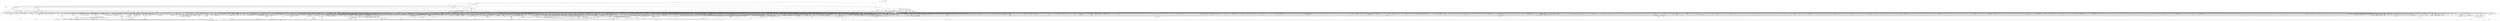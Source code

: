 digraph kerncollapsed {
    "update_rt_rq_load_avg" [color="black"];
    "list_lru_del" [color="black"];
    "need_mlock_drain" [color="black"];
    "memblock_is_map_memory" [color="black"];
    "generic_exec_single" [color="black"];
    "find_next_bit_10" [color="black"];
    "idr_for_each" [color="black"];
    "make_vfsgid" [color="black"];
    "extract_entropy.constprop.0" [color="black"];
    "arch_local_irq_save_7" [color="black"];
    "hlist_del_init_4" [color="black"];
    "__raw_spin_unlock_irq_28" [color="black"];
    "is_current_pgrp_orphaned" [color="black"];
    "task_join_group_stop" [color="black"];
    "__zone_watermark_ok" [color="black"];
    "__kern_my_cpu_offset_24" [color="black"];
    "list_del_init_3" [color="black"];
    "__task_will_free_mem" [color="black"];
    "mas_is_err" [color="black"];
    "hlist_bl_unlock" [color="black"];
    "page_try_share_anon_rmap" [color="black"];
    "try_release_thread_stack_to_cache" [color="black"];
    "__skb_fill_page_desc" [color="black"];
    "mod_node_page_state" [color="black"];
    "folio_nr_pages_1" [color="black"];
    "audit_dummy_context_1" [color="black"];
    "do_raw_spin_lock_58" [color="black"];
    "select_collect" [color="black"];
    "ptep_clear_flush" [color="black"];
    "irq_chip_retrigger_hierarchy" [color="black"];
    "_compound_head_13" [color="black"];
    "io_cqe_cache_refill" [color="black"];
    "task_ppid_nr" [color="black"];
    "do_raw_spin_lock_23" [color="black"];
    "xas_set_mark" [color="black"];
    "kobj_child_ns_ops" [color="black"];
    "strnlen" [color="black"];
    "folio_trylock" [color="black"];
    "mas_wr_node_walk" [color="black"];
    "__audit_inode_child" [color="black"];
    "check_class_changed" [color="black"];
    "Indirect call155" [color="black"];
    "__gfp_pfmemalloc_flags" [color="black"];
    "dev_driver_string" [color="black"];
    "do_raw_spin_lock_67" [color="black"];
    "make_vfsuid" [color="black"];
    "__kern_my_cpu_offset_27" [color="black"];
    "__percpu_add_case_64.constprop.0" [color="black"];
    "kmsg_dump" [color="black"];
    "find_next_bit_7" [color="black"];
    "_raw_spin_rq_lock_irqsave" [color="black"];
    "Indirect call223" [color="black"];
    "cpudl_heapify_up" [color="black"];
    "num_other_online_cpus" [color="black"];
    "pte_mkdirty" [color="black"];
    "d_alloc" [color="black"];
    "ma_data_end" [color="black"];
    "ptrauth_keys_install_user" [color="black"];
    "count_mounts" [color="black"];
    "set_load_weight" [color="black"];
    "mas_allocated.isra.0" [color="black"];
    "move_linked_works" [color="black"];
    "legitimize_links" [color="black"];
    "__kern_my_cpu_offset_22" [color="black"];
    "do_raw_spin_lock_83" [color="black"];
    "folio_total_mapcount" [color="black"];
    "new_context" [color="black"];
    "_find_last_bit" [color="black"];
    "__raw_spin_lock_15" [color="black"];
    "__kern_my_cpu_offset_36" [color="black"];
    "lookup_mountpoint" [color="black"];
    "__kern_my_cpu_offset_28" [color="black"];
    "radix_tree_load_root" [color="black"];
    "__cmpxchg_case_acq_32.constprop.0_6" [color="black"];
    "__hrtimer_get_next_event" [color="black"];
    "__raw_spin_lock_3" [color="black"];
    "mm_trace_rss_stat" [color="black"];
    "__raw_spin_unlock_irq_23" [color="black"];
    "__raw_spin_lock_irq_3" [color="black"];
    "folio_trylock_2" [color="black"];
    "ptep_set_access_flags" [color="black"];
    "flush_tlb_mm" [color="black"];
    "find_vma_prev" [color="black"];
    "__efistub_caches_clean_inval_pou" [color="black"];
    "sve_get_vl" [color="black"];
    "__raw_spin_lock_irqsave_22" [color="black"];
    "find_next_bit.constprop.0_1" [color="black"];
    "attach_pid" [color="black"];
    "need_seqretry" [color="black"];
    "_mix_pool_bytes" [color="black"];
    "set_kpti_asid_bits" [color="black"];
    "check_preempt_curr" [color="black"];
    "cpumask_subset" [color="black"];
    "Indirect call227" [color="black"];
    "propagation_next" [color="black"];
    "auditsc_get_stamp" [color="black"];
    "step_into" [color="black"];
    "tty_ldisc_open" [color="black"];
    "__raw_spin_lock_irq_1" [color="black"];
    "__d_lookup_rcu" [color="black"];
    "__mnt_want_write" [color="black"];
    "put_dec_trunc8" [color="black"];
    "__irq_domain_activate_irq" [color="black"];
    "do_raw_spin_lock_36" [color="black"];
    "finish_wait" [color="black"];
    "mod_timer" [color="black"];
    "pm_runtime_put_noidle_2" [color="black"];
    "sock_flag.constprop.0" [color="black"];
    "arch_get_random_seed_longs" [color="black"];
    "rwsem_set_nonspinnable" [color="black"];
    "rcu_is_cpu_rrupt_from_idle" [color="black"];
    "__raw_spin_lock_irqsave.constprop.0_7" [color="black"];
    "audit_copy_inode" [color="black"];
    "wakeup_kswapd" [color="black"];
    "do_raw_spin_lock_44" [color="black"];
    "__wait_for_common" [color="black"];
    "down_read_trylock" [color="black"];
    "__raw_spin_lock_irq_4" [color="black"];
    "io_cancel_task_cb" [color="black"];
    "__ipi_send_mask" [color="black"];
    "netdev_name" [color="black"];
    "__set_fixmap" [color="black"];
    "__raw_spin_lock_irq_23" [color="black"];
    "system_supports_tlb_range" [color="black"];
    "efi_reboot" [color="black"];
    "netlink_lock_table" [color="black"];
    "__fsnotify_recalc_mask" [color="black"];
    "Indirect call159" [color="black"];
    "__remove_shared_vm_struct.constprop.0" [color="black"];
    "add_mm_rss_vec" [color="black"];
    "__pick_first_entity" [color="black"];
    "tsk_fork_get_node" [color="black"];
    "mas_wr_store_setup" [color="black"];
    "first_online_pgdat" [color="black"];
    "invent_group_ids" [color="black"];
    "hrtimer_cancel" [color="black"];
    "mas_update_gap" [color="black"];
    "find_task_by_pid_ns" [color="black"];
    "raw_spin_rq_unlock_irqrestore" [color="black"];
    "Indirect call79" [color="black"];
    "__percpu_add_case_32_8" [color="black"];
    "__raw_spin_unlock_irq_35" [color="black"];
    "chacha_block_generic" [color="black"];
    "path_init" [color="black"];
    "find_buddy_page_pfn" [color="black"];
    "rcu_gpnum_ovf" [color="black"];
    "tlb_remove_table_smp_sync" [color="black"];
    "__legitimize_path" [color="black"];
    "__kern_my_cpu_offset_25" [color="black"];
    "sock_flag_1" [color="black"];
    "__kern_my_cpu_offset_11" [color="black"];
    "__do_once_start" [color="black"];
    "do_raw_spin_lock_41" [color="black"];
    "Indirect call77" [color="black"];
    "compaction_defer_reset" [color="black"];
    "sme_save_state" [color="black"];
    "raw_spin_rq_trylock" [color="black"];
    "count_vm_event_2" [color="black"];
    "errseq_sample" [color="black"];
    "update_sd_lb_stats" [color="black"];
    "rcu_jiffies_till_stall_check" [color="black"];
    "update_rq_clock" [color="black"];
    "percpu_ref_put_many.constprop.0" [color="black"];
    "__kern_my_cpu_offset_50" [color="black"];
    "vma_interval_tree_subtree_search" [color="black"];
    "min_deadline_cb_propagate" [color="black"];
    "ma_dead_node" [color="black"];
    "user_disable_single_step" [color="black"];
    "__percpu_add_case_32_15" [color="black"];
    "folio_mapped_3" [color="black"];
    "_prb_commit" [color="black"];
    "Indirect call38" [color="black"];
    "set_ti_thread_flag" [color="black"];
    "cpumask_first_and" [color="black"];
    "__list_del_entry_1" [color="black"];
    "__xchg_case_mb_64.constprop.0_2" [color="black"];
    "__sk_mem_reduce_allocated" [color="black"];
    "Indirect call4" [color="black"];
    "__raw_spin_lock_41" [color="black"];
    "Indirect call183" [color="black"];
    "mas_wr_walk_descend" [color="black"];
    "pick_next_pushable_dl_task" [color="black"];
    "__bitmap_weight" [color="black"];
    "i_uid_into_vfsuid" [color="black"];
    "mm_counter_file" [color="black"];
    "__io_put_kbuf_list" [color="black"];
    "mas_set_alloc_req" [color="black"];
    "Indirect call50" [color="black"];
    "inode_io_list_move_locked" [color="black"];
    "update_pm_runtime_accounting" [color="black"];
    "__flush_tlb_kernel_pgtable" [color="black"];
    "find_next_bit.constprop.0_6" [color="black"];
    "eth_type_vlan" [color="black"];
    "do_raw_spin_lock_8" [color="black"];
    "do_csum" [color="black"];
    "hrtimer_start_range_ns" [color="black"];
    "__sync_icache_dcache" [color="black"];
    "d_alloc_parallel" [color="black"];
    "dl_rq_of_se" [color="black"];
    "wb_dirty_limits" [color="black"];
    "Indirect call143" [color="black"];
    "pagefault_enable_2" [color="black"];
    "pud_set_huge" [color="black"];
    "sched_asym_prefer" [color="black"];
    "Indirect call163" [color="black"];
    "page_vma_mapped_walk_done" [color="black"];
    "read_sanitised_ftr_reg" [color="black"];
    "mmgrab_1" [color="black"];
    "Indirect call75" [color="black"];
    "ttwu_do_activate.constprop.0" [color="black"];
    "cpu_timer_dequeue" [color="black"];
    "lookup_fast" [color="black"];
    "vma_address" [color="black"];
    "lru_note_cost_refault" [color="black"];
    "__raw_spin_unlock_irqrestore_6" [color="black"];
    "bump_cpu_timer" [color="black"];
    "cd_forget" [color="black"];
    "__raw_spin_lock.constprop.0" [color="black"];
    "pcpu_next_fit_region.constprop.0" [color="black"];
    "Indirect call132" [color="black"];
    "Indirect call160" [color="black"];
    "__audit_getname" [color="black"];
    "handle_lookup_down" [color="black"];
    "slab_is_available" [color="black"];
    "__reuseport_detach_closed_sock" [color="black"];
    "sk_leave_memory_pressure" [color="black"];
    "arch_irq_work_raise" [color="black"];
    "wb_io_lists_populated" [color="black"];
    "atime_needs_update" [color="black"];
    "mas_start" [color="black"];
    "remove_nodes.constprop.0" [color="black"];
    "mas_prev_setup.constprop.0" [color="black"];
    "kthread_probe_data" [color="black"];
    "do_raw_spin_lock_28" [color="black"];
    "mod_zone_state" [color="black"];
    "do_raw_spin_lock_80" [color="black"];
    "io_prep_async_work" [color="black"];
    "do_raw_spin_lock_45" [color="black"];
    "__clear_open_fd" [color="black"];
    "__raw_spin_lock_irqsave_21" [color="black"];
    "should_fail_alloc_page" [color="black"];
    "do_raw_spin_lock_35" [color="black"];
    "__cmpwait_case_32_3" [color="black"];
    "__raw_spin_lock_64" [color="black"];
    "rt_mutex_setprio" [color="black"];
    "find_suitable_fallback" [color="black"];
    "__pageblock_pfn_to_page" [color="black"];
    "rcu_gp_is_normal" [color="black"];
    "put_dec" [color="black"];
    "__fprop_add_percpu_max" [color="black"];
    "skb_flow_get_icmp_tci" [color="black"];
    "Indirect call84" [color="black"];
    "get_ucounts_or_wrap" [color="black"];
    "__raw_spin_lock_irq_6" [color="black"];
    "check_vma_flags" [color="black"];
    "__raw_write_lock.constprop.0_1" [color="black"];
    "copy_highpage" [color="black"];
    "futex_hash" [color="black"];
    "__peernet2id" [color="black"];
    "Indirect call161" [color="black"];
    "timer_wait_running" [color="black"];
    "Indirect call200" [color="black"];
    "steal_suitable_fallback" [color="black"];
    "__raw_spin_unlock_irqrestore_1" [color="black"];
    "__kern_my_cpu_offset_21" [color="black"];
    "is_posix_acl_xattr" [color="black"];
    "find_lock_later_rq" [color="black"];
    "pm_runtime_autosuspend_expiration" [color="black"];
    "Indirect call96" [color="black"];
    "signal_pending_state" [color="black"];
    "do_init_timer.constprop.0" [color="black"];
    "put_tree_ref" [color="black"];
    "invalid_mkclean_vma" [color="black"];
    "__raw_spin_unlock_irqrestore_32" [color="black"];
    "inode_owner_or_capable" [color="black"];
    "hlist_bl_lock" [color="black"];
    "prb_read_valid" [color="black"];
    "do_raw_spin_lock.constprop.0_10" [color="black"];
    "get_new_cred" [color="black"];
    "rcu_segcblist_init" [color="black"];
    "__try_to_del_timer_sync" [color="black"];
    "percpu_ref_get_many" [color="black"];
    "anon_vma_interval_tree_iter_first" [color="black"];
    "Indirect call137" [color="black"];
    "__flow_hash_from_keys" [color="black"];
    "__xchg_case_acq_64.isra.0" [color="black"];
    "task_will_free_mem" [color="black"];
    "io_wq_worker_running" [color="black"];
    "__raw_spin_lock_irq_18" [color="black"];
    "__raw_spin_lock_irqsave_52" [color="black"];
    "futex_top_waiter" [color="black"];
    "rb_insert_color_cached" [color="black"];
    "Indirect call157" [color="black"];
    "is_vmalloc_addr" [color="black"];
    "__raw_spin_unlock_bh.constprop.0" [color="black"];
    "__kern_my_cpu_offset_49" [color="black"];
    "sub_running_bw.isra.0" [color="black"];
    "finish_automount" [color="black"];
    "Indirect call141" [color="black"];
    "Indirect call214" [color="black"];
    "path_lookupat" [color="black"];
    "d_set_mounted" [color="black"];
    "sched_clock" [color="black"];
    "arch_local_irq_save" [color="black"];
    "mas_alloc_req.isra.0" [color="black"];
    "__const_udelay" [color="black"];
    "Indirect call109" [color="black"];
    "prepend_name" [color="black"];
    "__raw_spin_lock_46" [color="black"];
    "__raw_spin_lock_irq" [color="black"];
    "__count_vm_events" [color="black"];
    "flush_tlb_kernel_range" [color="black"];
    "defer_console_output" [color="black"];
    "qdisc_qstats_cpu_qlen_dec" [color="black"];
    "check_preempt_curr_dl" [color="black"];
    "mas_state_walk" [color="black"];
    "active_load_balance_cpu_stop" [color="black"];
    "__cmpxchg_case_mb_32_2" [color="black"];
    "pde_subdir_find" [color="black"];
    "__raw_spin_lock_irq_43" [color="black"];
    "__irq_domain_deactivate_irq" [color="black"];
    "rb_first" [color="black"];
    "cpumask_next.constprop.0" [color="black"];
    "init_timer_key" [color="black"];
    "find_unlink_vmap_area" [color="black"];
    "do_raw_spin_lock_34" [color="black"];
    "xas_clear_mark" [color="black"];
    "path_get" [color="black"];
    "__mnt_want_write_file" [color="black"];
    "__printk_safe_exit" [color="black"];
    "copy_to_user_page" [color="black"];
    "sched_ttwu_pending" [color="black"];
    "mas_next" [color="black"];
    "__fswab32_10" [color="black"];
    "check_cb_ovld_locked" [color="black"];
    "Indirect call134" [color="black"];
    "__posix_timers_find" [color="black"];
    "io_file_get_flags" [color="black"];
    "__kern_my_cpu_offset_62" [color="black"];
    "test_tsk_need_resched" [color="black"];
    "rcu_segcblist_accelerate" [color="black"];
    "bstats_update" [color="black"];
    "Indirect call62" [color="black"];
    "xas_error.isra.0" [color="black"];
    "io_acct_run_queue" [color="black"];
    "security_audit_rule_match" [color="black"];
    "task_set_jobctl_pending" [color="black"];
    "tk_clock_read" [color="black"];
    "security_inode_link" [color="black"];
    "cpumask_weight" [color="black"];
    "wb_io_lists_depopulated" [color="black"];
    "fsnotify_inode" [color="black"];
    "req_ref_put_and_test" [color="black"];
    "__cmpxchg_case_acq_64_1" [color="black"];
    "__skb_set_length" [color="black"];
    "__cmpxchg_case_rel_32" [color="black"];
    "pcpu_init_md_blocks" [color="black"];
    "set_area_direct_map" [color="black"];
    "space_used" [color="black"];
    "__raw_spin_unlock_irqrestore_31" [color="black"];
    "d_ancestor" [color="black"];
    "tty_name" [color="black"];
    "vma_is_secretmem" [color="black"];
    "percpu_down_read_1" [color="black"];
    "mas_next_slot" [color="black"];
    "Indirect call154" [color="black"];
    "Indirect call64" [color="black"];
    "sub_rq_bw.isra.0" [color="black"];
    "grow_tree_refs" [color="black"];
    "ktime_get_real_ts64" [color="black"];
    "__raw_spin_lock_irqsave_7" [color="black"];
    "find_next_and_bit.constprop.0" [color="black"];
    "iov_iter_revert" [color="black"];
    "do_raw_spin_lock_12" [color="black"];
    "__rt_mutex_futex_trylock" [color="black"];
    "mab_shift_right" [color="black"];
    "io_put_kbuf_comp.isra.0" [color="black"];
    "__enqueue_entity" [color="black"];
    "io_cancel_ctx_cb" [color="black"];
    "skb_cloned" [color="black"];
    "Indirect call86" [color="black"];
    "privileged_wrt_inode_uidgid" [color="black"];
    "percpu_counter_dec" [color="black"];
    "global_dirtyable_memory" [color="black"];
    "do_raw_spin_lock_88" [color="black"];
    "wake_up_var" [color="black"];
    "drop_links" [color="black"];
    "inc_rlimit_ucounts" [color="black"];
    "__isolate_free_page" [color="black"];
    "desc_make_final" [color="black"];
    "__bitmap_equal" [color="black"];
    "list_lru_add" [color="black"];
    "rcu_segcblist_pend_cbs" [color="black"];
    "mas_prev_slot" [color="black"];
    "folio_mapped_1" [color="black"];
    "Indirect call45" [color="black"];
    "__cmpwait_case_32_1" [color="black"];
    "mte_dead_walk" [color="black"];
    "xas_next_entry.constprop.0" [color="black"];
    "__raw_spin_unlock_irqrestore.constprop.0_2" [color="black"];
    "__xchg_case_mb_64.constprop.0_3" [color="black"];
    "page_move_anon_rmap" [color="black"];
    "mas_data_end" [color="black"];
    "__set_close_on_exec.isra.0" [color="black"];
    "cpumask_any_distribute" [color="black"];
    "__audit_reusename" [color="black"];
    "prb_commit" [color="black"];
    "__page_cache_release" [color="black"];
    "node_tag_clear" [color="black"];
    "Indirect call93" [color="black"];
    "__cmpxchg_case_acq_32" [color="black"];
    "find_next_bit.constprop.0_7" [color="black"];
    "is_path_reachable" [color="black"];
    "__page_set_anon_rmap" [color="black"];
    "security_secid_to_secctx" [color="black"];
    "sane_fdtable_size" [color="black"];
    "_get_random_bytes" [color="black"];
    "Indirect call31" [color="black"];
    "io_poll_add_hash" [color="black"];
    "set_task_cpu" [color="black"];
    "u64_stats_add_2" [color="black"];
    "workingset_update_node" [color="black"];
    "__ksize" [color="black"];
    "hrtimer_start_expires" [color="black"];
    "Indirect call100" [color="black"];
    "idr_find" [color="black"];
    "exit_oom_victim" [color="black"];
    "mapping_unmap_writable" [color="black"];
    "printk_parse_prefix" [color="black"];
    "double_rq_lock" [color="black"];
    "inode_cgwb_move_to_attached" [color="black"];
    "io_wq_exit_start" [color="black"];
    "lockref_get_not_dead" [color="black"];
    "cpudl_find" [color="black"];
    "expand" [color="black"];
    "Indirect call90" [color="black"];
    "timerqueue_del" [color="black"];
    "__d_lookup" [color="black"];
    "internal_add_timer" [color="black"];
    "virt_to_head_page.isra.0" [color="black"];
    "Indirect call22" [color="black"];
    "__mod_node_page_state" [color="black"];
    "copy_from_kernel_nofault" [color="black"];
    "Indirect call95" [color="black"];
    "xas_pause" [color="black"];
    "__cmpxchg_case_acq_32_3" [color="black"];
    "pcpu_block_update" [color="black"];
    "__page_dup_rmap.constprop.0" [color="black"];
    "Indirect call186" [color="black"];
    "collect_posix_cputimers" [color="black"];
    "hrtimer_sleeper_start_expires" [color="black"];
    "auditd_test_task" [color="black"];
    "Indirect call91" [color="black"];
    "__timer_delete_sync" [color="black"];
    "attach_task" [color="black"];
    "__kern_my_cpu_offset_35" [color="black"];
    "do_raw_spin_lock_61" [color="black"];
    "clear_ti_thread_flag_1" [color="black"];
    "Indirect call113" [color="black"];
    "pwq_activate_inactive_work" [color="black"];
    "__kern_my_cpu_offset_133" [color="black"];
    "__srcu_read_lock" [color="black"];
    "__raw_spin_lock_irq_31" [color="black"];
    "rt_mutex_init_proxy_locked" [color="black"];
    "set_ptes.constprop.0.isra.0" [color="black"];
    "rcu_accelerate_cbs" [color="black"];
    "xas_result" [color="black"];
    "set_nameidata" [color="black"];
    "Indirect call120" [color="black"];
    "spin_lock_irqsave_ssp_contention" [color="black"];
    "mas_prev" [color="black"];
    "clear_ti_thread_flag" [color="black"];
    "zone_page_state_snapshot.constprop.0" [color="black"];
    "find_first_bit_1" [color="black"];
    "update_dl_migration" [color="black"];
    "Indirect call67" [color="black"];
    "__raw_spin_lock_irqsave_29" [color="black"];
    "rcu_exp_need_qs" [color="black"];
    "__raw_spin_lock_irqsave_18" [color="black"];
    "test_ti_thread_flag_4" [color="black"];
    "Indirect call104" [color="black"];
    "Indirect call184" [color="black"];
    "irq_to_desc" [color="black"];
    "__raw_spin_unlock_irqrestore_8" [color="black"];
    "recalc_sigpending" [color="black"];
    "Indirect call202" [color="black"];
    "_compound_head" [color="black"];
    "mutex_spin_on_owner" [color="black"];
    "__mnt_drop_write_file" [color="black"];
    "test_and_set_ti_thread_flag_1" [color="black"];
    "current_is_kswapd" [color="black"];
    "__raw_spin_lock_irqsave_32" [color="black"];
    "pmd_offset.isra.0_1" [color="black"];
    "__next_zones_zonelist" [color="black"];
    "net_eq_idr" [color="black"];
    "security_inode_init_security_anon" [color="black"];
    "do_raw_spin_lock_42" [color="black"];
    "lockref_put_return" [color="black"];
    "__mutex_init" [color="black"];
    "Indirect call231" [color="black"];
    "Indirect call208" [color="black"];
    "_compound_head_2" [color="black"];
    "__kern_my_cpu_offset_51" [color="black"];
    "unlock_mount_hash" [color="black"];
    "rcu_segcblist_inc_len" [color="black"];
    "do_raw_spin_lock_87" [color="black"];
    "Indirect call89" [color="black"];
    "__raw_spin_lock_irq_41" [color="black"];
    "change_page_range" [color="black"];
    "__raw_spin_unlock_irqrestore_15" [color="black"];
    "clear_ti_thread_flag_4" [color="black"];
    "post_init_entity_util_avg" [color="black"];
    "node_dirty_ok" [color="black"];
    "__put_unused_fd" [color="black"];
    "rcu_segcblist_first_pend_cb" [color="black"];
    "sk_mem_reclaim" [color="black"];
    "nsec_to_clock_t" [color="black"];
    "add_timer_on" [color="black"];
    "enqueue_pushable_dl_task" [color="black"];
    "__raw_spin_lock_62" [color="black"];
    "Indirect call34" [color="black"];
    "attach_recursive_mnt" [color="black"];
    "do_raw_spin_lock_60" [color="black"];
    "Indirect call42" [color="black"];
    "__preempt_count_sub" [color="black"];
    "test_ti_thread_flag_10" [color="black"];
    "get_arm64_ftr_reg_nowarn" [color="black"];
    "sock_rmem_free" [color="black"];
    "Indirect call149" [color="black"];
    "fsnotify_group_assert_locked" [color="black"];
    "queued_write_lock_slowpath" [color="black"];
    "Indirect call123" [color="black"];
    "Indirect call124" [color="black"];
    "Indirect call175" [color="black"];
    "list_splice" [color="black"];
    "test_ti_thread_flag_7" [color="black"];
    "no_page_table" [color="black"];
    "smp_call_function" [color="black"];
    "free_unref_page_commit" [color="black"];
    "__task_pid_nr_ns" [color="black"];
    "__get_cpu_fpsimd_context" [color="black"];
    "init_entity_runnable_average" [color="black"];
    "xas_find_marked" [color="black"];
    "__siphash_unaligned" [color="black"];
    "tick_get_broadcast_mask" [color="black"];
    "find_submount" [color="black"];
    "xa_err" [color="black"];
    "system_supports_mte_1" [color="black"];
    "__raw_spin_lock_irqsave.constprop.0_3" [color="black"];
    "first_zones_zonelist" [color="black"];
    "prepend_char" [color="black"];
    "extfrag_for_order" [color="black"];
    "__raw_spin_unlock_irq_29" [color="black"];
    "__mutex_add_waiter" [color="black"];
    "Indirect call30" [color="black"];
    "may_create" [color="black"];
    "__kern_my_cpu_offset_15" [color="black"];
    "do_raw_spin_lock_15" [color="black"];
    "security_task_kill" [color="black"];
    "kernfs_release_file.part.0.isra.0" [color="black"];
    "wb_stat_error" [color="black"];
    "strchr" [color="black"];
    "__raw_spin_unlock_irqrestore_24" [color="black"];
    "cpu_clock_sample" [color="black"];
    "Indirect call57" [color="black"];
    "Indirect call21" [color="black"];
    "console_srcu_read_lock" [color="black"];
    "Indirect call63" [color="black"];
    "do_softirq" [color="black"];
    "folio_mapping" [color="black"];
    "Indirect call7" [color="black"];
    "copy_from_kernel_nofault_allowed" [color="black"];
    "pagefault_enable" [color="black"];
    "add_wait_queue" [color="black"];
    "Indirect call162" [color="black"];
    "set_swapper_pgd" [color="black"];
    "__update_load_avg_se" [color="black"];
    "__kern_my_cpu_offset_17" [color="black"];
    "move_freelist_tail" [color="black"];
    "vm_stat_account" [color="black"];
    "srcu_funnel_exp_start" [color="black"];
    "test_ti_thread_flag_21" [color="black"];
    "pcpu_chunk_slot" [color="black"];
    "to_desc" [color="black"];
    "Indirect call111" [color="black"];
    "do_raw_spin_lock_38" [color="black"];
    "security_inode_permission" [color="black"];
    "__raw_spin_unlock_irq_21" [color="black"];
    "__cmpxchg_case_acq_64" [color="black"];
    "__raw_spin_trylock_5" [color="black"];
    "fsnotify_connector_sb" [color="black"];
    "__cmpxchg_case_8" [color="black"];
    "io_acct_cancel_pending_work" [color="black"];
    "find_vmap_area" [color="black"];
    "detach_entity_load_avg" [color="black"];
    "getname_uflags" [color="black"];
    "Indirect call173" [color="black"];
    "pfn_is_map_memory" [color="black"];
    "task_sched_runtime" [color="black"];
    "Indirect call16" [color="black"];
    "vmf_pte_changed" [color="black"];
    "mas_prev_range" [color="black"];
    "folio_nr_pages_3" [color="black"];
    "find_next_bit.constprop.0_14" [color="black"];
    "arch_smp_send_reschedule" [color="black"];
    "Indirect call153" [color="black"];
    "bit_waitqueue" [color="black"];
    "arm_timer" [color="black"];
    "find_worker_executing_work" [color="black"];
    "__percpu_add_case_64.constprop.0_1" [color="black"];
    "percpu_counter_add" [color="black"];
    "audit_mark_compare" [color="black"];
    "__raw_spin_unlock_irq_3" [color="black"];
    "memzero_explicit" [color="black"];
    "__kern_my_cpu_offset_19" [color="black"];
    "rb_insert_color" [color="black"];
    "folio_try_get_rcu" [color="black"];
    "system_supports_generic_auth" [color="black"];
    "Indirect call73" [color="black"];
    "rcu_segcblist_advance" [color="black"];
    "write_seqlock.constprop.0" [color="black"];
    "lock_timer_base" [color="black"];
    "rcu_dynticks_snap" [color="black"];
    "__smp_call_single_queue" [color="black"];
    "__irq_get_desc_lock" [color="black"];
    "mte_sync_tags" [color="black"];
    "anon_vma_interval_tree_post_update_vma" [color="black"];
    "access_ok_16" [color="black"];
    "mas_ascend" [color="black"];
    "double_unlock_balance" [color="black"];
    "Indirect call44" [color="black"];
    "mas_store_prealloc.part.0" [color="black"];
    "pm_qos_read_value" [color="black"];
    "rcu_poll_gp_seq_end_unlocked" [color="black"];
    "Indirect call83" [color="black"];
    "srcu_read_unlock.constprop.0" [color="black"];
    "generic_permission" [color="black"];
    "task_curr" [color="black"];
    "wb_has_dirty_io" [color="black"];
    "dev_xmit_recursion_dec" [color="black"];
    "vma_interval_tree_insert_after" [color="black"];
    "xas_init_marks" [color="black"];
    "do_softirq_own_stack" [color="black"];
    "folio_trylock_flag" [color="black"];
    "Indirect call81" [color="black"];
    "test_taint" [color="black"];
    "test_and_set_bit_lock.constprop.0" [color="black"];
    "device_links_read_lock" [color="black"];
    "virt_to_slab" [color="black"];
    "__arm64_sys_linkat" [color="black"];
    "maybe_mkwrite.isra.0" [color="black"];
    "io_poll_find.constprop.0" [color="black"];
    "tty_driver_flush_buffer" [color="black"];
    "raw_spin_rq_lock" [color="black"];
    "__skb_zcopy_downgrade_managed" [color="black"];
    "cleanup_timerqueue" [color="black"];
    "task_work_cancel_match" [color="black"];
    "find_lock_task_mm" [color="black"];
    "Indirect call3" [color="black"];
    "drain_pages_zone" [color="black"];
    "skb_checksum" [color="black"];
    "activate_task" [color="black"];
    "__finalize_skb_around" [color="black"];
    "_find_first_zero_bit" [color="black"];
    "fsnotify_detach_connector_from_object" [color="black"];
    "security_inode_follow_link" [color="black"];
    "free_pcppages_bulk" [color="black"];
    "need_active_balance" [color="black"];
    "io_req_defer_failed" [color="black"];
    "Indirect call115" [color="black"];
    "__raw_spin_lock_27" [color="black"];
    "do_raw_spin_lock_116" [color="black"];
    "Indirect call144" [color="black"];
    "blake2s.constprop.0" [color="black"];
    "task_clear_jobctl_trapping" [color="black"];
    "security_sock_rcv_skb" [color="black"];
    "lock_parent" [color="black"];
    "Indirect call35" [color="black"];
    "io_run_local_work_continue" [color="black"];
    "skb_zcopy_downgrade_managed" [color="black"];
    "skb_has_frag_list" [color="black"];
    "csum_partial_ext" [color="black"];
    "fatal_signal_pending_5" [color="black"];
    "audit_inode" [color="black"];
    "tty_termios_input_baud_rate" [color="black"];
    "get_cred" [color="black"];
    "get_next_ino" [color="black"];
    "__cmpxchg_case_acq_32.constprop.0_14" [color="black"];
    "__dev_pm_qos_resume_latency" [color="black"];
    "compaction_free" [color="black"];
    "io_poll_can_finish_inline.isra.0" [color="black"];
    "__raw_spin_unlock_irqrestore_29" [color="black"];
    "rb_next" [color="black"];
    "mas_wr_walk_index.isra.0" [color="black"];
    "__pi_memcmp" [color="black"];
    "__cmpxchg_case_mb_32.constprop.0" [color="black"];
    "kmalloc_size_roundup" [color="black"];
    "__skb_set_length_1" [color="black"];
    "compact_lock_irqsave" [color="black"];
    "Indirect call213" [color="black"];
    "folio_invalidate" [color="black"];
    "kthread_is_per_cpu" [color="black"];
    "tk_xtime.constprop.0" [color="black"];
    "mas_max_gap" [color="black"];
    "__cmpxchg_case_acq_32.constprop.0_16" [color="black"];
    "clear_siginfo" [color="black"];
    "mas_next_setup.constprop.0" [color="black"];
    "__raw_spin_lock_irqsave_15" [color="black"];
    "__kern_my_cpu_offset_78" [color="black"];
    "__raw_spin_lock_irq.constprop.0_1" [color="black"];
    "__wake_up_parent" [color="black"];
    "__remove_hrtimer" [color="black"];
    "percpu_ref_put_many" [color="black"];
    "flush_dcache_page" [color="black"];
    "mast_fill_bnode" [color="black"];
    "__raw_spin_lock_irq.constprop.0_2" [color="black"];
    "nd_jump_root" [color="black"];
    "arch_local_irq_save_1" [color="black"];
    "zone_watermark_fast.constprop.0" [color="black"];
    "__lock_timer" [color="black"];
    "pcpu_find_block_fit" [color="black"];
    "in_group_p" [color="black"];
    "xas_next_entry" [color="black"];
    "do_raw_spin_lock_29" [color="black"];
    "Indirect call58" [color="black"];
    "__raw_spin_lock_16" [color="black"];
    "pm_runtime_deactivate_timer" [color="black"];
    "done_path_create" [color="black"];
    "Indirect call114" [color="black"];
    "_find_next_zero_bit" [color="black"];
    "mm_set_has_pinned_flag" [color="black"];
    "prep_new_page" [color="black"];
    "__raw_spin_unlock_irq.constprop.0_1" [color="black"];
    "compound_order" [color="black"];
    "legitimize_root" [color="black"];
    "list_del_init_7" [color="black"];
    "d_walk" [color="black"];
    "inc_tlb_flush_pending" [color="black"];
    "__raw_spin_lock_irqsave_23" [color="black"];
    "mmget" [color="black"];
    "__kern_my_cpu_offset_77" [color="black"];
    "list_del_init_6" [color="black"];
    "mte_thread_switch" [color="black"];
    "Indirect call1" [color="black"];
    "__do_set_cpus_allowed" [color="black"];
    "mas_find_setup.constprop.0" [color="black"];
    "load_unaligned_zeropad" [color="black"];
    "path_parentat" [color="black"];
    "xas_load" [color="black"];
    "__cmpxchg_case_acq_32.constprop.0_21" [color="black"];
    "__count_vm_events_2" [color="black"];
    "skb_tailroom_1" [color="black"];
    "Indirect call53" [color="black"];
    "rcu_segcblist_add_len" [color="black"];
    "count_vm_events_1" [color="black"];
    "__raw_spin_lock_19" [color="black"];
    "__cmpxchg_case_rel_64" [color="black"];
    "__iget" [color="black"];
    "__anon_vma_interval_tree_augment_propagate" [color="black"];
    "__raw_spin_lock_irqsave_19" [color="black"];
    "__cmpxchg_case_mb_32_8" [color="black"];
    "Indirect call40" [color="black"];
    "arch_local_irq_save_8" [color="black"];
    "__raw_spin_unlock_irq_38" [color="black"];
    "__kern_my_cpu_offset_26" [color="black"];
    "folio_add_new_anon_rmap" [color="black"];
    "__rb_rotate_set_parents" [color="black"];
    "local_bh_enable" [color="black"];
    "lowest_in_progress" [color="black"];
    "cpudl_set" [color="black"];
    "next_signal" [color="black"];
    "mas_safe_min" [color="black"];
    "Indirect call158" [color="black"];
    "terminate_walk" [color="black"];
    "arch_local_irq_enable_2" [color="black"];
    "Indirect call209" [color="black"];
    "stackinfo_on_stack" [color="black"];
    "rcu_poll_gp_seq_end" [color="black"];
    "rcu_seq_set_state" [color="black"];
    "data_push_tail" [color="black"];
    "srcu_get_delay.isra.0" [color="black"];
    "__delay" [color="black"];
    "skb_may_tx_timestamp.part.0" [color="black"];
    "Indirect call15" [color="black"];
    "kill_super_notify" [color="black"];
    "__printk_cpu_sync_wait" [color="black"];
    "memcg_charge_kernel_stack.part.0" [color="black"];
    "percpu_up_read_1" [color="black"];
    "__wake_q_add" [color="black"];
    "Indirect call164" [color="black"];
    "tag_get" [color="black"];
    "wake_up_bit" [color="black"];
    "mte_dead_leaves.constprop.0" [color="black"];
    "tick_get_broadcast_device" [color="black"];
    "workingset_eviction" [color="black"];
    "current_wq_worker" [color="black"];
    "__irq_disable" [color="black"];
    "put_cpu_fpsimd_context" [color="black"];
    "__update_load_avg_cfs_rq" [color="black"];
    "rcu_start_this_gp" [color="black"];
    "__rb_insert_augmented" [color="black"];
    "cpu_online_1" [color="black"];
    "set_cpu_online" [color="black"];
    "io_wq_get_acct" [color="black"];
    "signal_pending_state_2" [color="black"];
    "rcu_seq_start_1" [color="black"];
    "Indirect call176" [color="black"];
    "vma_interval_tree_remove" [color="black"];
    "xa_mk_value" [color="black"];
    "__preempt_count_add.constprop.0_1" [color="black"];
    "do_raw_spin_lock_26" [color="black"];
    "__note_gp_changes" [color="black"];
    "flush_tlb_mm_1" [color="black"];
    "__list_del_entry_2" [color="black"];
    "workingset_activation" [color="black"];
    "d_shrink_add" [color="black"];
    "__printk_cpu_sync_try_get" [color="black"];
    "folio_mapped_2" [color="black"];
    "page_ref_dec_and_test_1" [color="black"];
    "Indirect call218" [color="black"];
    "_atomic_dec_and_lock_irqsave" [color="black"];
    "radix_tree_lookup" [color="black"];
    "mas_bulk_rebalance" [color="black"];
    "drain_local_pages" [color="black"];
    "find_next_bit_3" [color="black"];
    "__raw_spin_unlock_irqrestore_21" [color="black"];
    "do_raw_spin_lock_48" [color="black"];
    "rcu_segcblist_enqueue" [color="black"];
    "folio_nr_pages_4" [color="black"];
    "virt_to_folio" [color="black"];
    "__raw_spin_unlock_irq_1" [color="black"];
    "find_next_bit.constprop.0_8" [color="black"];
    "console_trylock" [color="black"];
    "tlb_flush_1" [color="black"];
    "Indirect call229" [color="black"];
    "Indirect call82" [color="black"];
    "__xchg_case_mb_32.constprop.0" [color="black"];
    "smp_call_function_many" [color="black"];
    "dget" [color="black"];
    "rcu_seq_end_1" [color="black"];
    "io_put_kbuf" [color="black"];
    "Indirect call23" [color="black"];
    "lru_deactivate_file_fn" [color="black"];
    "find_vm_area" [color="black"];
    "read_seqbegin.constprop.0" [color="black"];
    "Indirect call117" [color="black"];
    "__cmpwait_case_32" [color="black"];
    "gup_folio_next" [color="black"];
    "dl_set_overload.part.0" [color="black"];
    "futex_q_lock" [color="black"];
    "__xas_next" [color="black"];
    "get_task_exe_file" [color="black"];
    "find_mergeable_anon_vma" [color="black"];
    "complete_walk" [color="black"];
    "clear_nonspinnable" [color="black"];
    "Indirect call140" [color="black"];
    "__percpu_add_case_64.constprop.0_3" [color="black"];
    "siginfo_layout" [color="black"];
    "filemap_release_folio" [color="black"];
    "access_ok_12" [color="black"];
    "__raw_spin_unlock_irqrestore_37" [color="black"];
    "mab_no_null_split" [color="black"];
    "__cmpxchg_case_mb_64_4" [color="black"];
    "Indirect call126" [color="black"];
    "Indirect call203" [color="black"];
    "__dl_add" [color="black"];
    "Indirect call177" [color="black"];
    "memchr" [color="black"];
    "Indirect call52" [color="black"];
    "pcpu_chunk_refresh_hint" [color="black"];
    "is_bad_inode" [color="black"];
    "vm_commit_limit" [color="black"];
    "kernfs_root" [color="black"];
    "dl_clear_overload.part.0" [color="black"];
    "tlb_remove_table_sync_one" [color="black"];
    "__bitmap_set" [color="black"];
    "kobj_ns_ops" [color="black"];
    "tlb_gather_mmu" [color="black"];
    "__raw_write_lock_irq.constprop.0" [color="black"];
    "task_fits_cpu" [color="black"];
    "fprop_fraction_percpu" [color="black"];
    "page_ref_add_1" [color="black"];
    "radix_tree_iter_tag_clear" [color="black"];
    "Indirect call189" [color="black"];
    "do_raw_spin_lock" [color="black"];
    "pm_ops_is_empty" [color="black"];
    "group_classify" [color="black"];
    "workingset_test_recent" [color="black"];
    "do_kernel_restart" [color="black"];
    "Indirect call179" [color="black"];
    "hrtimer_active" [color="black"];
    "__inode_add_lru" [color="black"];
    "Indirect call10" [color="black"];
    "security_task_getsecid_obj" [color="black"];
    "hrtimer_reprogram.constprop.0" [color="black"];
    "tcp_get_info_chrono_stats" [color="black"];
    "__raw_spin_lock_31" [color="black"];
    "is_subdir" [color="black"];
    "__raw_spin_lock_24" [color="black"];
    "__traverse_mounts" [color="black"];
    "__wake_up_bit" [color="black"];
    "do_raw_spin_lock_16" [color="black"];
    "set_next_entity" [color="black"];
    "folio_nr_pages_2" [color="black"];
    "__irq_put_desc_unlock" [color="black"];
    "Indirect call69" [color="black"];
    "update_cfs_rq_load_avg.isra.0" [color="black"];
    "__lshrti3" [color="black"];
    "ktime_get_with_offset" [color="black"];
    "find_next_bit.constprop.0_5" [color="black"];
    "io_prep_async_link" [color="black"];
    "online_section_nr" [color="black"];
    "page_ref_inc_3" [color="black"];
    "Indirect call172" [color="black"];
    "Indirect call121" [color="black"];
    "cpu_active" [color="black"];
    "cpu_online" [color="black"];
    "get_mm_exe_file" [color="black"];
    "dec_rlimit_ucounts" [color="black"];
    "propagate_mnt" [color="black"];
    "do_raw_spin_lock_2" [color="black"];
    "__raw_spin_lock_49" [color="black"];
    "netlink_overrun" [color="black"];
    "unhash_mnt" [color="black"];
    "__msecs_to_jiffies" [color="black"];
    "__raw_spin_lock_14" [color="black"];
    "thread_group_cputime" [color="black"];
    "__get_task_comm" [color="black"];
    "hrtimer_forward" [color="black"];
    "d_hash" [color="black"];
    "skb_headers_offset_update" [color="black"];
    "lookup_one_qstr_excl" [color="black"];
    "Indirect call228" [color="black"];
    "find_next_bit.constprop.0_11" [color="black"];
    "find_next_zero_bit_2" [color="black"];
    "mas_pop_node" [color="black"];
    "try_to_take_rt_mutex" [color="black"];
    "ktime_get_real_seconds" [color="black"];
    "audit_serial" [color="black"];
    "enqueue_task" [color="black"];
    "percpu_ref_get_many.constprop.0" [color="black"];
    "__balance_callbacks" [color="black"];
    "__add_wait_queue" [color="black"];
    "update_load_avg" [color="black"];
    "Indirect call48" [color="black"];
    "mas_push_data" [color="black"];
    "system_supports_mte" [color="black"];
    "__wake_up_klogd.part.0" [color="black"];
    "do_raw_spin_lock_31" [color="black"];
    "ktime_get" [color="black"];
    "local_bh_disable" [color="black"];
    "folio_mark_dirty" [color="black"];
    "__raw_spin_lock_5" [color="black"];
    "io_wq_work_match_item" [color="black"];
    "__count_vm_events_1" [color="black"];
    "kernfs_leftmost_descendant" [color="black"];
    "hlist_del_init_2" [color="black"];
    "write_sequnlock.constprop.0" [color="black"];
    "__cmpxchg_case_64.isra.0" [color="black"];
    "fpsimd_preserve_current_state" [color="black"];
    "__raw_spin_unlock_irq_19" [color="black"];
    "__cmpxchg_case_acq_32.constprop.0_4" [color="black"];
    "Indirect call87" [color="black"];
    "lock_mnt_tree" [color="black"];
    "Indirect call25" [color="black"];
    "pcpu_block_refresh_hint" [color="black"];
    "ma_slots" [color="black"];
    "kmap_local_page" [color="black"];
    "__raw_spin_lock_irqsave" [color="black"];
    "fsnotify_grab_connector" [color="black"];
    "dev_xmit_recursion_inc" [color="black"];
    "remove_wait_queue" [color="black"];
    "inode_lru_list_del" [color="black"];
    "select_collect2" [color="black"];
    "__raw_spin_unlock_irq_25" [color="black"];
    "osq_unlock" [color="black"];
    "folio_size_2" [color="black"];
    "posixtimer_rearm" [color="black"];
    "__kmem_obj_info" [color="black"];
    "Indirect call118" [color="black"];
    "Indirect call46" [color="black"];
    "wb_update_bandwidth" [color="black"];
    "next_group" [color="black"];
    "__wb_writeout_add" [color="black"];
    "sched_post_fork" [color="black"];
    "oom_unkillable_task.isra.0" [color="black"];
    "anon_vma_interval_tree_iter_next" [color="black"];
    "entity_eligible" [color="black"];
    "mas_descend" [color="black"];
    "pte_to_swp_entry" [color="black"];
    "gup_must_unshare" [color="black"];
    "__raw_spin_lock_irqsave_50" [color="black"];
    "__irq_startup" [color="black"];
    "cpu_util_cfs_boost" [color="black"];
    "update_cached_migrate" [color="black"];
    "do_raw_spin_lock_52" [color="black"];
    "leave_rcu" [color="black"];
    "__kern_my_cpu_offset_23" [color="black"];
    "device_match_devt" [color="black"];
    "do_raw_spin_lock_51" [color="black"];
    "__raw_spin_unlock_irq_18" [color="black"];
    "put_prev_task" [color="black"];
    "req_set_fail_4" [color="black"];
    "__dl_sub" [color="black"];
    "update_min_vruntime" [color="black"];
    "do_raw_spin_lock_86" [color="black"];
    "lockref_put_or_lock" [color="black"];
    "__pm_relax" [color="black"];
    "sync_rcu_exp_done_unlocked" [color="black"];
    "__sw_hweight32" [color="black"];
    "move_freepages_block" [color="black"];
    "rcu_cblist_init" [color="black"];
    "inode_permission" [color="black"];
    "futex_get_value_locked" [color="black"];
    "tick_get_device" [color="black"];
    "list_del_init_2" [color="black"];
    "qdisc_qstats_cpu_backlog_dec" [color="black"];
    "Indirect call178" [color="black"];
    "shrink_lock_dentry" [color="black"];
    "peernet2id" [color="black"];
    "xas_set_offset" [color="black"];
    "prb_final_commit" [color="black"];
    "__raw_spin_trylock" [color="black"];
    "do_raw_spin_lock_5" [color="black"];
    "kill_device" [color="black"];
    "skb_header_pointer_2" [color="black"];
    "jiffies_to_usecs" [color="black"];
    "arch_tlbbatch_should_defer.constprop.0" [color="black"];
    "Indirect call206" [color="black"];
    "list_splice_tail_init" [color="black"];
    "pvm_determine_end_from_reverse" [color="black"];
    "__percpu_add_return_case_32_1" [color="black"];
    "folio_activate_fn" [color="black"];
    "do_raw_spin_lock_66" [color="black"];
    "fsnotify_free_mark" [color="black"];
    "__d_lookup_rcu_op_compare" [color="black"];
    "do_raw_spin_lock_18" [color="black"];
    "do_add_mount" [color="black"];
    "__raw_spin_lock_irq_5" [color="black"];
    "Indirect call170" [color="black"];
    "__mutex_trylock_common" [color="black"];
    "kernfs_name_hash" [color="black"];
    "skb_zcopy_clear" [color="black"];
    "irqd_set.isra.0_1" [color="black"];
    "do_raw_spin_lock.constprop.0_6" [color="black"];
    "kthread_data" [color="black"];
    "__kern_my_cpu_offset_74" [color="black"];
    "d_same_name" [color="black"];
    "purge_fragmented_block" [color="black"];
    "device_links_read_unlock" [color="black"];
    "page_ref_inc" [color="black"];
    "number" [color="black"];
    "prb_next_seq" [color="black"];
    "first_zones_zonelist_1" [color="black"];
    "__integrity_iint_find" [color="black"];
    "skb_tailroom" [color="black"];
    "vma_interval_tree_iter_next" [color="black"];
    "Indirect call127" [color="black"];
    "__raw_spin_lock_irqsave_41" [color="black"];
    "__kern_my_cpu_offset_80" [color="black"];
    "get_random_bytes" [color="black"];
    "__raw_read_unlock.constprop.0_6" [color="black"];
    "set_root_1" [color="black"];
    "sve_state_size" [color="black"];
    "do_delayed_call" [color="black"];
    "Indirect call28" [color="black"];
    "move_queued_task.constprop.0" [color="black"];
    "device_pm_check_callbacks" [color="black"];
    "arm64_kernel_unmapped_at_el0_3" [color="black"];
    "Indirect call20" [color="black"];
    "sched_clock_cpu" [color="black"];
    "lru_add_fn" [color="black"];
    "flush_signal_handlers" [color="black"];
    "netlink_unlock_table" [color="black"];
    "prep_compound_page" [color="black"];
    "cpumask_any_and_distribute" [color="black"];
    "__vfs_getxattr" [color="black"];
    "can_migrate_task" [color="black"];
    "group_close_release" [color="black"];
    "list_del_4" [color="black"];
    "Indirect call106" [color="black"];
    "io_run_cancel" [color="black"];
    "Indirect call198" [color="black"];
    "rb_erase" [color="black"];
    "irq_domain_activate_irq" [color="black"];
    "__printk_cpu_sync_put" [color="black"];
    "do_raw_spin_lock_69" [color="black"];
    "__cmpxchg_case_acq_32.constprop.0_13" [color="black"];
    "mas_put_in_tree" [color="black"];
    "mnt_dec_writers" [color="black"];
    "arch_local_irq_restore_3" [color="black"];
    "fsnotify_name.isra.0" [color="black"];
    "Indirect call136" [color="black"];
    "security_d_instantiate" [color="black"];
    "strscpy_pad" [color="black"];
    "pmd_install" [color="black"];
    "sock_rfree" [color="black"];
    "netlink_has_listeners" [color="black"];
    "raw_spin_rq_unlock" [color="black"];
    "do_raw_spin_lock.constprop.0_14" [color="black"];
    "__filename_parentat" [color="black"];
    "pte_to_swp_entry_2" [color="black"];
    "__mod_timer" [color="black"];
    "cpumask_and" [color="black"];
    "put_unused_fd" [color="black"];
    "__cmpxchg_case_acq_32.constprop.0_10" [color="black"];
    "__pi_strcmp" [color="black"];
    "Indirect call167" [color="black"];
    "other_cpu_in_panic" [color="black"];
    "__flush_tlb_page_nosync" [color="black"];
    "file_ns_capable" [color="black"];
    "bsearch" [color="black"];
    "tlb_flush_mmu_tlbonly" [color="black"];
    "lookup_dcache" [color="black"];
    "tick_get_wakeup_device" [color="black"];
    "Indirect call165" [color="black"];
    "set_ptes.isra.0" [color="black"];
    "Indirect call72" [color="black"];
    "audit_log_path_denied" [color="black"];
    "__d_instantiate" [color="black"];
    "update_sctlr_el1" [color="black"];
    "Indirect call174" [color="black"];
    "__var_waitqueue" [color="black"];
    "__sk_mem_reclaim" [color="black"];
    "fprop_reflect_period_percpu.isra.0" [color="black"];
    "do_raw_spin_lock_93" [color="black"];
    "list_del_init_5" [color="black"];
    "u64_stats_add_1" [color="black"];
    "kernfs_next_descendant_post" [color="black"];
    "io_cancel_req_match" [color="black"];
    "ktime_get_coarse_real_ts64" [color="black"];
    "__reuseport_detach_sock.isra.0" [color="black"];
    "set_pud" [color="black"];
    "__irq_can_set_affinity" [color="black"];
    "addr_to_vb_xa" [color="black"];
    "__kern_my_cpu_offset_18" [color="black"];
    "do_raw_spin_lock_25" [color="black"];
    "__raw_spin_lock_irqsave_34" [color="black"];
    "posix_cpu_timers_exit_group" [color="black"];
    "wq_worker_running" [color="black"];
    "__raw_spin_lock_irqsave_51" [color="black"];
    "__cmpwait_case_32_2" [color="black"];
    "restore_nameidata" [color="black"];
    "__kern_my_cpu_offset_52" [color="black"];
    "set_secondary_fwnode" [color="black"];
    "irq_set_thread_affinity" [color="black"];
    "calc_delta_fair" [color="black"];
    "__d_lookup_unhash" [color="black"];
    "exit_rcu" [color="black"];
    "__raw_spin_unlock_irq_20" [color="black"];
    "set_tsk_need_resched" [color="black"];
    "Indirect call29" [color="black"];
    "inode_add_lru" [color="black"];
    "__raw_spin_unlock_irqrestore" [color="black"];
    "pcpu_block_update_hint_alloc" [color="black"];
    "Indirect call59" [color="black"];
    "folio_wake_bit" [color="black"];
    "cpu_util_cfs" [color="black"];
    "this_cpu_has_cap" [color="black"];
    "__printk_safe_enter" [color="black"];
    "getname" [color="black"];
    "_double_lock_balance" [color="black"];
    "io_cqring_wake" [color="black"];
    "xas_find" [color="black"];
    "task_active_pid_ns" [color="black"];
    "vfsgid_in_group_p" [color="black"];
    "Indirect call182" [color="black"];
    "timespec64_equal" [color="black"];
    "pmd_clear_huge" [color="black"];
    "__count_vm_events_3" [color="black"];
    "Indirect call97" [color="black"];
    "futex_cmpxchg_value_locked" [color="black"];
    "audit_alloc_name" [color="black"];
    "fatal_signal_pending" [color="black"];
    "d_find_alias" [color="black"];
    "deactivate_task" [color="black"];
    "__pi_strlen" [color="black"];
    "calc_wheel_index" [color="black"];
    "_find_next_bit" [color="black"];
    "__srcu_read_unlock" [color="black"];
    "__kern_my_cpu_offset_14" [color="black"];
    "jiffies_to_msecs" [color="black"];
    "find_next_bit_13" [color="black"];
    "cpu_online_3" [color="black"];
    "Indirect call6" [color="black"];
    "mas_find_child" [color="black"];
    "kick_process" [color="black"];
    "aio_nr_sub" [color="black"];
    "__legitimize_mnt" [color="black"];
    "sk_error_report" [color="black"];
    "security_capable" [color="black"];
    "__percpu_add_case_32_2" [color="black"];
    "page_ref_add" [color="black"];
    "crng_make_state" [color="black"];
    "__raw_spin_lock_2" [color="black"];
    "files_lookup_fd_raw" [color="black"];
    "group_balance_cpu" [color="black"];
    "__raise_softirq_irqoff" [color="black"];
    "percpu_ref_noop_confirm_switch" [color="black"];
    "wb_stat_mod" [color="black"];
    "update_dl_rq_load_avg" [color="black"];
    "arch_teardown_dma_ops" [color="black"];
    "posix_cputimers_group_init" [color="black"];
    "__kern_my_cpu_offset_89" [color="black"];
    "__cmpxchg_case_acq_32.constprop.0" [color="black"];
    "console_is_usable" [color="black"];
    "__raw_spin_unlock_irq" [color="black"];
    "mutex_can_spin_on_owner" [color="black"];
    "blake2s_compress" [color="black"];
    "do_raw_spin_lock_50" [color="black"];
    "__io_put_kbuf" [color="black"];
    "__raw_spin_lock_irq_12" [color="black"];
    "strscpy" [color="black"];
    "rcu_stall_is_suppressed" [color="black"];
    "xa_find" [color="black"];
    "pgdat_balanced" [color="black"];
    "Indirect call152" [color="black"];
    "__hrtimer_next_event_base.constprop.0" [color="black"];
    "__percpu_add_case_64_3" [color="black"];
    "__raw_read_lock.constprop.0_5" [color="black"];
    "do_raw_spin_lock_30" [color="black"];
    "Indirect call112" [color="black"];
    "__skb_flow_get_ports" [color="black"];
    "folio_evictable" [color="black"];
    "Indirect call225" [color="black"];
    "Indirect call192" [color="black"];
    "mnt_want_write" [color="black"];
    "arm64_kernel_unmapped_at_el0_4" [color="black"];
    "rwsem_spin_on_owner" [color="black"];
    "io_wq_work_match_all" [color="black"];
    "ktime_get_mono_fast_ns" [color="black"];
    "find_next_bit_6" [color="black"];
    "cpumask_first" [color="black"];
    "__raw_spin_lock_irqsave.constprop.0_1" [color="black"];
    "crng_fast_key_erasure" [color="black"];
    "__raw_spin_unlock_irqrestore.constprop.0_1" [color="black"];
    "domain_dirty_limits" [color="black"];
    "mas_wr_walk" [color="black"];
    "__kern_my_cpu_offset_44" [color="black"];
    "io_should_retry_thread" [color="black"];
    "anon_vma_interval_tree_pre_update_vma" [color="black"];
    "__io_prep_linked_timeout" [color="black"];
    "lru_move_tail_fn" [color="black"];
    "disable_irq_nosync" [color="black"];
    "dput_to_list" [color="black"];
    "__sw_hweight64" [color="black"];
    "count_vm_events" [color="black"];
    "__kern_my_cpu_offset_38" [color="black"];
    "__irq_work_queue_local" [color="black"];
    "__task_rq_lock" [color="black"];
    "freezing_slow_path" [color="black"];
    "node_page_state_add" [color="black"];
    "pm_qos_update_flags" [color="black"];
    "Indirect call61" [color="black"];
    "__io_disarm_linked_timeout" [color="black"];
    "deny_write_access.isra.0" [color="black"];
    "__raw_spin_lock_32" [color="black"];
    "skb_frag_ref" [color="black"];
    "Indirect call224" [color="black"];
    "task_clear_jobctl_pending" [color="black"];
    "dequeue_task" [color="black"];
    "__set_task_comm" [color="black"];
    "__raw_spin_lock_irqsave_44" [color="black"];
    "__fsnotify_update_child_dentry_flags" [color="black"];
    "migrate_disable" [color="black"];
    "prepare_alloc_pages.constprop.0" [color="black"];
    "set_ptes.constprop.0.isra.0_1" [color="black"];
    "xas_retry" [color="black"];
    "noop_dirty_folio" [color="black"];
    "fsnotify_compare_groups" [color="black"];
    "__raw_spin_unlock_irqrestore_5" [color="black"];
    "__raw_spin_lock_52" [color="black"];
    "Indirect call190" [color="black"];
    "do_raw_spin_lock_73" [color="black"];
    "lazy_max_pages" [color="black"];
    "is_rlimit_overlimit" [color="black"];
    "Indirect call80" [color="black"];
    "blake2s_final" [color="black"];
    "Indirect call216" [color="black"];
    "percpu_counter_add_batch" [color="black"];
    "__fprop_add_percpu" [color="black"];
    "Indirect call88" [color="black"];
    "lockref_mark_dead" [color="black"];
    "__rb_erase_color" [color="black"];
    "kernfs_should_drain_open_files" [color="black"];
    "_compound_head_7" [color="black"];
    "netdev_start_xmit" [color="black"];
    "__lookup_slow" [color="black"];
    "prepend" [color="black"];
    "mas_set_parent.constprop.0" [color="black"];
    "cpumask_and.isra.0_1" [color="black"];
    "__raw_spin_lock_irqsave.constprop.0_8" [color="black"];
    "folio_account_cleaned" [color="black"];
    "__xa_clear_mark" [color="black"];
    "arch_asym_cpu_priority" [color="black"];
    "__cmpxchg_case_acq_32.constprop.0_5" [color="black"];
    "free_vmap_area_rb_augment_cb_rotate" [color="black"];
    "__raw_spin_unlock_irq_45" [color="black"];
    "__acct_reclaim_writeback" [color="black"];
    "_task_util_est" [color="black"];
    "__raw_spin_unlock_irq_11" [color="black"];
    "irq_enable" [color="black"];
    "pfn_swap_entry_to_page" [color="black"];
    "search_cmp_ftr_reg" [color="black"];
    "wp_page_reuse" [color="black"];
    "_find_next_and_bit" [color="black"];
    "__cmpxchg_case_64" [color="black"];
    "__cmpxchg_case_mb_64_6" [color="black"];
    "Indirect call130" [color="black"];
    "audit_gid_comparator" [color="black"];
    "Indirect call12" [color="black"];
    "mtree_load" [color="black"];
    "desc_read_finalized_seq" [color="black"];
    "__wake_up_common" [color="black"];
    "__percpu_add_case_32_3" [color="black"];
    "Indirect call145" [color="black"];
    "do_raw_spin_lock_47" [color="black"];
    "inactive_is_low.constprop.0" [color="black"];
    "arm64_kernel_unmapped_at_el0_2" [color="black"];
    "Indirect call156" [color="black"];
    "fpsimd_save_state" [color="black"];
    "rb_erase_cached.isra.0" [color="black"];
    "audit_inode_child" [color="black"];
    "sync_exp_work_done" [color="black"];
    "rcu_exp_jiffies_till_stall_check" [color="black"];
    "clear_ti_thread_flag_6" [color="black"];
    "convert_prio" [color="black"];
    "mas_leaf_max_gap" [color="black"];
    "try_to_unmap_flush" [color="black"];
    "Indirect call122" [color="black"];
    "do_raw_spin_lock_118" [color="black"];
    "__d_drop" [color="black"];
    "__raw_spin_trylock_3" [color="black"];
    "workingset_age_nonresident" [color="black"];
    "__wb_update_bandwidth.constprop.0" [color="black"];
    "set_ti_thread_flag_5" [color="black"];
    "lock_hrtimer_base" [color="black"];
    "fsnotify_put_sb_connectors" [color="black"];
    "__tlb_reset_range" [color="black"];
    "__raw_spin_lock_irqsave_3" [color="black"];
    "atomic_notifier_call_chain" [color="black"];
    "dl_task_is_earliest_deadline" [color="black"];
    "rcu_seq_start" [color="black"];
    "prepend_path" [color="black"];
    "__cmpxchg_case_mb_32_13" [color="black"];
    "vmalloc_to_page" [color="black"];
    "get_ldops" [color="black"];
    "do_raw_spin_lock_32" [color="black"];
    "io_poll_mark_cancelled" [color="black"];
    "xas_start" [color="black"];
    "__raw_write_lock_irq_1" [color="black"];
    "__mnt_is_readonly" [color="black"];
    "__raw_spin_lock_irq_25" [color="black"];
    "xas_update.isra.0" [color="black"];
    "Indirect call107" [color="black"];
    "task_pid_vnr" [color="black"];
    "____core____" [color="kernel"];
    "mapping_shrinkable" [color="black"];
    "cpu_timer_task_rcu" [color="black"];
    "is_cpu_allowed" [color="black"];
    "tag_clear" [color="black"];
    "try_to_unlazy" [color="black"];
    "timerqueue_iterate_next" [color="black"];
    "notifier_call_chain" [color="black"];
    "Indirect call211" [color="black"];
    "signal_pending" [color="black"];
    "__percpu_down_write_trylock" [color="black"];
    "cpu_clock_sample_group" [color="black"];
    "cpu_switch_to" [color="black"];
    "Indirect call210" [color="black"];
    "tty_driver_name" [color="black"];
    "mas_wr_end_piv" [color="black"];
    "mas_new_ma_node" [color="black"];
    "cleanup_group_ids" [color="black"];
    "io_poll_remove_entry" [color="black"];
    "__set_task_special" [color="black"];
    "vma_fs_can_writeback" [color="black"];
    "retain_dentry" [color="black"];
    "mas_set_height" [color="black"];
    "prb_first_valid_seq" [color="black"];
    "__wake_up_locked_key" [color="black"];
    "tty_port_kopened" [color="black"];
    "Indirect call180" [color="black"];
    "set_task_reclaim_state" [color="black"];
    "print_tainted" [color="black"];
    "slab_want_init_on_alloc" [color="black"];
    "set_next_task" [color="black"];
    "filename_lookup" [color="black"];
    "cpumask_intersects.constprop.0_1" [color="black"];
    "folio_mapped" [color="black"];
    "prb_reserve_in_last" [color="black"];
    "kmap_atomic_1" [color="black"];
    "Indirect call201" [color="black"];
    "Indirect call76" [color="black"];
    "__raw_spin_lock_43" [color="black"];
    "__update_min_deadline" [color="black"];
    "cpumask_copy_1" [color="black"];
    "strreplace" [color="black"];
    "Indirect call193" [color="black"];
    "skb_tailroom_2" [color="black"];
    "hlist_del_init" [color="black"];
    "mte_destroy_descend.constprop.0" [color="black"];
    "percpu_counter_set" [color="black"];
    "sig_handler_ignored" [color="black"];
    "cpus_share_cache" [color="black"];
    "io_get_cqe_overflow" [color="black"];
    "update_blocked_averages" [color="black"];
    "posix_cpu_timers_exit" [color="black"];
    "zone_reclaimable_pages" [color="black"];
    "arch_send_call_function_ipi_mask" [color="black"];
    "chacha_permute" [color="black"];
    "list_del_3" [color="black"];
    "access_ok_14" [color="black"];
    "super_wake" [color="black"];
    "mapping_allow_writable" [color="black"];
    "__raw_spin_lock_irqsave_42" [color="black"];
    "req_set_fail" [color="black"];
    "page_ref_inc_2" [color="black"];
    "fatal_signal_pending_6" [color="black"];
    "Indirect call205" [color="black"];
    "wants_signal" [color="black"];
    "__cmpxchg_case_mb_32_6" [color="black"];
    "dl_bw_of" [color="black"];
    "check_stable_address_space" [color="black"];
    "__kern_my_cpu_offset_134" [color="black"];
    "from_vfsuid" [color="black"];
    "__kern_my_cpu_offset_42" [color="black"];
    "pi_state_update_owner" [color="black"];
    "mas_adopt_children.isra.0" [color="black"];
    "do_raw_spin_lock_13" [color="black"];
    "_find_first_bit" [color="black"];
    "do_raw_spin_lock_1" [color="black"];
    "Indirect call197" [color="black"];
    "irq_work_claim" [color="black"];
    "do_raw_spin_lock_56" [color="black"];
    "Indirect call99" [color="black"];
    "find_first_bit_4" [color="black"];
    "recalc_sigpending_tsk" [color="black"];
    "flush_dcache_folio" [color="black"];
    "__raw_spin_lock_irqsave_6" [color="black"];
    "__cmpxchg_case_acq_32.constprop.0_15" [color="black"];
    "__raw_read_unlock.constprop.0_2" [color="black"];
    "io_poll_remove_entries" [color="black"];
    "__skb_checksum" [color="black"];
    "Indirect call212" [color="black"];
    "get_task_mm" [color="black"];
    "__bpf_free_used_maps" [color="black"];
    "get_vfs_caps_from_disk" [color="black"];
    "smp_call_function_single" [color="black"];
    "__raw_spin_lock_irqsave_17" [color="black"];
    "prepare_to_wait" [color="black"];
    "__wake_up_common_lock" [color="black"];
    "get_file_2" [color="black"];
    "sibling_imbalance.isra.0" [color="black"];
    "Indirect call2" [color="black"];
    "security_audit_rule_free" [color="black"];
    "prb_reserve" [color="black"];
    "timer_reduce" [color="black"];
    "try_grab_page" [color="black"];
    "post_ttbr_update_workaround" [color="black"];
    "Indirect call0" [color="black"];
    "Indirect call33" [color="black"];
    "__dev_fwnode" [color="black"];
    "__kern_my_cpu_offset_60" [color="black"];
    "queued_write_lock.constprop.0_1" [color="black"];
    "mutex_trylock" [color="black"];
    "__kern_my_cpu_offset_47" [color="black"];
    "radix_tree_next_chunk" [color="black"];
    "list_del_init" [color="black"];
    "folio_nr_pages" [color="black"];
    "dentry_string_cmp" [color="black"];
    "req_set_fail_3" [color="black"];
    "__percpu_add_case_64_7" [color="black"];
    "__mutex_remove_waiter" [color="black"];
    "invalid_migration_vma" [color="black"];
    "enqueue_timer" [color="black"];
    "pm_runtime_get_noresume" [color="black"];
    "sched_cgroup_fork" [color="black"];
    "update_group_capacity" [color="black"];
    "find_next_bit_8" [color="black"];
    "dl_bw_cpus" [color="black"];
    "Indirect call187" [color="black"];
    "arch_local_irq_restore_1" [color="black"];
    "init_multi_vma_prep" [color="black"];
    "arch_send_call_function_single_ipi" [color="black"];
    "do_raw_spin_lock_33" [color="black"];
    "fetch_robust_entry" [color="black"];
    "rcu_poll_gp_seq_start_unlocked" [color="black"];
    "mas_wr_new_end" [color="black"];
    "irq_work_queue" [color="black"];
    "Indirect call11" [color="black"];
    "strncmp" [color="black"];
    "can_set_direct_map" [color="black"];
    "__raw_spin_lock_irq_35" [color="black"];
    "do_raw_spin_lock_97" [color="black"];
    "Indirect call14" [color="black"];
    "__prepare_to_swait" [color="black"];
    "__cmpxchg_case_mb_64_2" [color="black"];
    "__raw_spin_lock_12" [color="black"];
    "find_next_zero_bit" [color="black"];
    "find_next_bit_11" [color="black"];
    "rcu_segcblist_ready_cbs" [color="black"];
    "Indirect call135" [color="black"];
    "touch_mnt_namespace" [color="black"];
    "mte_parent_slot" [color="black"];
    "arch_timer_evtstrm_available" [color="black"];
    "signal_set_stop_flags" [color="black"];
    "Indirect call150" [color="black"];
    "access_ok_2" [color="black"];
    "__cmpxchg_case_acq_32.constprop.0_12" [color="black"];
    "__cmpxchg_case_mb_32_10" [color="black"];
    "ksize" [color="black"];
    "__raw_spin_lock_irq_17" [color="black"];
    "__bitmap_subset" [color="black"];
    "unlock_mount" [color="black"];
    "__audit_inode" [color="black"];
    "zone_page_state_add" [color="black"];
    "copy_fd_bitmaps" [color="black"];
    "__raw_spin_lock_irq_21" [color="black"];
    "skb_copy_bits" [color="black"];
    "add_wait_queue_exclusive" [color="black"];
    "signal_pending_state_1" [color="black"];
    "Indirect call199" [color="black"];
    "find_next_bit.constprop.0_21" [color="black"];
    "rcu_segcblist_entrain" [color="black"];
    "list_move_1" [color="black"];
    "Indirect call65" [color="black"];
    "Indirect call39" [color="black"];
    "__cmpxchg_case_acq_32.constprop.0_1" [color="black"];
    "signal_pending_11" [color="black"];
    "kmem_valid_obj" [color="black"];
    "__raw_spin_unlock_irqrestore_33" [color="black"];
    "try_check_zero" [color="black"];
    "slab_want_init_on_free" [color="black"];
    "__pfn_to_section" [color="black"];
    "inode_maybe_inc_iversion" [color="black"];
    "memmove" [color="black"];
    "irqd_irq_disabled.isra.0" [color="black"];
    "_prb_read_valid" [color="black"];
    "tty_update_time" [color="black"];
    "Indirect call138" [color="black"];
    "Indirect call51" [color="black"];
    "_compound_head_3" [color="black"];
    "__attach_to_pi_owner" [color="black"];
    "__dl_update" [color="black"];
    "arch_local_irq_save_4" [color="black"];
    "__kern_my_cpu_offset_29" [color="black"];
    "__raw_read_unlock.constprop.0" [color="black"];
    "Indirect call151" [color="black"];
    "Indirect call60" [color="black"];
    "xas_next_offset" [color="black"];
    "igrab" [color="black"];
    "irq_get_irq_data" [color="black"];
    "compound_order_2" [color="black"];
    "take_dentry_name_snapshot" [color="black"];
    "pid_nr_ns" [color="black"];
    "proto_memory_pcpu_drain" [color="black"];
    "pageblock_skip_persistent" [color="black"];
    "dev_nit_active" [color="black"];
    "propagate_mount_unlock" [color="black"];
    "queued_read_unlock.constprop.0_2" [color="black"];
    "class_raw_spinlock_irqsave_destructor" [color="black"];
    "mas_pause" [color="black"];
    "may_linkat" [color="black"];
    "rseq_migrate" [color="black"];
    "mte_set_pivot" [color="black"];
    "folio_trylock_1" [color="black"];
    "Indirect call66" [color="black"];
    "arch_local_irq_save_2" [color="black"];
    "audit_tree_lookup" [color="black"];
    "Indirect call56" [color="black"];
    "zone_page_state_snapshot" [color="black"];
    "__nr_to_section" [color="black"];
    "clear_ti_thread_flag_8" [color="black"];
    "futex_q_unlock" [color="black"];
    "__raw_spin_lock_28" [color="black"];
    "link_path_walk" [color="black"];
    "kthread_should_stop" [color="black"];
    "Indirect call9" [color="black"];
    "groups_search" [color="black"];
    "do_raw_spin_lock_43" [color="black"];
    "Indirect call168" [color="black"];
    "mas_parent_type" [color="black"];
    "Indirect call185" [color="black"];
    "rwsem_read_trylock" [color="black"];
    "__disable_irq" [color="black"];
    "count_vm_event" [color="black"];
    "__percpu_add_case_32" [color="black"];
    "load_unaligned_zeropad_1" [color="black"];
    "folio_anon_vma" [color="black"];
    "get_cred_1" [color="black"];
    "xattr_resolve_name" [color="black"];
    "lock_mount_hash" [color="black"];
    "system_supports_address_auth_1" [color="black"];
    "__cmpxchg_case_acq_32.constprop.0_18" [color="black"];
    "pcpu_update_empty_pages" [color="black"];
    "d_flags_for_inode" [color="black"];
    "get_work_pool" [color="black"];
    "freezing" [color="black"];
    "finish_swait" [color="black"];
    "pcpu_page_idx" [color="black"];
    "d_lookup_done" [color="black"];
    "__mod_zone_page_state" [color="black"];
    "__accumulate_pelt_segments" [color="black"];
    "task_rq_lock" [color="black"];
    "dev_pm_disable_wake_irq_check" [color="black"];
    "tls_preserve_current_state" [color="black"];
    "mod_zone_page_state" [color="black"];
    "dev_to_swnode" [color="black"];
    "clear_ti_thread_flag_5" [color="black"];
    "Indirect call204" [color="black"];
    "__percpu_add_case_32_20" [color="black"];
    "console_verbose" [color="black"];
    "fatal_signal_pending_1" [color="black"];
    "anon_vma_interval_tree_insert" [color="black"];
    "security_current_getsecid_subj" [color="black"];
    "data_alloc" [color="black"];
    "is_migration_entry" [color="black"];
    "prepare_to_wait_exclusive" [color="black"];
    "__rt_mutex_slowtrylock" [color="black"];
    "from_vfsgid" [color="black"];
    "find_next_zero_bit_1" [color="black"];
    "mt_find" [color="black"];
    "Indirect call147" [color="black"];
    "__raw_spin_lock.constprop.0_2" [color="black"];
    "io_wq_cancel_pending_work" [color="black"];
    "system_supports_tlb_range_1" [color="black"];
    "page_ref_dec_and_test_2" [color="black"];
    "reweight_task" [color="black"];
    "page_ref_inc_4" [color="black"];
    "mte_update_sctlr_user" [color="black"];
    "d_revalidate" [color="black"];
    "__bitmap_intersects" [color="black"];
    "__raw_spin_lock_irqsave_4" [color="black"];
    "Indirect call74" [color="black"];
    "mm_counter" [color="black"];
    "__folio_cancel_dirty" [color="black"];
    "__hlist_del" [color="black"];
    "parent_len" [color="black"];
    "__raw_spin_unlock_irqrestore_12" [color="black"];
    "ihold" [color="black"];
    "rt_mutex_futex_trylock" [color="black"];
    "debug_locks_off" [color="black"];
    "reusable_anon_vma" [color="black"];
    "__lock_parent" [color="black"];
    "__fdget_raw" [color="black"];
    "mas_set_split_parent.isra.0" [color="black"];
    "strcpy" [color="black"];
    "detach_if_pending" [color="black"];
    "fast_dput" [color="black"];
    "fpsimd_thread_switch" [color="black"];
    "do_raw_spin_lock_72" [color="black"];
    "__raw_spin_lock_21" [color="black"];
    "is_software_node" [color="black"];
    "_compound_head_4" [color="black"];
    "mapping_shrinkable_1" [color="black"];
    "io_timeout_extract" [color="black"];
    "clear_inode" [color="black"];
    "__anon_vma_interval_tree_subtree_search" [color="black"];
    "process_shares_mm" [color="black"];
    "io_is_timeout_noseq" [color="black"];
    "__cmpxchg_case_mb_64" [color="black"];
    "__raw_write_lock_irq" [color="black"];
    "Indirect call188" [color="black"];
    "radix_tree_tag_get" [color="black"];
    "xas_set_order.part.0" [color="black"];
    "__raw_spin_unlock_irqrestore_10" [color="black"];
    "rb_prev" [color="black"];
    "put_dec_full8" [color="black"];
    "prepare_to_wait_event" [color="black"];
    "mas_mab_cp" [color="black"];
    "min_deadline_cb_rotate" [color="black"];
    "__kern_my_cpu_offset_79" [color="black"];
    "update_newidle_cost" [color="black"];
    "test_ti_thread_flag_11" [color="black"];
    "clear_bit_unlock.constprop.0" [color="black"];
    "clear_page" [color="black"];
    "do_raw_spin_lock_37" [color="black"];
    "lockref_get_not_zero" [color="black"];
    "__raw_spin_unlock_irq_36" [color="black"];
    "vma_interval_tree_iter_first" [color="black"];
    "mast_split_data" [color="black"];
    "fsnotify_update_flags" [color="black"];
    "folio_isolate_lru" [color="black"];
    "mast_spanning_rebalance.isra.0" [color="black"];
    "pte_offset_kernel.isra.0" [color="black"];
    "_atomic_dec_and_lock" [color="black"];
    "set_page_dirty" [color="black"];
    "__raw_spin_lock_irqsave.constprop.0_2" [color="black"];
    "do_raw_spin_lock.constprop.0_7" [color="black"];
    "compaction_zonelist_suitable" [color="black"];
    "do_raw_spin_lock_24" [color="black"];
    "mas_next_sibling" [color="black"];
    "folio_order" [color="black"];
    "console_srcu_read_unlock" [color="black"];
    "Indirect call166" [color="black"];
    "gfp_pfmemalloc_allowed" [color="black"];
    "cpudl_heapify" [color="black"];
    "mnt_get_writers" [color="black"];
    "pfn_valid_1" [color="black"];
    "__percpu_add_case_64_4" [color="black"];
    "folio_evictable_1" [color="black"];
    "__percpu_add_case_64_2" [color="black"];
    "__raw_spin_unlock_irqrestore_9" [color="black"];
    "io_poll_get_ownership" [color="black"];
    "d_lru_del" [color="black"];
    "pmd_offset.isra.0" [color="black"];
    "fragmentation_index" [color="black"];
    "__kern_my_cpu_offset_61" [color="black"];
    "put_filesystem" [color="black"];
    "get_mountpoint" [color="black"];
    "page_mapping" [color="black"];
    "__finish_swait" [color="black"];
    "rcu_advance_cbs" [color="black"];
    "__list_del_entry" [color="black"];
    "clear_buddies.isra.0" [color="black"];
    "vma_needs_dirty_tracking" [color="black"];
    "memset" [color="black"];
    "audit_rate_check.part.0" [color="black"];
    "__free_one_page" [color="black"];
    "__percpu_add_case_64_1" [color="black"];
    "vma_interval_tree_augment_rotate" [color="black"];
    "__anon_vma_interval_tree_augment_rotate" [color="black"];
    "gup_signal_pending" [color="black"];
    "queued_spin_lock_slowpath" [color="black"];
    "kernfs_get" [color="black"];
    "copyin" [color="black"];
    "__raw_spin_lock_irqsave.constprop.0_9" [color="black"];
    "del_page_from_free_list" [color="black"];
    "sb_clear_inode_writeback" [color="black"];
    "do_raw_spin_lock_57" [color="black"];
    "__io_acct_run_queue" [color="black"];
    "srcu_gp_start" [color="black"];
    "mas_walk" [color="black"];
    "task_get_vl" [color="black"];
    "rcu_segcblist_move_seglen" [color="black"];
    "queued_read_lock.constprop.0" [color="black"];
    "__raw_spin_unlock_irqrestore_4" [color="black"];
    "check_mnt.isra.0" [color="black"];
    "down_trylock" [color="black"];
    "rt_mutex_top_waiter" [color="black"];
    "pmd_set_huge" [color="black"];
    "set_pfnblock_flags_mask" [color="black"];
    "pcpu_next_md_free_region" [color="black"];
    "io_req_complete_defer" [color="black"];
    "vfs_link" [color="black"];
    "Indirect call102" [color="black"];
    "find_next_bit_17" [color="black"];
    "fd_install" [color="black"];
    "timer_delete_hook" [color="black"];
    "__d_lookup_unhash_wake" [color="black"];
    "count_vm_event_1" [color="black"];
    "free_vmap_area_rb_augment_cb_propagate" [color="black"];
    "desc_make_reusable" [color="black"];
    "Indirect call70" [color="black"];
    "__mod_lruvec_state" [color="black"];
    "Indirect call27" [color="black"];
    "do_raw_spin_lock_7" [color="black"];
    "u64_stats_inc" [color="black"];
    "dec_mm_counter" [color="black"];
    "mas_split_final_node.isra.0" [color="black"];
    "should_zap_page" [color="black"];
    "__cmpxchg_case_mb_32_3" [color="black"];
    "invalid_folio_referenced_vma" [color="black"];
    "mas_find" [color="black"];
    "Indirect call146" [color="black"];
    "__raw_read_lock.constprop.0_1" [color="black"];
    "inode_to_bdi" [color="black"];
    "release_thread" [color="black"];
    "__dequeue_entity" [color="black"];
    "dev_bus_name" [color="black"];
    "isolation_suitable.isra.0" [color="black"];
    "list_move_tail" [color="black"];
    "find_next_bit_18" [color="black"];
    "init_completion" [color="black"];
    "update_curr" [color="black"];
    "__raw_spin_trylock_4" [color="black"];
    "workingset_refault" [color="black"];
    "__percpu_add_case_64" [color="black"];
    "__raw_spin_lock_4" [color="black"];
    "folio_unlock" [color="black"];
    "cpumask_and.isra.0_3" [color="black"];
    "spin_lock_irqsave_check_contention" [color="black"];
    "tty_termios_baud_rate" [color="black"];
    "__kern_my_cpu_offset_54" [color="black"];
    "Indirect call181" [color="black"];
    "d_find_any_alias" [color="black"];
    "Indirect call195" [color="black"];
    "Indirect call5" [color="black"];
    "rcu_segcblist_extract_done_cbs" [color="black"];
    "find_vma" [color="black"];
    "__kern_my_cpu_offset_70" [color="black"];
    "skb_zcopy" [color="black"];
    "pick_next_task_idle" [color="black"];
    "do_raw_spin_lock.constprop.0_11" [color="black"];
    "mtree_range_walk" [color="black"];
    "raw_spin_rq_lock_nested" [color="black"];
    "plist_del" [color="black"];
    "io_wq_hash_work" [color="black"];
    "get_file" [color="black"];
    "_copy_from_iter" [color="black"];
    "__raw_spin_lock_irqsave_11" [color="black"];
    "__kern_my_cpu_offset_83" [color="black"];
    "override_creds" [color="black"];
    "pcpu_unit_page_offset" [color="black"];
    "__raw_spin_lock_34" [color="black"];
    "__radix_tree_lookup" [color="black"];
    "copy_thread" [color="black"];
    "this_cpu_has_cap.part.0" [color="black"];
    "csum_partial" [color="black"];
    "i_gid_into_vfsgid" [color="black"];
    "sched_clock_noinstr" [color="black"];
    "get_page" [color="black"];
    "security_inode_getsecid" [color="black"];
    "oom_badness" [color="black"];
    "put_link" [color="black"];
    "Indirect call78" [color="black"];
    "xas_not_node" [color="black"];
    "__kern_my_cpu_offset_37" [color="black"];
    "skb_queue_tail" [color="black"];
    "__percpu_add_case_32_7" [color="black"];
    "mapping_shrinkable_2" [color="black"];
    "fatal_signal_pending_4" [color="black"];
    "__raw_spin_unlock_irq_43" [color="black"];
    "__raw_spin_lock_54" [color="black"];
    "vma_interval_tree_augment_propagate" [color="black"];
    "__disable_irq_nosync" [color="black"];
    "mas_rewalk_if_dead" [color="black"];
    "cpumask_weight.constprop.0_5" [color="black"];
    "mte_zero_clear_page_tags" [color="black"];
    "d_instantiate" [color="black"];
    "do_linkat" [color="black"];
    "plist_add" [color="black"];
    "PageMovable" [color="black"];
    "__init_swait_queue_head" [color="black"];
    "__raw_read_lock_irqsave.constprop.0_1" [color="black"];
    "__raw_spin_lock_bh.constprop.0_5" [color="black"];
    "arch_stack_walk" [color="black"];
    "raw_spin_rq_lock_1" [color="black"];
    "cpu_util.constprop.0" [color="black"];
    "mas_store_b_node" [color="black"];
    "__raw_spin_unlock_irqrestore_14" [color="black"];
    "__bitmap_and" [color="black"];
    "_compound_head_5" [color="black"];
    "fpsimd_flush_task_state" [color="black"];
    "find_last_bit" [color="black"];
    "replace_mark_chunk" [color="black"];
    "osq_lock" [color="black"];
    "__cmpxchg_case_mb_32_5" [color="black"];
    "arm_smccc_1_1_get_conduit" [color="black"];
    "__percpu_add_case_64_6" [color="black"];
    "lookup_mnt" [color="black"];
    "page_ref_inc_6" [color="black"];
    "__d_find_any_alias" [color="black"];
    "__dev_put.part.0" [color="black"];
    "update_misfit_status" [color="black"];
    "__cmpxchg_case_acq_32.constprop.0_8" [color="black"];
    "put_ldops.constprop.0" [color="black"];
    "timer_delete_sync" [color="black"];
    "__raw_write_unlock_irq_4" [color="black"];
    "__dl_clear_params" [color="black"];
    "__raw_spin_lock_irq_11" [color="black"];
    "panic_smp_self_stop" [color="black"];
    "__cmpxchg_case_mb_32_4" [color="black"];
    "get_state_synchronize_rcu_full" [color="black"];
    "__raw_spin_lock_30" [color="black"];
    "ma_pivots" [color="black"];
    "rcu_poll_gp_seq_start" [color="black"];
    "Indirect call26" [color="black"];
    "strcspn" [color="black"];
    "__timer_delete" [color="black"];
    "find_busiest_group" [color="black"];
    "Indirect call54" [color="black"];
    "Indirect call222" [color="black"];
    "count_vm_events_2" [color="black"];
    "__raw_spin_lock_22" [color="black"];
    "HAS_UNMAPPED_ID" [color="black"];
    "filemap_check_errors" [color="black"];
    "fpsimd_save" [color="black"];
    "__wb_calc_thresh" [color="black"];
    "__fget_light" [color="black"];
    "_compound_head_1" [color="black"];
    "copy_page" [color="black"];
    "walk_component" [color="black"];
    "will_become_orphaned_pgrp" [color="black"];
    "_find_next_or_bit" [color="black"];
    "__cmpxchg_case_acq_32.constprop.0_9" [color="black"];
    "mnt_drop_write" [color="black"];
    "io_match_task_safe" [color="black"];
    "Indirect call41" [color="black"];
    "access_ok_42" [color="black"];
    "Indirect call24" [color="black"];
    "cpu_online_2" [color="black"];
    "clear_ti_thread_flag_3" [color="black"];
    "zone_watermark_ok_safe" [color="black"];
    "__put_cpu_fpsimd_context" [color="black"];
    "do_raw_spin_lock_6" [color="black"];
    "Indirect call101" [color="black"];
    "task_sigpending_1" [color="black"];
    "__raw_spin_lock_23" [color="black"];
    "pde_subdir_first" [color="black"];
    "folio_test_uptodate" [color="black"];
    "tag_set" [color="black"];
    "test_ti_thread_flag_19" [color="black"];
    "Indirect call215" [color="black"];
    "llist_del_first" [color="black"];
    "Indirect call221" [color="black"];
    "show_mem_node_skip" [color="black"];
    "sk_memory_allocated_sub" [color="black"];
    "__raw_spin_unlock_irqrestore_18" [color="black"];
    "pgattr_change_is_safe" [color="black"];
    "__wake_up_pollfree" [color="black"];
    "__raw_spin_unlock_irqrestore_2" [color="black"];
    "pid_task" [color="black"];
    "rt_mutex_slowtrylock" [color="black"];
    "get_cpu_fpsimd_context" [color="black"];
    "cpu_mitigations_off" [color="black"];
    "Indirect call47" [color="black"];
    "d_lookup" [color="black"];
    "get_work_pwq" [color="black"];
    "__skb_dequeue_3" [color="black"];
    "__raw_spin_unlock_irqrestore_11" [color="black"];
    "se_weight.isra.0" [color="black"];
    "read_seqbegin_or_lock" [color="black"];
    "mmgrab_2" [color="black"];
    "pcpu_size_to_slot" [color="black"];
    "Indirect call43" [color="black"];
    "__raw_spin_lock.constprop.0_1" [color="black"];
    "__raw_spin_lock_26" [color="black"];
    "llist_add_batch" [color="black"];
    "kthread_insert_work_sanity_check" [color="black"];
    "page_vma_mapped_walk_done_1" [color="black"];
    "do_raw_spin_lock_27" [color="black"];
    "folio_pfn" [color="black"];
    "__raw_spin_unlock_irq_17" [color="black"];
    "__kern_my_cpu_offset_56" [color="black"];
    "fsnotify_data_inode" [color="black"];
    "mod_node_state" [color="black"];
    "__raw_spin_lock" [color="black"];
    "mas_leaf_set_meta" [color="black"];
    "prepare_to_swait_event" [color="black"];
    "unreserve_highatomic_pageblock" [color="black"];
    "Indirect call36" [color="black"];
    "folio_lruvec_relock_irq.constprop.0" [color="black"];
    "sve_save_state" [color="black"];
    "llist_reverse_order" [color="black"];
    "irq_disable" [color="black"];
    "xa_load" [color="black"];
    "hrtimer_try_to_cancel" [color="black"];
    "io_schedule_prepare" [color="black"];
    "Indirect call17" [color="black"];
    "skb_orphan_1" [color="black"];
    "access_ok_39" [color="black"];
    "task_call_func" [color="black"];
    "group_open_release" [color="black"];
    "__init_waitqueue_head" [color="black"];
    "capacity_of" [color="black"];
    "choose_mountpoint_rcu" [color="black"];
    "skb_header_cloned" [color="black"];
    "do_raw_spin_lock_17" [color="black"];
    "___d_drop" [color="black"];
    "set_tlb_ubc_flush_pending" [color="black"];
    "lockref_get" [color="black"];
    "queued_read_lock_slowpath" [color="black"];
    "__kern_my_cpu_offset_6" [color="black"];
    "Indirect call8" [color="black"];
    "has_managed_dma" [color="black"];
    "touch_atime" [color="black"];
    "do_raw_spin_lock_117" [color="black"];
    "do_raw_spin_lock_65" [color="black"];
    "pvm_find_va_enclose_addr" [color="black"];
    "__raw_spin_unlock_irq_7" [color="black"];
    "should_failslab" [color="black"];
    "__kern_my_cpu_offset_2" [color="black"];
    "attach_entity_load_avg" [color="black"];
    "__raw_spin_unlock_irq_37" [color="black"];
    "simple_xattr_space" [color="black"];
    "____do_softirq" [color="black"];
    "fatal_signal_pending_3" [color="black"];
    "find_task_by_vpid" [color="black"];
    "__lookup_mnt" [color="black"];
    "__kern_my_cpu_offset_76" [color="black"];
    "resched_curr" [color="black"];
    "get_sd_balance_interval" [color="black"];
    "__ptrace_link" [color="black"];
    "__attach_mnt" [color="black"];
    "cpuhp_invoke_callback" [color="black"];
    "flush_tlb_batched_pending" [color="black"];
    "test_ti_thread_flag_22" [color="black"];
    "try_to_unmap_flush_dirty" [color="black"];
    "cpu_do_switch_mm" [color="black"];
    "inode_io_list_del" [color="black"];
    "pcpu_chunk_populated" [color="black"];
    "unlock_page" [color="black"];
    "membarrier_update_current_mm" [color="black"];
    "Indirect call142" [color="black"];
    "vm_unacct_memory_1" [color="black"];
    "Indirect call49" [color="black"];
    "page_ref_inc_1" [color="black"];
    "mab_mas_cp" [color="black"];
    "copy_user_highpage" [color="black"];
    "__clear_close_on_exec.isra.0" [color="black"];
    "__raw_spin_unlock_irq_4" [color="black"];
    "__update_gt_cputime" [color="black"];
    "io_cancel_cb" [color="black"];
    "hrtimer_force_reprogram.constprop.0" [color="black"];
    "qdisc_qstats_cpu_qlen_inc" [color="black"];
    "__kern_my_cpu_offset_55" [color="black"];
    "arch_get_random_longs" [color="black"];
    "irq_work_single" [color="black"];
    "__raw_spin_lock_irqsave_1" [color="black"];
    "signalfd_cleanup" [color="black"];
    "__mutex_trylock" [color="black"];
    "__raw_spin_lock_irq_32" [color="black"];
    "__kern_my_cpu_offset_16" [color="black"];
    "__to_kthread" [color="black"];
    "__local_bh_enable_ip" [color="black"];
    "rwsem_set_reader_owned" [color="black"];
    "Indirect call139" [color="black"];
    "IS_ERR_OR_NULL_3" [color="black"];
    "cpupri_set" [color="black"];
    "audit_comparator" [color="black"];
    "split_page" [color="black"];
    "security_file_set_fowner" [color="black"];
    "split_map_pages" [color="black"];
    "allow_write_access" [color="black"];
    "account_pipe_buffers" [color="black"];
    "Indirect call19" [color="black"];
    "folio_size" [color="black"];
    "klist_node_attached" [color="black"];
    "pcpu_alloc_area" [color="black"];
    "__kern_my_cpu_offset_91" [color="black"];
    "__cmpxchg_case_acq_32_2" [color="black"];
    "Indirect call108" [color="black"];
    "security_release_secctx" [color="black"];
    "__init_rwsem" [color="black"];
    "vma_interval_tree_insert" [color="black"];
    "__raw_spin_lock_irq_26" [color="black"];
    "find_alive_thread.isra.0" [color="black"];
    "mnt_set_mountpoint" [color="black"];
    "find_first_bit_3" [color="black"];
    "__cmpxchg_case_acq_32.constprop.0_2" [color="black"];
    "mte_update_gcr_excl.isra.0" [color="black"];
    "test_ti_thread_flag_6" [color="black"];
    "__raw_spin_unlock_irqrestore_17" [color="black"];
    "ktime_add_safe" [color="black"];
    "xas_error.isra.0_1" [color="black"];
    "__raw_spin_unlock_irq_6" [color="black"];
    "Indirect call105" [color="black"];
    "__cmpxchg_case_acq_32.constprop.0_17" [color="black"];
    "is_zero_page" [color="black"];
    "Indirect call171" [color="black"];
    "Indirect call85" [color="black"];
    "__bitmap_clear" [color="black"];
    "compaction_suitable" [color="black"];
    "posix_cpu_timer_rearm" [color="black"];
    "__kern_my_cpu_offset_71" [color="black"];
    "tlb_gather_mmu_fullmm" [color="black"];
    "call_on_irq_stack" [color="black"];
    "__raw_spin_lock_irqsave_25" [color="black"];
    "__raw_spin_lock_irqsave_5" [color="black"];
    "__raw_spin_lock_irq_34" [color="black"];
    "nd_alloc_stack" [color="black"];
    "get_pfnblock_flags_mask" [color="black"];
    "skb_pfmemalloc" [color="black"];
    "qdisc_run_begin" [color="black"];
    "mas_safe_pivot" [color="black"];
    "Indirect call191" [color="black"];
    "next_online_pgdat" [color="black"];
    "__futex_queue" [color="black"];
    "_find_first_and_bit" [color="black"];
    "do_raw_spin_lock_64" [color="black"];
    "dcache_clean_pou" [color="black"];
    "set_ti_thread_flag_4" [color="black"];
    "fasync_insert_entry" [color="black"];
    "Indirect call196" [color="black"];
    "mas_prev_sibling" [color="black"];
    "list_del_init_8" [color="black"];
    "__arch_copy_from_user" [color="black"];
    "__udelay" [color="black"];
    "Indirect call148" [color="black"];
    "arch_local_irq_restore_2" [color="black"];
    "Indirect call230" [color="black"];
    "audit_compare_dname_path" [color="black"];
    "pcpu_chunk_relocate" [color="black"];
    "Indirect call98" [color="black"];
    "Indirect call217" [color="black"];
    "kernel_init_pages" [color="black"];
    "next_mnt" [color="black"];
    "arch_local_irq_save_3" [color="black"];
    "Indirect call94" [color="black"];
    "__find_vmap_area.constprop.0" [color="black"];
    "__kern_my_cpu_offset_53" [color="black"];
    "__mnt_drop_write" [color="black"];
    "timer_delete" [color="black"];
    "do_raw_spin_lock_11" [color="black"];
    "Indirect call68" [color="black"];
    "get_data" [color="black"];
    "synchronize_rcu.part.0" [color="black"];
    "__raw_spin_lock_18" [color="black"];
    "dequeue_load_avg" [color="black"];
    "list_del_1" [color="black"];
    "tlb_flush" [color="black"];
    "exit_task_stack_account" [color="black"];
    "data_check_size" [color="black"];
    "set_work_data" [color="black"];
    "__lock_task_sighand" [color="black"];
    "rcu_cblist_dequeue" [color="black"];
    "pcpu_post_unmap_tlb_flush" [color="black"];
    "commit_tree" [color="black"];
    "handle_dots" [color="black"];
    "__skb_header_pointer" [color="black"];
    "int_sqrt" [color="black"];
    "__percpu_add_case_32_1" [color="black"];
    "__raw_spin_unlock_irqrestore_38" [color="black"];
    "find_next_bit_15" [color="black"];
    "drain_pages" [color="black"];
    "local_cpu_stop" [color="black"];
    "mab_calc_split" [color="black"];
    "__raw_spin_lock_irq_19" [color="black"];
    "break_deleg_wait.constprop.0.isra.0_1" [color="black"];
    "Indirect call207" [color="black"];
    "folio_trylock_4" [color="black"];
    "no_blink" [color="black"];
    "d_set_d_op" [color="black"];
    "csum_block_add_ext" [color="black"];
    "__raw_spin_lock_63" [color="black"];
    "fsnotify_handle_inode_event.isra.0" [color="black"];
    "kmalloc_slab" [color="black"];
    "Indirect call133" [color="black"];
    "__percpu_add_case_32_21" [color="black"];
    "page_ref_dec_and_test" [color="black"];
    "test_ti_thread_flag_1" [color="black"];
    "path_is_under" [color="black"];
    "do_raw_spin_lock_99" [color="black"];
    "get_pwq" [color="black"];
    "mask_irq" [color="black"];
    "osq_wait_next" [color="black"];
    "graft_tree" [color="black"];
    "Indirect call18" [color="black"];
    "memblock_search" [color="black"];
    "rcu_seq_snap" [color="black"];
    "__audit_uring_entry" [color="black"];
    "getname_flags" [color="black"];
    "smp_call_function_many_cond" [color="black"];
    "call_function_single_prep_ipi" [color="black"];
    "__raw_spin_unlock_irq_12" [color="black"];
    "desc_read" [color="black"];
    "do_raw_spin_lock.constprop.0_13" [color="black"];
    "fsuidgid_has_mapping.isra.0" [color="black"];
    "cfs_rq_of" [color="black"];
    "find_next_and_bit" [color="black"];
    "rcu_seq_end" [color="black"];
    "__raw_spin_unlock_irq.constprop.0_2" [color="black"];
    "Indirect call103" [color="black"];
    "d_path" [color="black"];
    "redirty_tail_locked" [color="black"];
    "timer_base.isra.0" [color="black"];
    "allow_direct_reclaim" [color="black"];
    "cpumask_next_and" [color="black"];
    "task_pid_vnr_1" [color="black"];
    "Indirect call169" [color="black"];
    "__wake_up" [color="black"];
    "__raw_spin_lock_irq_7" [color="black"];
    "do_raw_spin_lock_10" [color="black"];
    "add_timer" [color="black"];
    "xas_find_conflict" [color="black"];
    "sock_flag_3" [color="black"];
    "do_raw_spin_lock.constprop.0_3" [color="black"];
    "Indirect call92" [color="black"];
    "xa_is_node" [color="black"];
    "Indirect call119" [color="black"];
    "mnt_add_count" [color="black"];
    "percpu_ref_put_many.constprop.0_1" [color="black"];
    "eventfd_signal_mask" [color="black"];
    "pagefault_disable" [color="black"];
    "__raw_spin_lock_irq_20" [color="black"];
    "avg_vruntime" [color="black"];
    "__wait_on_bit" [color="black"];
    "__raw_spin_lock_6" [color="black"];
    "wake_up_klogd" [color="black"];
    "decay_load" [color="black"];
    "__futex_unqueue" [color="black"];
    "try_to_unlazy_next" [color="black"];
    "skip_atoi" [color="black"];
    "task_participate_group_stop" [color="black"];
    "check_and_switch_context" [color="black"];
    "__raw_spin_lock_42" [color="black"];
    "__raw_spin_unlock_irq_5" [color="black"];
    "mte_clear_page_tags" [color="black"];
    "do_raw_spin_lock_14" [color="black"];
    "zone_watermark_ok" [color="black"];
    "__raw_write_unlock_irq_5" [color="black"];
    "find_later_rq" [color="black"];
    "Indirect call116" [color="black"];
    "pageblock_pfn_to_page" [color="black"];
    "task_sigpending_2" [color="black"];
    "get_group_info.isra.0" [color="black"];
    "wakeup_source_deactivate" [color="black"];
    "enqueue_hrtimer.constprop.0" [color="black"];
    "get_state_synchronize_rcu" [color="black"];
    "find_next_bit_29" [color="black"];
    "__xchg_case_64.constprop.0" [color="black"];
    "__cmpxchg_case_acq_32.constprop.0_19" [color="black"];
    "unmask_irq" [color="black"];
    "get_file.isra.0" [color="black"];
    "lru_lazyfree_fn" [color="black"];
    "do_raw_spin_lock_3" [color="black"];
    "strncpy_from_user" [color="black"];
    "mab_set_b_end" [color="black"];
    "rcu_inkernel_boot_has_ended" [color="black"];
    "__cmpxchg_case_mb_64_1" [color="black"];
    "Indirect call13" [color="black"];
    "ttwu_queue_wakelist" [color="black"];
    "rcu_is_watching" [color="black"];
    "Indirect call128" [color="black"];
    "__raw_spin_lock_irqsave_39" [color="black"];
    "mas_next_range" [color="black"];
    "vma_last_pgoff" [color="black"];
    "sync_icache_aliases" [color="black"];
    "mte_copy_page_tags" [color="black"];
    "do_raw_spin_lock_46" [color="black"];
    "filename_create" [color="black"];
    "next_zone" [color="black"];
    "tty_ldisc_close" [color="black"];
    "xas_reload" [color="black"];
    "mntget" [color="black"];
    "__reset_isolation_pfn" [color="black"];
    "timerqueue_add" [color="black"];
    "rt_mutex_proxy_unlock" [color="black"];
    "security_sk_free" [color="black"];
    "mnt_get_count" [color="black"];
    "Indirect call55" [color="black"];
    "find_first_bit_6" [color="black"];
    "pagetable_pte_dtor" [color="black"];
    "__dput_to_list" [color="black"];
    "Indirect call131" [color="black"];
    "unlock_task_sighand.isra.0_1" [color="black"];
    "lru_deactivate_fn" [color="black"];
    "fill_contig_page_info" [color="black"];
    "arch_local_irq_disable_2" [color="black"];
    "Indirect call220" [color="black"];
    "xa_find_after" [color="black"];
    "sock_inuse_add" [color="black"];
    "get_arm64_ftr_reg" [color="black"];
    "__cmpxchg_case_acq_32.constprop.0_20" [color="black"];
    "__down_trylock_console_sem.constprop.0" [color="black"];
    "futex_hb_waiters_dec" [color="black"];
    "qdisc_maybe_clear_missed" [color="black"];
    "__percpu_add_case_32_13" [color="black"];
    "fsnotify" [color="black"];
    "__wake_up_locked_key_bookmark" [color="black"];
    "Indirect call226" [color="black"];
    "Indirect call32" [color="black"];
    "do_raw_spin_lock_63" [color="black"];
    "propagate_one" [color="black"];
    "idle_cpu" [color="black"];
    "Indirect call194" [color="black"];
    "fsnotify_first_mark" [color="black"];
    "cpumask_empty_3" [color="black"];
    "Indirect call110" [color="black"];
    "Indirect call37" [color="black"];
    "do_raw_spin_lock_9" [color="black"];
    "d_is_dir.isra.0_1" [color="black"];
    "is_valid_gup_args" [color="black"];
    "set_pageblock_migratetype" [color="black"];
    "Indirect call71" [color="black"];
    "Indirect call219" [color="black"];
    "lru_note_cost" [color="black"];
    "__kern_my_cpu_offset_67" [color="black"];
    "wakeup_kcompactd" [color="black"];
    "__raw_spin_lock_20" [color="black"];
    "compound_order_1" [color="black"];
    "Indirect call129" [color="black"];
    "__rb_change_child.constprop.0" [color="black"];
    "tty_audit_fork" [color="black"];
    "blake2s_update" [color="black"];
    "wake_all_kswapds" [color="black"];
    "arch_local_irq_restore" [color="black"];
    "forward_timer_base" [color="black"];
    "add_device_randomness" [color="black"];
    "__raw_spin_unlock_irqrestore_3" [color="black"];
    "__raw_spin_lock_irqsave_12" [color="black"];
    "task_rq_unlock" [color="black"];
    "audit_uid_comparator" [color="black"];
    "anon_vma_interval_tree_remove" [color="black"];
    "__set_open_fd" [color="black"];
    "capable_wrt_inode_uidgid" [color="black"];
    "__remove_inode_hash" [color="black"];
    "to_kthread" [color="black"];
    "pcpu_free_area.isra.0" [color="black"];
    "pagefault_enable_1" [color="black"];
    "list_del_2" [color="black"];
    "__rpm_get_callback" [color="black"];
    "mast_ascend" [color="black"];
    "tlb_flush_mmu_tlbonly_1" [color="black"];
    "__cmpxchg_case_mb_64_7" [color="black"];
    "io_fill_cqe_aux" [color="black"];
    "mas_push_node" [color="black"];
    "__raw_spin_trylock_1" [color="black"];
    "get_file_1" [color="black"];
    "pfn_valid_2" [color="black"];
    "__cmpxchg_case_acq_32.constprop.0_7" [color="black"];
    "vma_iter_config" [color="black"];
    "post_alloc_hook" [color="black"];
    "__cmpxchg_case_acq_32_1" [color="black"];
    "__percpu_counter_sum" [color="black"];
    "timekeeping_get_ns" [color="black"];
    "__wake_up_sync_key" [color="black"];
    "audit_string_contains_control" [color="black"];
    "rcu_gp_is_expedited" [color="black"];
    "pud_clear_huge" [color="black"];
    "Indirect call125" [color="black"];
    "do_raw_spin_lock_85" [color="black"];
    "add_nr_running" [color="black"];
    "tag_clear_highpage" [color="black"];
    "arch_local_irq_save_5" [color="black"];
    "__kern_my_cpu_offset_4" [color="black"];
    "d_shrink_del" [color="black"];
    "folio_not_mapped" [color="black"];
    "mutex_is_locked" [color="black"];
    "rpm_check_suspend_allowed" [color="black"];
    "ldsem_down_read_trylock" [color="black"];
    "do_raw_spin_lock_17" -> "queued_spin_lock_slowpath" [color="black"];
    "call_on_irq_stack" -> "Indirect call24" [color="black"];
    "mm_counter" -> "_compound_head_5" [color="black"];
    "mm_counter" -> "mm_counter_file" [color="black"];
    "done_path_create" -> "____core____" [color="black"];
    "done_path_create" -> "mnt_drop_write" [color="black"];
    "find_next_bit.constprop.0_11" -> "_find_next_bit" [color="black"];
    "do_raw_spin_lock_61" -> "queued_spin_lock_slowpath" [color="black"];
    "__raw_spin_lock_irqsave.constprop.0_7" -> "do_raw_spin_lock.constprop.0_10" [color="black"];
    "commit_tree" -> "__attach_mnt" [color="black"];
    "commit_tree" -> "touch_mnt_namespace" [color="black"];
    "count_vm_event" -> "__kern_my_cpu_offset_51" [color="black"];
    "count_vm_event" -> "__percpu_add_case_64_1" [color="black"];
    "print_tainted" -> "strcpy" [color="black"];
    "fsnotify_grab_connector" -> "__srcu_read_lock" [color="black"];
    "fsnotify_grab_connector" -> "srcu_read_unlock.constprop.0" [color="black"];
    "fsnotify_grab_connector" -> "__raw_spin_lock_30" [color="black"];
    "mast_fill_bnode" -> "mte_parent_slot" [color="black"];
    "mast_fill_bnode" -> "mas_mab_cp" [color="black"];
    "mast_fill_bnode" -> "mab_set_b_end" [color="black"];
    "mast_fill_bnode" -> "mas_ascend" [color="black"];
    "mast_fill_bnode" -> "memset" [color="black"];
    "hlist_del_init_2" -> "__hlist_del" [color="black"];
    "mnt_want_write" -> "percpu_up_read_1" [color="black"];
    "mnt_want_write" -> "__mnt_want_write" [color="black"];
    "mnt_want_write" -> "percpu_down_read_1" [color="black"];
    "update_min_vruntime" -> "__pick_first_entity" [color="black"];
    "__raw_spin_lock_42" -> "do_raw_spin_lock_65" [color="black"];
    "__raw_spin_lock_irq_18" -> "do_raw_spin_lock_31" [color="black"];
    "collect_posix_cputimers" -> "cpu_timer_dequeue" [color="black"];
    "__wake_up_sync_key" -> "__wake_up_common_lock" [color="black"];
    "mod_zone_state" -> "__cmpxchg_case_8" [color="black"];
    "mod_zone_state" -> "__kern_my_cpu_offset_52" [color="black"];
    "mod_zone_state" -> "zone_page_state_add" [color="black"];
    "ksize" -> "__ksize" [color="black"];
    "__raw_spin_trylock_3" -> "__cmpxchg_case_acq_32.constprop.0_13" [color="black"];
    "set_area_direct_map" -> "Indirect call213" [color="black"];
    "find_lock_task_mm" -> "do_raw_spin_lock_34" [color="black"];
    "get_cred" -> "get_new_cred" [color="black"];
    "get_sd_balance_interval" -> "__msecs_to_jiffies" [color="black"];
    "local_bh_enable" -> "local_bh_enable" [color="black"];
    "local_bh_enable" -> "__local_bh_enable_ip" [color="black"];
    "__anon_vma_interval_tree_augment_rotate" -> "vma_last_pgoff" [color="black"];
    "do_raw_spin_lock_15" -> "__cmpxchg_case_acq_32.constprop.0_7" [color="black"];
    "do_raw_spin_lock_15" -> "queued_spin_lock_slowpath" [color="black"];
    "__raw_spin_lock_62" -> "do_raw_spin_lock_117" [color="black"];
    "folio_not_mapped" -> "folio_mapped_2" [color="black"];
    "set_next_entity" -> "update_load_avg" [color="black"];
    "set_next_entity" -> "__dequeue_entity" [color="black"];
    "set_next_entity" -> "clear_buddies.isra.0" [color="black"];
    "lru_lazyfree_fn" -> "list_del_1" [color="black"];
    "lru_lazyfree_fn" -> "folio_nr_pages_2" [color="black"];
    "lru_lazyfree_fn" -> "__count_vm_events" [color="black"];
    "lru_lazyfree_fn" -> "__mod_lruvec_state" [color="black"];
    "lru_lazyfree_fn" -> "__mod_zone_page_state" [color="black"];
    "_double_lock_balance" -> "double_rq_lock" [color="black"];
    "_double_lock_balance" -> "raw_spin_rq_lock_nested" [color="black"];
    "_double_lock_balance" -> "raw_spin_rq_trylock" [color="black"];
    "_double_lock_balance" -> "raw_spin_rq_unlock" [color="black"];
    "fsnotify_free_mark" -> "__raw_spin_lock_30" [color="black"];
    "fsnotify_free_mark" -> "Indirect call49" [color="black"];
    "kmalloc_size_roundup" -> "kmalloc_slab" [color="black"];
    "task_pid_vnr" -> "__task_pid_nr_ns" [color="black"];
    "fsnotify_name.isra.0" -> "fsnotify" [color="black"];
    "mab_mas_cp" -> "memmove" [color="black"];
    "mab_mas_cp" -> "ma_pivots" [color="black"];
    "mab_mas_cp" -> "ma_slots" [color="black"];
    "mab_mas_cp" -> "mas_leaf_set_meta" [color="black"];
    "desc_make_reusable" -> "to_desc" [color="black"];
    "desc_make_reusable" -> "__cmpxchg_case_64.isra.0" [color="black"];
    "down_trylock" -> "__raw_spin_unlock_irqrestore_5" [color="black"];
    "down_trylock" -> "__raw_spin_lock_irqsave_6" [color="black"];
    "pcpu_block_update_hint_alloc" -> "pcpu_chunk_refresh_hint" [color="black"];
    "pcpu_block_update_hint_alloc" -> "pcpu_block_refresh_hint" [color="black"];
    "pcpu_block_update_hint_alloc" -> "pcpu_update_empty_pages" [color="black"];
    "pcpu_block_update_hint_alloc" -> "_find_next_zero_bit" [color="black"];
    "__raw_spin_lock_4" -> "queued_spin_lock_slowpath" [color="black"];
    "__wake_up_parent" -> "__wake_up_sync_key" [color="black"];
    "vma_interval_tree_augment_rotate" -> "vma_last_pgoff" [color="black"];
    "should_zap_page" -> "_compound_head_5" [color="black"];
    "skb_frag_ref" -> "get_page" [color="black"];
    "clear_inode" -> "do_raw_spin_lock_50" [color="black"];
    "set_tlb_ubc_flush_pending" -> "__cmpxchg_case_mb_32_3" [color="black"];
    "set_tlb_ubc_flush_pending" -> "__flush_tlb_page_nosync" [color="black"];
    "rb_insert_color" -> "__rb_rotate_set_parents" [color="black"];
    "kill_super_notify" -> "super_wake" [color="black"];
    "kill_super_notify" -> "__raw_spin_lock_16" [color="black"];
    "percpu_counter_dec" -> "percpu_counter_add_batch" [color="black"];
    "mas_rewalk_if_dead" -> "ma_dead_node" [color="black"];
    "mas_rewalk_if_dead" -> "mas_state_walk" [color="black"];
    "mas_find" -> "mas_find_setup.constprop.0" [color="black"];
    "mas_find" -> "mas_next_slot" [color="black"];
    "__raw_spin_lock_54" -> "do_raw_spin_lock_99" [color="black"];
    "do_raw_spin_lock.constprop.0_3" -> "queued_spin_lock_slowpath" [color="black"];
    "__get_task_comm" -> "__raw_spin_lock_18" [color="black"];
    "__get_task_comm" -> "strscpy_pad" [color="black"];
    "folio_evictable" -> "folio_mapping" [color="black"];
    "__pageblock_pfn_to_page" -> "pfn_valid_2" [color="black"];
    "__wake_up_pollfree" -> "__wake_up" [color="black"];
    "pcpu_alloc_area" -> "find_next_bit_17" [color="black"];
    "pcpu_alloc_area" -> "pcpu_block_update_hint_alloc" [color="black"];
    "pcpu_alloc_area" -> "__bitmap_set" [color="black"];
    "pcpu_alloc_area" -> "pcpu_block_update" [color="black"];
    "pcpu_alloc_area" -> "find_next_zero_bit_1" [color="black"];
    "pcpu_alloc_area" -> "pcpu_chunk_slot" [color="black"];
    "pcpu_alloc_area" -> "__bitmap_clear" [color="black"];
    "pcpu_alloc_area" -> "find_last_bit" [color="black"];
    "pcpu_alloc_area" -> "pcpu_chunk_relocate" [color="black"];
    "__percpu_add_case_32_1" -> "__percpu_add_case_32_1" [color="black"];
    "skb_copy_bits" -> "pagefault_enable_2" [color="black"];
    "skb_copy_bits" -> "kmap_atomic_1" [color="black"];
    "skb_copy_bits" -> "skb_copy_bits" [color="black"];
    "skb_copy_bits" -> "memmove" [color="black"];
    "_mix_pool_bytes" -> "blake2s_update" [color="black"];
    "irq_enable" -> "Indirect call118" [color="black"];
    "irq_enable" -> "irqd_irq_disabled.isra.0" [color="black"];
    "irq_enable" -> "unmask_irq" [color="black"];
    "fpsimd_save" -> "test_ti_thread_flag_1" [color="black"];
    "fpsimd_save" -> "fpsimd_save_state" [color="black"];
    "fpsimd_save" -> "sve_save_state" [color="black"];
    "fpsimd_save" -> "sve_get_vl" [color="black"];
    "fpsimd_save" -> "sme_save_state" [color="black"];
    "fpsimd_save" -> "__kern_my_cpu_offset_4" [color="black"];
    "cpu_util.constprop.0" -> "_task_util_est" [color="black"];
    "__isolate_free_page" -> "set_pageblock_migratetype" [color="black"];
    "__isolate_free_page" -> "zone_watermark_ok" [color="black"];
    "__isolate_free_page" -> "__mod_zone_page_state" [color="black"];
    "__isolate_free_page" -> "del_page_from_free_list" [color="black"];
    "__isolate_free_page" -> "get_pfnblock_flags_mask" [color="black"];
    "__percpu_add_case_32" -> "__percpu_add_case_32" [color="black"];
    "find_next_zero_bit_2" -> "_find_next_zero_bit" [color="black"];
    "__raw_spin_lock_63" -> "queued_spin_lock_slowpath" [color="black"];
    "desc_read" -> "to_desc" [color="black"];
    "__rt_mutex_slowtrylock" -> "try_to_take_rt_mutex" [color="black"];
    "__rt_mutex_slowtrylock" -> "__xchg_case_acq_64.isra.0" [color="black"];
    "mte_sync_tags" -> "mte_clear_page_tags" [color="black"];
    "cpuhp_invoke_callback" -> "Indirect call196" [color="black"];
    "workingset_eviction" -> "workingset_age_nonresident" [color="black"];
    "do_raw_spin_lock_23" -> "queued_spin_lock_slowpath" [color="black"];
    "rcu_segcblist_enqueue" -> "rcu_segcblist_inc_len" [color="black"];
    "ptrauth_keys_install_user" -> "system_supports_address_auth_1" [color="black"];
    "ptrauth_keys_install_user" -> "system_supports_generic_auth" [color="black"];
    "add_wait_queue_exclusive" -> "__raw_spin_unlock_irqrestore_4" [color="black"];
    "add_wait_queue_exclusive" -> "__raw_spin_lock_irqsave_5" [color="black"];
    "__raw_spin_lock_irqsave_4" -> "do_raw_spin_lock_11" [color="black"];
    "__percpu_add_case_64_1" -> "__percpu_add_case_64_1" [color="black"];
    "__raw_spin_lock_irqsave.constprop.0_1" -> "queued_spin_lock_slowpath" [color="black"];
    "__raw_spin_lock_irqsave_12" -> "do_raw_spin_lock_25" [color="black"];
    "__raw_spin_lock_irqsave_12" -> "arch_local_irq_save_4" [color="black"];
    "rt_mutex_slowtrylock" -> "__raw_spin_unlock_irqrestore_6" [color="black"];
    "rt_mutex_slowtrylock" -> "__raw_spin_lock_irqsave_7" [color="black"];
    "rt_mutex_slowtrylock" -> "__rt_mutex_slowtrylock" [color="black"];
    "other_cpu_in_panic" -> "__kern_my_cpu_offset_28" [color="black"];
    "__irq_domain_deactivate_irq" -> "Indirect call122" [color="black"];
    "__irq_domain_deactivate_irq" -> "__irq_domain_deactivate_irq" [color="black"];
    "srcu_gp_start" -> "__kern_my_cpu_offset_35" [color="black"];
    "srcu_gp_start" -> "rcu_seq_start" [color="black"];
    "srcu_gp_start" -> "do_raw_spin_lock_24" [color="black"];
    "srcu_gp_start" -> "rcu_segcblist_advance" [color="black"];
    "__count_vm_events_3" -> "__kern_my_cpu_offset_56" [color="black"];
    "folio_isolate_lru" -> "__mod_node_page_state" [color="black"];
    "folio_isolate_lru" -> "__raw_spin_unlock_irq_21" [color="black"];
    "folio_isolate_lru" -> "folio_nr_pages_3" [color="black"];
    "folio_isolate_lru" -> "__raw_spin_lock_irq_21" [color="black"];
    "folio_isolate_lru" -> "list_del_2" [color="black"];
    "folio_isolate_lru" -> "__mod_zone_page_state" [color="black"];
    "xas_load" -> "xas_start" [color="black"];
    "xas_load" -> "xa_is_node" [color="black"];
    "eventfd_signal_mask" -> "do_raw_spin_lock_56" [color="black"];
    "eventfd_signal_mask" -> "__wake_up_locked_key" [color="black"];
    "__fsnotify_update_child_dentry_flags" -> "__raw_spin_lock_28" [color="black"];
    "dev_to_swnode" -> "is_software_node" [color="black"];
    "dev_to_swnode" -> "__dev_fwnode" [color="black"];
    "strcspn" -> "strchr" [color="black"];
    "update_misfit_status" -> "task_fits_cpu" [color="black"];
    "__note_gp_changes" -> "__kern_my_cpu_offset_36" [color="black"];
    "__note_gp_changes" -> "rcu_gpnum_ovf" [color="black"];
    "__note_gp_changes" -> "rcu_accelerate_cbs" [color="black"];
    "__note_gp_changes" -> "rcu_advance_cbs" [color="black"];
    "get_ldops" -> "__raw_spin_lock_irqsave.constprop.0_9" [color="black"];
    "find_last_bit" -> "_find_last_bit" [color="black"];
    "futex_q_lock" -> "do_raw_spin_lock_30" [color="black"];
    "futex_q_lock" -> "futex_hash" [color="black"];
    "__raw_spin_lock_irqsave_41" -> "queued_spin_lock_slowpath" [color="black"];
    "update_sd_lb_stats" -> "find_next_and_bit" [color="black"];
    "update_sd_lb_stats" -> "idle_cpu" [color="black"];
    "update_sd_lb_stats" -> "capacity_of" [color="black"];
    "update_sd_lb_stats" -> "group_classify" [color="black"];
    "update_sd_lb_stats" -> "cpu_util_cfs" [color="black"];
    "update_sd_lb_stats" -> "memmove" [color="black"];
    "update_sd_lb_stats" -> "memset" [color="black"];
    "update_sd_lb_stats" -> "update_group_capacity" [color="black"];
    "update_sd_lb_stats" -> "sched_asym_prefer" [color="black"];
    "fatal_signal_pending_1" -> "task_sigpending_2" [color="black"];
    "list_del_init_3" -> "__list_del_entry_1" [color="black"];
    "aio_nr_sub" -> "__raw_spin_lock_32" [color="black"];
    "lock_mount_hash" -> "__raw_spin_lock_24" [color="black"];
    "do_raw_spin_lock_65" -> "queued_spin_lock_slowpath" [color="black"];
    "get_cpu_fpsimd_context" -> "__get_cpu_fpsimd_context" [color="black"];
    "audit_copy_inode" -> "get_vfs_caps_from_disk" [color="black"];
    "audit_copy_inode" -> "security_inode_getsecid" [color="black"];
    "task_will_free_mem" -> "process_shares_mm" [color="black"];
    "task_will_free_mem" -> "__task_will_free_mem" [color="black"];
    "irq_chip_retrigger_hierarchy" -> "Indirect call117" [color="black"];
    "irq_chip_retrigger_hierarchy" -> "irq_chip_retrigger_hierarchy" [color="black"];
    "xas_start" -> "xa_is_node" [color="black"];
    "xas_start" -> "xas_error.isra.0_1" [color="black"];
    "sched_clock_noinstr" -> "Indirect call0" [color="black"];
    "wb_stat_mod" -> "percpu_counter_add_batch" [color="black"];
    "find_next_bit_18" -> "_find_next_bit" [color="black"];
    "__raise_softirq_irqoff" -> "__kern_my_cpu_offset_2" [color="black"];
    "__raw_spin_lock_19" -> "queued_spin_lock_slowpath" [color="black"];
    "anon_vma_interval_tree_iter_first" -> "__anon_vma_interval_tree_subtree_search" [color="black"];
    "try_to_unmap_flush_dirty" -> "try_to_unmap_flush" [color="black"];
    "vma_interval_tree_augment_propagate" -> "vma_last_pgoff" [color="black"];
    "this_cpu_has_cap" -> "this_cpu_has_cap.part.0" [color="black"];
    "rb_erase" -> "__rb_rotate_set_parents" [color="black"];
    "mnt_add_count" -> "__kern_my_cpu_offset_62" [color="black"];
    "mnt_add_count" -> "__percpu_add_case_32_8" [color="black"];
    "find_later_rq" -> "__kern_my_cpu_offset_23" [color="black"];
    "find_later_rq" -> "cpudl_find" [color="black"];
    "find_later_rq" -> "cpumask_any_and_distribute" [color="black"];
    "find_later_rq" -> "cpumask_any_distribute" [color="black"];
    "remove_nodes.constprop.0" -> "group_open_release" [color="black"];
    "remove_nodes.constprop.0" -> "group_close_release" [color="black"];
    "_atomic_dec_and_lock" -> "__cmpxchg_case_mb_32_13" [color="black"];
    "_atomic_dec_and_lock" -> "do_raw_spin_lock_116" [color="black"];
    "pfn_is_map_memory" -> "memblock_is_map_memory" [color="black"];
    "dequeue_load_avg" -> "se_weight.isra.0" [color="black"];
    "kobj_child_ns_ops" -> "Indirect call106" [color="black"];
    "do_raw_spin_lock_41" -> "queued_spin_lock_slowpath" [color="black"];
    "vfsgid_in_group_p" -> "in_group_p" [color="black"];
    "__audit_inode_child" -> "audit_comparator" [color="black"];
    "__audit_inode_child" -> "put_tree_ref" [color="black"];
    "__audit_inode_child" -> "grow_tree_refs" [color="black"];
    "__audit_inode_child" -> "audit_alloc_name" [color="black"];
    "__audit_inode_child" -> "audit_copy_inode" [color="black"];
    "__audit_inode_child" -> "audit_compare_dname_path" [color="black"];
    "__audit_inode_child" -> "audit_tree_lookup" [color="black"];
    "__audit_inode_child" -> "__pi_strcmp" [color="black"];
    "__audit_inode_child" -> "____core____" [color="black"];
    "task_rq_unlock" -> "__raw_spin_unlock_irqrestore_2" [color="black"];
    "queued_write_lock_slowpath" -> "__cmpxchg_case_acq_32_1" [color="black"];
    "queued_write_lock_slowpath" -> "__cmpwait_case_32_2" [color="black"];
    "queued_write_lock_slowpath" -> "queued_spin_lock_slowpath" [color="black"];
    "__traverse_mounts" -> "lookup_mnt" [color="black"];
    "__traverse_mounts" -> "finish_automount" [color="black"];
    "__traverse_mounts" -> "Indirect call230" [color="black"];
    "__traverse_mounts" -> "dget" [color="black"];
    "__traverse_mounts" -> "____core____" [color="black"];
    "lookup_fast" -> "____core____" [color="black"];
    "lookup_fast" -> "__d_lookup_rcu" [color="black"];
    "lookup_fast" -> "__d_lookup" [color="black"];
    "lookup_fast" -> "d_revalidate" [color="black"];
    "lookup_fast" -> "try_to_unlazy_next" [color="black"];
    "lookup_fast" -> "try_to_unlazy" [color="black"];
    "blake2s_update" -> "blake2s_compress" [color="black"];
    "blake2s_update" -> "memmove" [color="black"];
    "__legitimize_path" -> "__legitimize_mnt" [color="black"];
    "__legitimize_path" -> "lockref_get_not_dead" [color="black"];
    "mast_spanning_rebalance.isra.0" -> "mas_ascend" [color="black"];
    "mast_spanning_rebalance.isra.0" -> "memmove" [color="black"];
    "mast_spanning_rebalance.isra.0" -> "mas_descend" [color="black"];
    "mast_spanning_rebalance.isra.0" -> "mas_data_end" [color="black"];
    "mast_spanning_rebalance.isra.0" -> "mas_mab_cp" [color="black"];
    "mast_spanning_rebalance.isra.0" -> "mab_shift_right" [color="black"];
    "mas_update_gap" -> "mas_max_gap" [color="black"];
    "mas_update_gap" -> "mas_parent_type" [color="black"];
    "mas_update_gap" -> "mte_parent_slot" [color="black"];
    "do_raw_spin_lock_9" -> "__cmpxchg_case_acq_32" [color="black"];
    "do_raw_spin_lock_9" -> "queued_spin_lock_slowpath" [color="black"];
    "tlb_remove_table_sync_one" -> "smp_call_function" [color="black"];
    "tlb_remove_table_sync_one" -> "tlb_remove_table_smp_sync" [color="black"];
    "pcpu_free_area.isra.0" -> "pcpu_chunk_relocate" [color="black"];
    "pcpu_free_area.isra.0" -> "pcpu_chunk_slot" [color="black"];
    "pcpu_free_area.isra.0" -> "pcpu_block_update" [color="black"];
    "pcpu_free_area.isra.0" -> "find_last_bit" [color="black"];
    "pcpu_free_area.isra.0" -> "_find_next_bit" [color="black"];
    "pcpu_free_area.isra.0" -> "__bitmap_clear" [color="black"];
    "pcpu_free_area.isra.0" -> "pcpu_chunk_refresh_hint" [color="black"];
    "pcpu_free_area.isra.0" -> "find_next_bit_17" [color="black"];
    "pcpu_free_area.isra.0" -> "pcpu_update_empty_pages" [color="black"];
    "smp_call_function_many" -> "smp_call_function_many_cond" [color="black"];
    "update_cfs_rq_load_avg.isra.0" -> "do_raw_spin_lock_10" [color="black"];
    "update_cfs_rq_load_avg.isra.0" -> "__update_load_avg_cfs_rq" [color="black"];
    "posix_cpu_timer_rearm" -> "cpu_clock_sample" [color="black"];
    "posix_cpu_timer_rearm" -> "arm_timer" [color="black"];
    "posix_cpu_timer_rearm" -> "unlock_task_sighand.isra.0_1" [color="black"];
    "posix_cpu_timer_rearm" -> "cpu_clock_sample_group" [color="black"];
    "posix_cpu_timer_rearm" -> "__lock_task_sighand" [color="black"];
    "posix_cpu_timer_rearm" -> "bump_cpu_timer" [color="black"];
    "posix_cpu_timer_rearm" -> "cpu_timer_task_rcu" [color="black"];
    "sched_asym_prefer" -> "arch_asym_cpu_priority" [color="black"];
    "kmem_valid_obj" -> "virt_to_folio" [color="black"];
    "kmem_valid_obj" -> "pfn_is_map_memory" [color="black"];
    "skb_zcopy_downgrade_managed" -> "__skb_zcopy_downgrade_managed" [color="black"];
    "arch_get_random_longs" -> "this_cpu_has_cap" [color="black"];
    "add_timer" -> "__mod_timer" [color="black"];
    "__mod_node_page_state" -> "__kern_my_cpu_offset_52" [color="black"];
    "__mod_node_page_state" -> "node_page_state_add" [color="black"];
    "mtree_range_walk" -> "ma_slots" [color="black"];
    "mtree_range_walk" -> "ma_data_end" [color="black"];
    "mtree_range_walk" -> "ma_dead_node" [color="black"];
    "mtree_range_walk" -> "ma_pivots" [color="black"];
    "do_linkat" -> "done_path_create" [color="black"];
    "do_linkat" -> "break_deleg_wait.constprop.0.isra.0_1" [color="black"];
    "do_linkat" -> "filename_create" [color="black"];
    "do_linkat" -> "____core____" [color="black"];
    "do_linkat" -> "vfs_link" [color="black"];
    "do_linkat" -> "may_linkat" [color="black"];
    "do_linkat" -> "filename_lookup" [color="black"];
    "__percpu_add_case_64_3" -> "__percpu_add_case_64_3" [color="black"];
    "irq_to_desc" -> "mtree_load" [color="black"];
    "find_mergeable_anon_vma" -> "reusable_anon_vma" [color="black"];
    "find_mergeable_anon_vma" -> "mas_walk" [color="black"];
    "find_mergeable_anon_vma" -> "mas_prev" [color="black"];
    "raw_spin_rq_lock_1" -> "raw_spin_rq_lock_nested" [color="black"];
    "_copy_from_iter" -> "xas_next_entry.constprop.0" [color="black"];
    "_copy_from_iter" -> "copyin" [color="black"];
    "_copy_from_iter" -> "memmove" [color="black"];
    "_copy_from_iter" -> "xas_find" [color="black"];
    "_copy_from_iter" -> "folio_size_2" [color="black"];
    "_copy_from_iter" -> "kmap_local_page" [color="black"];
    "_copy_from_iter" -> "xas_retry" [color="black"];
    "cpumask_and" -> "__bitmap_and" [color="black"];
    "isolation_suitable.isra.0" -> "get_pfnblock_flags_mask" [color="black"];
    "find_next_bit.constprop.0_6" -> "_find_next_bit" [color="black"];
    "__dev_pm_qos_resume_latency" -> "pm_qos_read_value" [color="black"];
    "__dev_pm_qos_resume_latency" -> "IS_ERR_OR_NULL_3" [color="black"];
    "timer_reduce" -> "__mod_timer" [color="black"];
    "__srcu_read_lock" -> "__kern_my_cpu_offset_35" [color="black"];
    "__srcu_read_lock" -> "__percpu_add_case_64.constprop.0" [color="black"];
    "do_raw_spin_lock_31" -> "queued_spin_lock_slowpath" [color="black"];
    "__raw_spin_lock_irq_19" -> "do_raw_spin_lock_33" [color="black"];
    "mas_descend" -> "ma_pivots" [color="black"];
    "mas_descend" -> "mas_safe_pivot" [color="black"];
    "mas_descend" -> "ma_slots" [color="black"];
    "__fsnotify_recalc_mask" -> "ihold" [color="black"];
    "__skb_flow_get_ports" -> "__skb_header_pointer" [color="black"];
    "page_mapping" -> "_compound_head_1" [color="black"];
    "page_mapping" -> "folio_mapping" [color="black"];
    "update_rq_clock" -> "sched_clock_cpu" [color="black"];
    "__bpf_free_used_maps" -> "Indirect call81" [color="black"];
    "folio_unlock" -> "folio_wake_bit" [color="black"];
    "path_init" -> "__fdget_raw" [color="black"];
    "path_init" -> "____core____" [color="black"];
    "path_init" -> "path_get" [color="black"];
    "path_init" -> "__raw_spin_lock_19" [color="black"];
    "path_init" -> "nd_jump_root" [color="black"];
    "_raw_spin_rq_lock_irqsave" -> "arch_local_irq_save_1" [color="black"];
    "_raw_spin_rq_lock_irqsave" -> "raw_spin_rq_lock" [color="black"];
    "__fdget_raw" -> "__fget_light" [color="black"];
    "hrtimer_try_to_cancel" -> "hrtimer_active" [color="black"];
    "hrtimer_try_to_cancel" -> "__remove_hrtimer" [color="black"];
    "hrtimer_try_to_cancel" -> "lock_hrtimer_base" [color="black"];
    "hrtimer_try_to_cancel" -> "__kern_my_cpu_offset_38" [color="black"];
    "hrtimer_try_to_cancel" -> "__raw_spin_unlock_irqrestore_12" [color="black"];
    "select_collect" -> "d_shrink_add" [color="black"];
    "select_collect" -> "d_lru_del" [color="black"];
    "find_task_by_pid_ns" -> "pid_task" [color="black"];
    "find_task_by_pid_ns" -> "idr_find" [color="black"];
    "raw_spin_rq_trylock" -> "__cmpxchg_case_acq_32" [color="black"];
    "do_raw_spin_lock_28" -> "queued_spin_lock_slowpath" [color="black"];
    "do_raw_spin_lock_58" -> "queued_spin_lock_slowpath" [color="black"];
    "do_raw_spin_lock_58" -> "__cmpxchg_case_acq_32.constprop.0_21" [color="black"];
    "check_vma_flags" -> "vma_needs_dirty_tracking" [color="black"];
    "check_vma_flags" -> "vma_is_secretmem" [color="black"];
    "arch_irq_work_raise" -> "__ipi_send_mask" [color="black"];
    "arch_irq_work_raise" -> "__kern_my_cpu_offset_11" [color="black"];
    "workingset_update_node" -> "list_lru_add" [color="black"];
    "workingset_update_node" -> "list_lru_del" [color="black"];
    "workingset_update_node" -> "virt_to_head_page.isra.0" [color="black"];
    "workingset_update_node" -> "__mod_node_page_state" [color="black"];
    "mas_walk" -> "mas_state_walk" [color="black"];
    "__wake_up_common" -> "Indirect call31" [color="black"];
    "io_timeout_extract" -> "hrtimer_try_to_cancel" [color="black"];
    "io_timeout_extract" -> "io_cancel_req_match" [color="black"];
    "do_raw_spin_lock_45" -> "queued_spin_lock_slowpath" [color="black"];
    "__d_find_any_alias" -> "lockref_get" [color="black"];
    "tlb_gather_mmu" -> "inc_tlb_flush_pending" [color="black"];
    "tlb_gather_mmu" -> "__tlb_reset_range" [color="black"];
    "find_next_bit.constprop.0_14" -> "_find_next_bit" [color="black"];
    "lock_hrtimer_base" -> "__raw_spin_lock_irqsave_15" [color="black"];
    "lock_hrtimer_base" -> "__raw_spin_unlock_irqrestore_12" [color="black"];
    "find_next_bit_3" -> "_find_next_bit" [color="black"];
    "pagetable_pte_dtor" -> "mod_node_page_state" [color="black"];
    "pde_subdir_find" -> "__pi_memcmp" [color="black"];
    "timer_delete" -> "__timer_delete" [color="black"];
    "auditsc_get_stamp" -> "audit_serial" [color="black"];
    "sched_clock" -> "sched_clock_noinstr" [color="black"];
    "zone_watermark_ok_safe" -> "__zone_watermark_ok" [color="black"];
    "zone_watermark_ok_safe" -> "zone_page_state_snapshot.constprop.0" [color="black"];
    "rt_mutex_futex_trylock" -> "rt_mutex_slowtrylock" [color="black"];
    "do_raw_spin_lock_51" -> "queued_spin_lock_slowpath" [color="black"];
    "__raw_spin_lock_irq_17" -> "do_raw_spin_lock_30" [color="black"];
    "mtree_load" -> "ma_slots" [color="black"];
    "mtree_load" -> "mas_start" [color="black"];
    "mtree_load" -> "ma_data_end" [color="black"];
    "mtree_load" -> "ma_dead_node" [color="black"];
    "mtree_load" -> "ma_pivots" [color="black"];
    "do_raw_spin_lock_42" -> "queued_spin_lock_slowpath" [color="black"];
    "blake2s_compress" -> "memset" [color="black"];
    "blake2s_compress" -> "memmove" [color="black"];
    "exit_oom_victim" -> "__wake_up" [color="black"];
    "__raw_spin_lock_28" -> "queued_spin_lock_slowpath" [color="black"];
    "vma_interval_tree_iter_next" -> "vma_interval_tree_subtree_search" [color="black"];
    "vma_interval_tree_iter_next" -> "vma_last_pgoff" [color="black"];
    "try_to_take_rt_mutex" -> "rb_erase_cached.isra.0" [color="black"];
    "try_to_take_rt_mutex" -> "__xchg_case_acq_64.isra.0" [color="black"];
    "try_to_take_rt_mutex" -> "rb_insert_color_cached" [color="black"];
    "try_to_take_rt_mutex" -> "rt_mutex_top_waiter" [color="black"];
    "try_to_take_rt_mutex" -> "__raw_spin_lock_5" [color="black"];
    "do_raw_spin_lock_57" -> "__cmpxchg_case_acq_32.constprop.0_19" [color="black"];
    "do_raw_spin_lock_57" -> "queued_spin_lock_slowpath" [color="black"];
    "__filename_parentat" -> "memset" [color="black"];
    "__filename_parentat" -> "set_nameidata" [color="black"];
    "__filename_parentat" -> "restore_nameidata" [color="black"];
    "__filename_parentat" -> "audit_inode" [color="black"];
    "__filename_parentat" -> "path_parentat" [color="black"];
    "min_deadline_cb_propagate" -> "__update_min_deadline" [color="black"];
    "__raw_spin_lock_3" -> "do_raw_spin_lock_11" [color="black"];
    "copy_highpage" -> "mte_copy_page_tags" [color="black"];
    "copy_highpage" -> "copy_page" [color="black"];
    "dev_xmit_recursion_inc" -> "__kern_my_cpu_offset_79" [color="black"];
    "find_next_zero_bit" -> "_find_next_zero_bit" [color="black"];
    "__percpu_add_case_64_6" -> "__percpu_add_case_64_6" [color="black"];
    "set_next_task" -> "Indirect call8" [color="black"];
    "mas_split_final_node.isra.0" -> "mab_mas_cp" [color="black"];
    "mas_split_final_node.isra.0" -> "mas_set_parent.constprop.0" [color="black"];
    "mas_split_final_node.isra.0" -> "mas_new_ma_node" [color="black"];
    "shrink_lock_dentry" -> "__raw_spin_trylock_4" [color="black"];
    "shrink_lock_dentry" -> "__raw_spin_lock_21" [color="black"];
    "__raw_write_lock.constprop.0_1" -> "__cmpxchg_case_acq_32.constprop.0_20" [color="black"];
    "__raw_write_lock.constprop.0_1" -> "queued_write_lock_slowpath" [color="black"];
    "find_next_and_bit" -> "_find_next_and_bit" [color="black"];
    "is_cpu_allowed" -> "kthread_is_per_cpu" [color="black"];
    "is_cpu_allowed" -> "cpu_online_1" [color="black"];
    "__raw_spin_lock_irq_23" -> "queued_spin_lock_slowpath" [color="black"];
    "lock_parent" -> "__raw_spin_trylock_4" [color="black"];
    "lock_parent" -> "__lock_parent" [color="black"];
    "mas_wr_walk" -> "mas_wr_walk_descend" [color="black"];
    "dec_mm_counter" -> "mm_trace_rss_stat" [color="black"];
    "dec_mm_counter" -> "percpu_counter_add_batch" [color="black"];
    "recalc_sigpending_tsk" -> "set_ti_thread_flag_4" [color="black"];
    "__free_one_page" -> "__mod_zone_page_state" [color="black"];
    "__free_one_page" -> "find_buddy_page_pfn" [color="black"];
    "__free_one_page" -> "del_page_from_free_list" [color="black"];
    "__attach_to_pi_owner" -> "rt_mutex_init_proxy_locked" [color="black"];
    "queued_spin_lock_slowpath" -> "__cmpwait_case_32_1" [color="black"];
    "queued_spin_lock_slowpath" -> "__kern_my_cpu_offset_27" [color="black"];
    "queued_spin_lock_slowpath" -> "__cmpxchg_case_acq_32.constprop.0_6" [color="black"];
    "simple_xattr_space" -> "__pi_strlen" [color="black"];
    "unhash_mnt" -> "__hlist_del" [color="black"];
    "unhash_mnt" -> "hlist_del_init_2" [color="black"];
    "unhash_mnt" -> "list_del_init_6" [color="black"];
    "futex_get_value_locked" -> "pagefault_enable" [color="black"];
    "futex_get_value_locked" -> "access_ok_12" [color="black"];
    "xattr_resolve_name" -> "is_bad_inode" [color="black"];
    "spin_lock_irqsave_ssp_contention" -> "spin_lock_irqsave_check_contention" [color="black"];
    "spin_lock_irqsave_ssp_contention" -> "__raw_spin_trylock" [color="black"];
    "spin_lock_irqsave_ssp_contention" -> "__raw_spin_lock_irqsave_11" [color="black"];
    "queued_read_lock_slowpath" -> "__cmpwait_case_32_2" [color="black"];
    "queued_read_lock_slowpath" -> "queued_spin_lock_slowpath" [color="black"];
    "queued_read_lock_slowpath" -> "__cmpxchg_case_acq_32_1" [color="black"];
    "do_raw_spin_lock.constprop.0_11" -> "queued_spin_lock_slowpath" [color="black"];
    "terminate_walk" -> "____core____" [color="black"];
    "terminate_walk" -> "drop_links" [color="black"];
    "terminate_walk" -> "leave_rcu" [color="black"];
    "__raw_spin_lock_irq" -> "do_raw_spin_lock" [color="black"];
    "tlb_gather_mmu_fullmm" -> "__tlb_reset_range" [color="black"];
    "tlb_gather_mmu_fullmm" -> "inc_tlb_flush_pending" [color="black"];
    "set_kpti_asid_bits" -> "memset" [color="black"];
    "__irq_disable" -> "irqd_set.isra.0_1" [color="black"];
    "__irq_disable" -> "irqd_irq_disabled.isra.0" [color="black"];
    "__irq_disable" -> "mask_irq" [color="black"];
    "__irq_disable" -> "Indirect call123" [color="black"];
    "do_raw_spin_lock.constprop.0_14" -> "queued_spin_lock_slowpath" [color="black"];
    "kernfs_release_file.part.0.isra.0" -> "Indirect call72" [color="black"];
    "folio_account_cleaned" -> "folio_nr_pages_1" [color="black"];
    "folio_account_cleaned" -> "wb_stat_mod" [color="black"];
    "folio_account_cleaned" -> "mod_zone_page_state" [color="black"];
    "folio_account_cleaned" -> "mod_node_page_state" [color="black"];
    "set_root_1" -> "path_get" [color="black"];
    "set_root_1" -> "__raw_spin_lock_19" [color="black"];
    "hrtimer_reprogram.constprop.0" -> "__kern_my_cpu_offset_38" [color="black"];
    "filemap_release_folio" -> "folio_mapping" [color="black"];
    "filemap_release_folio" -> "Indirect call172" [color="black"];
    "compact_lock_irqsave" -> "__cmpxchg_case_acq_32.constprop.0_10" [color="black"];
    "compact_lock_irqsave" -> "__raw_spin_lock_irqsave_22" [color="black"];
    "__irq_get_desc_lock" -> "Indirect call113" [color="black"];
    "__irq_get_desc_lock" -> "do_raw_spin_lock_17" [color="black"];
    "__irq_get_desc_lock" -> "irq_to_desc" [color="black"];
    "lockref_get" -> "__cmpxchg_case_64" [color="black"];
    "lockref_get" -> "__raw_spin_lock_43" [color="black"];
    "do_raw_spin_lock.constprop.0_10" -> "queued_spin_lock_slowpath" [color="black"];
    "get_task_mm" -> "mmget" [color="black"];
    "get_task_mm" -> "__raw_spin_lock" [color="black"];
    "idr_for_each" -> "Indirect call84" [color="black"];
    "idr_for_each" -> "radix_tree_next_chunk" [color="black"];
    "qdisc_run_begin" -> "__raw_spin_trylock_5" [color="black"];
    "__update_load_avg_se" -> "decay_load" [color="black"];
    "__update_load_avg_se" -> "__accumulate_pelt_segments" [color="black"];
    "copy_fd_bitmaps" -> "memset" [color="black"];
    "copy_fd_bitmaps" -> "memmove" [color="black"];
    "task_clear_jobctl_trapping" -> "wake_up_bit" [color="black"];
    "inode_maybe_inc_iversion" -> "__cmpxchg_case_mb_64_2" [color="black"];
    "__percpu_add_case_64_4" -> "__percpu_add_case_64_4" [color="black"];
    "set_pfnblock_flags_mask" -> "__pfn_to_section" [color="black"];
    "security_inode_getsecid" -> "Indirect call217" [color="black"];
    "__update_load_avg_cfs_rq" -> "__accumulate_pelt_segments" [color="black"];
    "__update_load_avg_cfs_rq" -> "decay_load" [color="black"];
    "posix_cputimers_group_init" -> "memset" [color="black"];
    "do_raw_spin_lock_35" -> "queued_spin_lock_slowpath" [color="black"];
    "pud_clear_huge" -> "set_pud" [color="black"];
    "kthread_is_per_cpu" -> "__to_kthread" [color="black"];
    "cleanup_group_ids" -> "next_mnt" [color="black"];
    "cleanup_group_ids" -> "____core____" [color="black"];
    "do_raw_spin_lock.constprop.0_6" -> "queued_spin_lock_slowpath" [color="black"];
    "cpumask_and.isra.0_3" -> "__bitmap_and" [color="black"];
    "mas_set_split_parent.isra.0" -> "mas_set_parent.constprop.0" [color="black"];
    "io_get_cqe_overflow" -> "io_cqe_cache_refill" [color="black"];
    "migrate_disable" -> "__kern_my_cpu_offset_21" [color="black"];
    "timer_delete_sync" -> "__timer_delete_sync" [color="black"];
    "mas_leaf_max_gap" -> "ma_data_end" [color="black"];
    "mas_leaf_max_gap" -> "ma_pivots" [color="black"];
    "mas_leaf_max_gap" -> "ma_slots" [color="black"];
    "__audit_inode" -> "put_tree_ref" [color="black"];
    "__audit_inode" -> "audit_alloc_name" [color="black"];
    "__audit_inode" -> "audit_copy_inode" [color="black"];
    "__audit_inode" -> "____core____" [color="black"];
    "__audit_inode" -> "audit_comparator" [color="black"];
    "__audit_inode" -> "audit_tree_lookup" [color="black"];
    "__audit_inode" -> "__pi_strcmp" [color="black"];
    "__audit_inode" -> "parent_len" [color="black"];
    "__audit_inode" -> "grow_tree_refs" [color="black"];
    "cpu_timer_task_rcu" -> "pid_task" [color="black"];
    "xas_next_entry" -> "xas_find" [color="black"];
    "find_next_bit_10" -> "_find_next_bit" [color="black"];
    "__enqueue_entity" -> "min_deadline_cb_rotate" [color="black"];
    "__enqueue_entity" -> "min_deadline_cb_propagate" [color="black"];
    "__enqueue_entity" -> "__rb_insert_augmented" [color="black"];
    "lru_note_cost_refault" -> "folio_nr_pages_2" [color="black"];
    "lru_note_cost_refault" -> "lru_note_cost" [color="black"];
    "device_links_read_unlock" -> "__srcu_read_unlock" [color="black"];
    "do_raw_spin_lock_87" -> "queued_spin_lock_slowpath" [color="black"];
    "mte_thread_switch" -> "mte_update_sctlr_user" [color="black"];
    "mte_thread_switch" -> "system_supports_mte" [color="black"];
    "mte_thread_switch" -> "mte_update_gcr_excl.isra.0" [color="black"];
    "hrtimer_active" -> "hrtimer_active" [color="black"];
    "crng_make_state" -> "__kern_my_cpu_offset_74" [color="black"];
    "crng_make_state" -> "__raw_spin_unlock_irqrestore_29" [color="black"];
    "crng_make_state" -> "crng_fast_key_erasure" [color="black"];
    "crng_make_state" -> "do_raw_spin_lock_80" [color="black"];
    "crng_make_state" -> "__raw_spin_lock_irqsave_39" [color="black"];
    "crng_make_state" -> "extract_entropy.constprop.0" [color="black"];
    "crng_make_state" -> "arch_local_irq_save_7" [color="black"];
    "do_raw_spin_lock.constprop.0_7" -> "queued_spin_lock_slowpath" [color="black"];
    "xas_find" -> "xas_not_node" [color="black"];
    "xas_find" -> "xas_error.isra.0_1" [color="black"];
    "xas_find" -> "xas_load" [color="black"];
    "xas_find" -> "xas_next_offset" [color="black"];
    "xas_find" -> "xa_is_node" [color="black"];
    "do_raw_spin_lock_37" -> "queued_spin_lock_slowpath" [color="black"];
    "__timer_delete_sync" -> "__try_to_del_timer_sync" [color="black"];
    "do_raw_spin_lock_30" -> "queued_spin_lock_slowpath" [color="black"];
    "__raw_spin_lock_irq_26" -> "do_raw_spin_lock_52" [color="black"];
    "anon_vma_interval_tree_insert" -> "vma_last_pgoff" [color="black"];
    "anon_vma_interval_tree_insert" -> "__anon_vma_interval_tree_augment_rotate" [color="black"];
    "anon_vma_interval_tree_insert" -> "__rb_insert_augmented" [color="black"];
    "do_raw_spin_lock_27" -> "queued_spin_lock_slowpath" [color="black"];
    "get_next_ino" -> "__kern_my_cpu_offset_61" [color="black"];
    "recalc_sigpending" -> "clear_ti_thread_flag_5" [color="black"];
    "recalc_sigpending" -> "recalc_sigpending_tsk" [color="black"];
    "recalc_sigpending" -> "freezing_slow_path" [color="black"];
    "io_cqring_wake" -> "__wake_up" [color="black"];
    "__count_vm_events_2" -> "__kern_my_cpu_offset_54" [color="black"];
    "__task_rq_lock" -> "raw_spin_rq_lock" [color="black"];
    "__raw_write_lock_irq_1" -> "__cmpxchg_case_acq_32.constprop.0_18" [color="black"];
    "__raw_write_lock_irq_1" -> "queued_write_lock_slowpath" [color="black"];
    "__raw_spin_trylock" -> "__cmpxchg_case_acq_32.constprop.0_8" [color="black"];
    "ktime_get_with_offset" -> "timekeeping_get_ns" [color="black"];
    "__printk_cpu_sync_try_get" -> "__cmpxchg_case_acq_32_2" [color="black"];
    "__printk_cpu_sync_try_get" -> "__kern_my_cpu_offset_28" [color="black"];
    "__printk_safe_exit" -> "__kern_my_cpu_offset_29" [color="black"];
    "__printk_safe_exit" -> "__percpu_add_case_32_2" [color="black"];
    "is_subdir" -> "read_seqbegin.constprop.0" [color="black"];
    "is_subdir" -> "d_ancestor" [color="black"];
    "cpumask_any_distribute" -> "find_next_bit_29" [color="black"];
    "cpumask_any_distribute" -> "_find_first_bit" [color="black"];
    "cpumask_any_distribute" -> "__kern_my_cpu_offset_133" [color="black"];
    "timer_delete_hook" -> "Indirect call183" [color="black"];
    "fsnotify_detach_connector_from_object" -> "fsnotify_put_sb_connectors" [color="black"];
    "__timer_delete" -> "__raw_spin_unlock_irqrestore_11" [color="black"];
    "__timer_delete" -> "detach_if_pending" [color="black"];
    "__timer_delete" -> "lock_timer_base" [color="black"];
    "percpu_ref_put_many.constprop.0_1" -> "__kern_my_cpu_offset_70" [color="black"];
    "percpu_ref_put_many.constprop.0_1" -> "__percpu_add_case_64_7" [color="black"];
    "percpu_ref_put_many.constprop.0_1" -> "Indirect call136" [color="black"];
    "__d_lookup_unhash" -> "hlist_bl_lock" [color="black"];
    "__d_lookup_unhash" -> "hlist_bl_unlock" [color="black"];
    "select_collect2" -> "d_shrink_add" [color="black"];
    "select_collect2" -> "d_lru_del" [color="black"];
    "security_release_secctx" -> "Indirect call149" [color="black"];
    "__raw_spin_lock_31" -> "__cmpxchg_case_acq_32.constprop.0_18" [color="black"];
    "__raw_spin_lock_31" -> "queued_spin_lock_slowpath" [color="black"];
    "__mutex_trylock" -> "__mutex_trylock_common" [color="black"];
    "lockref_get_not_dead" -> "__raw_spin_lock_43" [color="black"];
    "lockref_get_not_dead" -> "__cmpxchg_case_64" [color="black"];
    "mast_split_data" -> "mas_set_split_parent.isra.0" [color="black"];
    "mast_split_data" -> "mte_parent_slot" [color="black"];
    "mast_split_data" -> "mab_mas_cp" [color="black"];
    "mast_split_data" -> "mte_set_pivot" [color="black"];
    "inactive_is_low.constprop.0" -> "int_sqrt" [color="black"];
    "d_alloc" -> "____core____" [color="black"];
    "d_alloc" -> "__raw_spin_lock_21" [color="black"];
    "do_raw_spin_lock_80" -> "queued_spin_lock_slowpath" [color="black"];
    "find_next_bit_29" -> "_find_next_bit" [color="black"];
    "update_dl_migration" -> "dl_clear_overload.part.0" [color="black"];
    "update_dl_migration" -> "dl_set_overload.part.0" [color="black"];
    "init_multi_vma_prep" -> "memset" [color="black"];
    "rcu_segcblist_inc_len" -> "rcu_segcblist_add_len" [color="black"];
    "this_cpu_has_cap.part.0" -> "Indirect call27" [color="black"];
    "do_raw_spin_lock.constprop.0_13" -> "queued_spin_lock_slowpath" [color="black"];
    "do_raw_spin_lock_73" -> "queued_spin_lock_slowpath" [color="black"];
    "__hrtimer_next_event_base.constprop.0" -> "timerqueue_iterate_next" [color="black"];
    "move_linked_works" -> "__list_del_entry" [color="black"];
    "complete_walk" -> "path_is_under" [color="black"];
    "complete_walk" -> "Indirect call225" [color="black"];
    "complete_walk" -> "try_to_unlazy" [color="black"];
    "__raw_spin_lock_52" -> "do_raw_spin_lock_97" [color="black"];
    "__d_lookup_rcu_op_compare" -> "Indirect call228" [color="black"];
    "__d_lookup_rcu_op_compare" -> "d_hash" [color="black"];
    "__wb_writeout_add" -> "wb_stat_mod" [color="black"];
    "__wb_writeout_add" -> "__fprop_add_percpu_max" [color="black"];
    "__wb_writeout_add" -> "mod_timer" [color="black"];
    "__raw_spin_lock_2" -> "do_raw_spin_lock_5" [color="black"];
    "__raw_spin_lock_irqsave_19" -> "do_raw_spin_lock_33" [color="black"];
    "__raw_spin_lock_irqsave_25" -> "do_raw_spin_lock_47" [color="black"];
    "tlb_flush_mmu_tlbonly_1" -> "__tlb_reset_range" [color="black"];
    "tlb_flush_mmu_tlbonly_1" -> "tlb_flush_1" [color="black"];
    "prb_first_valid_seq" -> "_prb_read_valid" [color="black"];
    "__futex_unqueue" -> "futex_hb_waiters_dec" [color="black"];
    "__futex_unqueue" -> "plist_del" [color="black"];
    "__wake_up_bit" -> "__wake_up" [color="black"];
    "fasync_insert_entry" -> "__raw_write_lock_irq" [color="black"];
    "fasync_insert_entry" -> "__raw_spin_lock_20" [color="black"];
    "fasync_insert_entry" -> "__raw_write_unlock_irq_4" [color="black"];
    "__put_unused_fd" -> "__clear_open_fd" [color="black"];
    "folio_wake_bit" -> "__raw_spin_lock_irqsave_19" [color="black"];
    "folio_wake_bit" -> "__wake_up_locked_key_bookmark" [color="black"];
    "__lock_timer" -> "__raw_spin_unlock_irqrestore_14" [color="black"];
    "__lock_timer" -> "__posix_timers_find" [color="black"];
    "__lock_timer" -> "__raw_spin_lock_irqsave_17" [color="black"];
    "skb_zcopy_clear" -> "skb_zcopy" [color="black"];
    "skb_zcopy_clear" -> "Indirect call76" [color="black"];
    "mas_wr_walk_index.isra.0" -> "mas_wr_walk_descend" [color="black"];
    "d_find_alias" -> "__d_find_any_alias" [color="black"];
    "d_find_alias" -> "__raw_spin_lock_21" [color="black"];
    "d_revalidate" -> "Indirect call222" [color="black"];
    "__raw_spin_lock_irqsave_50" -> "do_raw_spin_lock_93" [color="black"];
    "unlock_page" -> "folio_unlock" [color="black"];
    "unlock_page" -> "_compound_head_1" [color="black"];
    "fragmentation_index" -> "fill_contig_page_info" [color="black"];
    "__dev_put.part.0" -> "__kern_my_cpu_offset_80" [color="black"];
    "__dev_put.part.0" -> "__percpu_add_case_32_15" [color="black"];
    "vma_interval_tree_remove" -> "vma_interval_tree_augment_rotate" [color="black"];
    "vma_interval_tree_remove" -> "__rb_erase_color" [color="black"];
    "vma_interval_tree_remove" -> "rb_next" [color="black"];
    "vma_interval_tree_remove" -> "vma_interval_tree_augment_propagate" [color="black"];
    "find_vm_area" -> "find_vmap_area" [color="black"];
    "kthread_should_stop" -> "to_kthread" [color="black"];
    "dev_driver_string" -> "dev_bus_name" [color="black"];
    "redirty_tail_locked" -> "wb_io_lists_depopulated" [color="black"];
    "redirty_tail_locked" -> "list_del_init_7" [color="black"];
    "redirty_tail_locked" -> "inode_io_list_move_locked" [color="black"];
    "double_rq_lock" -> "raw_spin_rq_lock_nested" [color="black"];
    "double_rq_lock" -> "raw_spin_rq_lock" [color="black"];
    "__raw_spin_lock.constprop.0_2" -> "queued_spin_lock_slowpath" [color="black"];
    "touch_atime" -> "atime_needs_update" [color="black"];
    "touch_atime" -> "__mnt_want_write" [color="black"];
    "touch_atime" -> "__mnt_drop_write" [color="black"];
    "touch_atime" -> "____core____" [color="black"];
    "touch_atime" -> "__kern_my_cpu_offset_61" [color="black"];
    "touch_atime" -> "__percpu_add_case_32_7" [color="black"];
    "tlb_flush_1" -> "system_supports_tlb_range_1" [color="black"];
    "tlb_flush_1" -> "arm64_kernel_unmapped_at_el0_4" [color="black"];
    "tlb_flush_1" -> "flush_tlb_mm_1" [color="black"];
    "security_sk_free" -> "Indirect call80" [color="black"];
    "signal_pending_state" -> "signal_pending" [color="black"];
    "pm_runtime_put_noidle_2" -> "__cmpxchg_case_mb_32_10" [color="black"];
    "__do_once_start" -> "queued_spin_lock_slowpath" [color="black"];
    "do_raw_spin_lock_38" -> "queued_spin_lock_slowpath" [color="black"];
    "mod_node_page_state" -> "mod_node_state" [color="black"];
    "hrtimer_sleeper_start_expires" -> "hrtimer_start_expires" [color="black"];
    "override_creds" -> "get_new_cred" [color="black"];
    "__percpu_add_case_64_7" -> "__percpu_add_case_64_7" [color="black"];
    "__wake_up_klogd.part.0" -> "__kern_my_cpu_offset_28" [color="black"];
    "__wake_up_klogd.part.0" -> "irq_work_queue" [color="black"];
    "__irq_startup" -> "Indirect call120" [color="black"];
    "__irq_startup" -> "irqd_set.isra.0_1" [color="black"];
    "__irq_startup" -> "irq_enable" [color="black"];
    "arm_timer" -> "timerqueue_add" [color="black"];
    "arm_timer" -> "timer_base.isra.0" [color="black"];
    "notifier_call_chain" -> "Indirect call16" [color="black"];
    "do_raw_spin_lock_63" -> "queued_spin_lock_slowpath" [color="black"];
    "__raw_spin_lock_irqsave_11" -> "do_raw_spin_lock_24" [color="black"];
    "efi_reboot" -> "Indirect call17" [color="black"];
    "__task_pid_nr_ns" -> "pid_nr_ns" [color="black"];
    "__task_pid_nr_ns" -> "task_active_pid_ns" [color="black"];
    "__raw_spin_lock_irqsave.constprop.0_3" -> "queued_spin_lock_slowpath" [color="black"];
    "__mutex_trylock_common" -> "__cmpxchg_case_acq_64" [color="black"];
    "__irq_domain_activate_irq" -> "Indirect call121" [color="black"];
    "__irq_domain_activate_irq" -> "__irq_domain_deactivate_irq" [color="black"];
    "__irq_domain_activate_irq" -> "__irq_domain_activate_irq" [color="black"];
    "bstats_update" -> "u64_stats_add_1" [color="black"];
    "__rt_mutex_futex_trylock" -> "__rt_mutex_slowtrylock" [color="black"];
    "io_poll_add_hash" -> "do_raw_spin_lock_63" [color="black"];
    "cleanup_timerqueue" -> "timerqueue_del" [color="black"];
    "fpsimd_preserve_current_state" -> "put_cpu_fpsimd_context" [color="black"];
    "fpsimd_preserve_current_state" -> "get_cpu_fpsimd_context" [color="black"];
    "fpsimd_preserve_current_state" -> "fpsimd_save" [color="black"];
    "io_prep_async_link" -> "do_raw_spin_lock_60" [color="black"];
    "io_prep_async_link" -> "io_prep_async_work" [color="black"];
    "can_migrate_task" -> "kthread_is_per_cpu" [color="black"];
    "can_migrate_task" -> "cfs_rq_of" [color="black"];
    "can_migrate_task" -> "find_next_and_bit" [color="black"];
    "arch_send_call_function_single_ipi" -> "__ipi_send_mask" [color="black"];
    "__skb_zcopy_downgrade_managed" -> "skb_frag_ref" [color="black"];
    "do_raw_spin_lock_18" -> "queued_spin_lock_slowpath" [color="black"];
    "__percpu_add_case_64" -> "__percpu_add_case_64" [color="black"];
    "extract_entropy.constprop.0" -> "blake2s_final" [color="black"];
    "extract_entropy.constprop.0" -> "__raw_spin_unlock_irqrestore_29" [color="black"];
    "extract_entropy.constprop.0" -> "memzero_explicit" [color="black"];
    "extract_entropy.constprop.0" -> "arch_get_random_longs" [color="black"];
    "extract_entropy.constprop.0" -> "arch_get_random_seed_longs" [color="black"];
    "extract_entropy.constprop.0" -> "__raw_spin_lock_irqsave_39" [color="black"];
    "extract_entropy.constprop.0" -> "blake2s.constprop.0" [color="black"];
    "extract_entropy.constprop.0" -> "Indirect call26" [color="black"];
    "enqueue_task" -> "Indirect call5" [color="black"];
    "enqueue_task" -> "update_rq_clock" [color="black"];
    "pm_runtime_deactivate_timer" -> "hrtimer_try_to_cancel" [color="black"];
    "signalfd_cleanup" -> "__wake_up_pollfree" [color="black"];
    "xas_result" -> "xas_error.isra.0_1" [color="black"];
    "extfrag_for_order" -> "fill_contig_page_info" [color="black"];
    "__count_vm_events" -> "__kern_my_cpu_offset_50" [color="black"];
    "capable_wrt_inode_uidgid" -> "____core____" [color="black"];
    "capable_wrt_inode_uidgid" -> "privileged_wrt_inode_uidgid" [color="black"];
    "do_softirq_own_stack" -> "call_on_irq_stack" [color="black"];
    "do_softirq_own_stack" -> "____do_softirq" [color="black"];
    "__raw_spin_lock_irqsave_7" -> "do_raw_spin_lock_15" [color="black"];
    "allow_direct_reclaim" -> "__wake_up" [color="black"];
    "allow_direct_reclaim" -> "zone_page_state_snapshot" [color="black"];
    "allow_direct_reclaim" -> "zone_reclaimable_pages" [color="black"];
    "d_find_any_alias" -> "__d_find_any_alias" [color="black"];
    "d_find_any_alias" -> "__raw_spin_lock_21" [color="black"];
    "skb_orphan_1" -> "Indirect call95" [color="black"];
    "propagate_mount_unlock" -> "__lookup_mnt" [color="black"];
    "propagate_mount_unlock" -> "propagation_next" [color="black"];
    "mas_store_b_node" -> "mas_safe_pivot" [color="black"];
    "mas_store_b_node" -> "mas_bulk_rebalance" [color="black"];
    "mas_store_b_node" -> "mas_mab_cp" [color="black"];
    "find_unlink_vmap_area" -> "list_del_init_5" [color="black"];
    "find_unlink_vmap_area" -> "__find_vmap_area.constprop.0" [color="black"];
    "find_unlink_vmap_area" -> "__raw_spin_lock_15" [color="black"];
    "find_unlink_vmap_area" -> "rb_erase" [color="black"];
    "kernel_init_pages" -> "clear_page" [color="black"];
    "dequeue_task" -> "Indirect call10" [color="black"];
    "dequeue_task" -> "update_rq_clock" [color="black"];
    "timer_wait_running" -> "Indirect call184" [color="black"];
    "timer_wait_running" -> "__raw_spin_unlock_irqrestore_14" [color="black"];
    "timer_wait_running" -> "__lock_timer" [color="black"];
    "list_lru_del" -> "do_raw_spin_lock_42" [color="black"];
    "io_cancel_cb" -> "io_cancel_req_match" [color="black"];
    "__raw_spin_lock_irq_34" -> "do_raw_spin_lock_72" [color="black"];
    "do_raw_spin_lock_8" -> "queued_spin_lock_slowpath" [color="black"];
    "lockref_get_not_zero" -> "__cmpxchg_case_64" [color="black"];
    "lockref_get_not_zero" -> "__raw_spin_lock_43" [color="black"];
    "i_uid_into_vfsuid" -> "make_vfsuid" [color="black"];
    "io_run_cancel" -> "Indirect call168" [color="black"];
    "link_path_walk" -> "walk_component" [color="black"];
    "link_path_walk" -> "Indirect call226" [color="black"];
    "link_path_walk" -> "load_unaligned_zeropad" [color="black"];
    "link_path_walk" -> "i_uid_into_vfsuid" [color="black"];
    "link_path_walk" -> "inode_permission" [color="black"];
    "link_path_walk" -> "try_to_unlazy" [color="black"];
    "__mnt_drop_write" -> "mnt_dec_writers" [color="black"];
    "cpumask_next_and" -> "_find_next_and_bit" [color="black"];
    "__raw_spin_lock_irq_35" -> "do_raw_spin_lock_73" [color="black"];
    "find_next_bit_7" -> "_find_next_bit" [color="black"];
    "hrtimer_cancel" -> "hrtimer_try_to_cancel" [color="black"];
    "prep_new_page" -> "prep_compound_page" [color="black"];
    "prep_new_page" -> "post_alloc_hook" [color="black"];
    "rt_mutex_init_proxy_locked" -> "__xchg_case_acq_64.isra.0" [color="black"];
    "idr_find" -> "radix_tree_lookup" [color="black"];
    "__raw_spin_lock_irqsave_21" -> "do_raw_spin_lock_35" [color="black"];
    "getname_flags" -> "__audit_getname" [color="black"];
    "getname_flags" -> "____core____" [color="black"];
    "getname_flags" -> "strncpy_from_user" [color="black"];
    "getname_flags" -> "audit_dummy_context_1" [color="black"];
    "getname_flags" -> "__audit_reusename" [color="black"];
    "do_raw_spin_lock_24" -> "__cmpxchg_case_acq_32.constprop.0_8" [color="black"];
    "do_raw_spin_lock_24" -> "queued_spin_lock_slowpath" [color="black"];
    "igrab" -> "__raw_spin_lock_22" [color="black"];
    "igrab" -> "__iget" [color="black"];
    "get_work_pool" -> "idr_find" [color="black"];
    "detach_entity_load_avg" -> "dequeue_load_avg" [color="black"];
    "wb_io_lists_populated" -> "wb_has_dirty_io" [color="black"];
    "__accumulate_pelt_segments" -> "decay_load" [color="black"];
    "try_check_zero" -> "find_next_bit.constprop.0_5" [color="black"];
    "try_check_zero" -> "srcu_get_delay.isra.0" [color="black"];
    "try_check_zero" -> "__udelay" [color="black"];
    "__raw_spin_lock_irqsave_23" -> "do_raw_spin_lock_46" [color="black"];
    "__count_vm_events_1" -> "__kern_my_cpu_offset_51" [color="black"];
    "__lookup_slow" -> "____core____" [color="black"];
    "__lookup_slow" -> "d_alloc_parallel" [color="black"];
    "__lookup_slow" -> "Indirect call227" [color="black"];
    "__lookup_slow" -> "d_lookup_done" [color="black"];
    "__lookup_slow" -> "d_revalidate" [color="black"];
    "__fprop_add_percpu_max" -> "fprop_fraction_percpu" [color="black"];
    "__fprop_add_percpu_max" -> "__fprop_add_percpu" [color="black"];
    "mas_new_ma_node" -> "mas_pop_node" [color="black"];
    "drain_pages" -> "first_online_pgdat" [color="black"];
    "drain_pages" -> "next_zone" [color="black"];
    "drain_pages" -> "drain_pages_zone" [color="black"];
    "__percpu_add_case_32_20" -> "__percpu_add_case_32_20" [color="black"];
    "pcpu_chunk_slot" -> "pcpu_size_to_slot" [color="black"];
    "mas_prev_setup.constprop.0" -> "mas_walk" [color="black"];
    "find_next_bit.constprop.0_1" -> "_find_next_bit" [color="black"];
    "__mod_lruvec_state" -> "__mod_node_page_state" [color="black"];
    "__raw_spin_lock_irq_43" -> "do_raw_spin_lock_88" [color="black"];
    "atomic_notifier_call_chain" -> "notifier_call_chain" [color="black"];
    "graft_tree" -> "attach_recursive_mnt" [color="black"];
    "graft_tree" -> "d_is_dir.isra.0_1" [color="black"];
    "drop_links" -> "do_delayed_call" [color="black"];
    "take_dentry_name_snapshot" -> "__raw_spin_lock_21" [color="black"];
    "take_dentry_name_snapshot" -> "memmove" [color="black"];
    "do_raw_spin_lock_44" -> "queued_spin_lock_slowpath" [color="black"];
    "do_raw_spin_lock_43" -> "queued_spin_lock_slowpath" [color="black"];
    "find_next_bit_13" -> "_find_next_bit" [color="black"];
    "kernfs_leftmost_descendant" -> "rb_first" [color="black"];
    "find_next_bit.constprop.0_21" -> "_find_next_bit" [color="black"];
    "mas_prev_sibling" -> "mte_parent_slot" [color="black"];
    "mas_prev_sibling" -> "mas_ascend" [color="black"];
    "mas_prev_sibling" -> "mas_descend" [color="black"];
    "do_raw_spin_lock_29" -> "queued_spin_lock_slowpath" [color="black"];
    "__fprop_add_percpu" -> "fprop_reflect_period_percpu.isra.0" [color="black"];
    "__fprop_add_percpu" -> "percpu_counter_add_batch" [color="black"];
    "folio_activate_fn" -> "__mod_lruvec_state" [color="black"];
    "folio_activate_fn" -> "__mod_zone_page_state" [color="black"];
    "folio_activate_fn" -> "list_del_1" [color="black"];
    "folio_activate_fn" -> "folio_nr_pages_2" [color="black"];
    "folio_activate_fn" -> "__count_vm_events" [color="black"];
    "group_balance_cpu" -> "cpumask_first" [color="black"];
    "flush_tlb_batched_pending" -> "__cmpxchg_case_mb_32_3" [color="black"];
    "handle_lookup_down" -> "step_into" [color="black"];
    "handle_lookup_down" -> "dget" [color="black"];
    "__sync_icache_dcache" -> "sync_icache_aliases" [color="black"];
    "filename_create" -> "lookup_one_qstr_excl" [color="black"];
    "filename_create" -> "__filename_parentat" [color="black"];
    "filename_create" -> "____core____" [color="black"];
    "filename_create" -> "mnt_want_write" [color="black"];
    "filename_create" -> "mnt_drop_write" [color="black"];
    "do_raw_spin_lock_47" -> "queued_spin_lock_slowpath" [color="black"];
    "audit_inode_child" -> "__audit_inode_child" [color="black"];
    "audit_inode_child" -> "audit_dummy_context_1" [color="black"];
    "rcu_poll_gp_seq_start" -> "rcu_seq_start_1" [color="black"];
    "audit_rate_check.part.0" -> "__raw_spin_lock_irqsave_18" [color="black"];
    "audit_rate_check.part.0" -> "__raw_spin_unlock_irqrestore_15" [color="black"];
    "__wb_update_bandwidth.constprop.0" -> "do_raw_spin_lock_35" [color="black"];
    "handle_dots" -> "set_root_1" [color="black"];
    "handle_dots" -> "step_into" [color="black"];
    "handle_dots" -> "choose_mountpoint_rcu" [color="black"];
    "handle_dots" -> "dget" [color="black"];
    "handle_dots" -> "is_subdir" [color="black"];
    "handle_dots" -> "____core____" [color="black"];
    "handle_dots" -> "__legitimize_path" [color="black"];
    "do_raw_spin_lock_86" -> "queued_spin_lock_slowpath" [color="black"];
    "__vfs_getxattr" -> "Indirect call216" [color="black"];
    "__vfs_getxattr" -> "xattr_resolve_name" [color="black"];
    "__vfs_getxattr" -> "is_posix_acl_xattr" [color="black"];
    "defer_console_output" -> "__wake_up_klogd.part.0" [color="black"];
    "mas_prev_range" -> "mas_prev_setup.constprop.0" [color="black"];
    "mas_prev_range" -> "mas_prev_slot" [color="black"];
    "vfs_link" -> "may_create" [color="black"];
    "vfs_link" -> "HAS_UNMAPPED_ID" [color="black"];
    "vfs_link" -> "fsnotify_inode" [color="black"];
    "vfs_link" -> "__raw_spin_lock_19" [color="black"];
    "vfs_link" -> "Indirect call215" [color="black"];
    "vfs_link" -> "____core____" [color="black"];
    "vfs_link" -> "security_inode_link" [color="black"];
    "vfs_link" -> "audit_inode_child" [color="black"];
    "vfs_link" -> "fsnotify_name.isra.0" [color="black"];
    "rcu_poll_gp_seq_end" -> "rcu_seq_end_1" [color="black"];
    "__percpu_counter_sum" -> "_find_next_or_bit" [color="black"];
    "__percpu_counter_sum" -> "__raw_spin_unlock_irqrestore_21" [color="black"];
    "__percpu_counter_sum" -> "__raw_spin_lock_irqsave_29" [color="black"];
    "__io_put_kbuf" -> "__io_put_kbuf_list" [color="black"];
    "__io_put_kbuf" -> "do_raw_spin_lock_64" [color="black"];
    "fsnotify_put_sb_connectors" -> "wake_up_var" [color="black"];
    "fsnotify_put_sb_connectors" -> "fsnotify_connector_sb" [color="black"];
    "task_work_cancel_match" -> "Indirect call23" [color="black"];
    "task_work_cancel_match" -> "__cmpxchg_case_mb_64" [color="black"];
    "task_work_cancel_match" -> "do_raw_spin_lock_6" [color="black"];
    "class_raw_spinlock_irqsave_destructor" -> "__raw_spin_unlock_irqrestore_2" [color="black"];
    "__raw_spin_lock_irqsave_52" -> "queued_spin_lock_slowpath" [color="black"];
    "__raw_spin_lock_irqsave_22" -> "queued_spin_lock_slowpath" [color="black"];
    "__raw_spin_lock_irqsave_22" -> "__cmpxchg_case_acq_32.constprop.0_10" [color="black"];
    "wake_up_bit" -> "bit_waitqueue" [color="black"];
    "wake_up_bit" -> "__wake_up_bit" [color="black"];
    "__dl_update" -> "find_next_and_bit.constprop.0" [color="black"];
    "device_links_read_lock" -> "__srcu_read_lock" [color="black"];
    "gfp_pfmemalloc_allowed" -> "__gfp_pfmemalloc_flags" [color="black"];
    "d_shrink_add" -> "__kern_my_cpu_offset_60" [color="black"];
    "d_shrink_add" -> "__percpu_add_case_64_3" [color="black"];
    "internal_add_timer" -> "enqueue_timer" [color="black"];
    "internal_add_timer" -> "calc_wheel_index" [color="black"];
    "raw_spin_rq_lock" -> "raw_spin_rq_lock_nested" [color="black"];
    "fatal_signal_pending" -> "task_sigpending_1" [color="black"];
    "folio_invalidate" -> "Indirect call42" [color="black"];
    "pfn_valid_1" -> "__nr_to_section" [color="black"];
    "kthread_data" -> "to_kthread" [color="black"];
    "__reset_isolation_pfn" -> "pfn_valid_1" [color="black"];
    "__reset_isolation_pfn" -> "_compound_head_2" [color="black"];
    "__reset_isolation_pfn" -> "pageblock_skip_persistent" [color="black"];
    "__reset_isolation_pfn" -> "get_pfnblock_flags_mask" [color="black"];
    "__reset_isolation_pfn" -> "set_pfnblock_flags_mask" [color="black"];
    "__raw_spin_lock_21" -> "queued_spin_lock_slowpath" [color="black"];
    "__raw_spin_lock_21" -> "__cmpxchg_case_acq_32.constprop.0_16" [color="black"];
    "security_inode_permission" -> "Indirect call219" [color="black"];
    "fpsimd_thread_switch" -> "__put_cpu_fpsimd_context" [color="black"];
    "fpsimd_thread_switch" -> "fpsimd_save" [color="black"];
    "fpsimd_thread_switch" -> "set_ti_thread_flag" [color="black"];
    "fpsimd_thread_switch" -> "clear_ti_thread_flag" [color="black"];
    "fpsimd_thread_switch" -> "__kern_my_cpu_offset_4" [color="black"];
    "fpsimd_thread_switch" -> "__get_cpu_fpsimd_context" [color="black"];
    "prb_reserve" -> "prb_commit" [color="black"];
    "prb_reserve" -> "memset" [color="black"];
    "prb_reserve" -> "__cmpxchg_case_mb_64_1" [color="black"];
    "prb_reserve" -> "to_desc" [color="black"];
    "prb_reserve" -> "space_used" [color="black"];
    "prb_reserve" -> "desc_read" [color="black"];
    "prb_reserve" -> "desc_make_reusable" [color="black"];
    "prb_reserve" -> "data_alloc" [color="black"];
    "prb_reserve" -> "desc_make_final" [color="black"];
    "prb_reserve" -> "data_check_size" [color="black"];
    "prb_reserve" -> "data_push_tail" [color="black"];
    "posix_cpu_timers_exit" -> "cleanup_timerqueue" [color="black"];
    "prepare_to_wait" -> "__raw_spin_unlock_irqrestore_4" [color="black"];
    "prepare_to_wait" -> "__raw_spin_lock_irqsave_5" [color="black"];
    "prepare_to_wait" -> "__add_wait_queue" [color="black"];
    "split_map_pages" -> "split_page" [color="black"];
    "split_map_pages" -> "post_alloc_hook" [color="black"];
    "rcu_advance_cbs" -> "rcu_segcblist_advance" [color="black"];
    "rcu_advance_cbs" -> "rcu_accelerate_cbs" [color="black"];
    "rcu_advance_cbs" -> "rcu_segcblist_pend_cbs" [color="black"];
    "copy_from_kernel_nofault" -> "pagefault_disable" [color="black"];
    "copy_from_kernel_nofault" -> "pagefault_enable_1" [color="black"];
    "copy_from_kernel_nofault" -> "copy_from_kernel_nofault_allowed" [color="black"];
    "wakeup_kcompactd" -> "__wake_up" [color="black"];
    "wakeup_kcompactd" -> "compaction_suitable" [color="black"];
    "wakeup_kcompactd" -> "zone_watermark_ok" [color="black"];
    "security_inode_follow_link" -> "Indirect call231" [color="black"];
    "__smp_call_single_queue" -> "call_function_single_prep_ipi" [color="black"];
    "__smp_call_single_queue" -> "llist_add_batch" [color="black"];
    "__smp_call_single_queue" -> "arch_send_call_function_single_ipi" [color="black"];
    "__raw_spin_lock_26" -> "do_raw_spin_lock_51" [color="black"];
    "get_arm64_ftr_reg_nowarn" -> "search_cmp_ftr_reg" [color="black"];
    "get_arm64_ftr_reg_nowarn" -> "bsearch" [color="black"];
    "set_ptes.constprop.0.isra.0_1" -> "mte_sync_tags" [color="black"];
    "set_ptes.constprop.0.isra.0_1" -> "__sync_icache_dcache" [color="black"];
    "list_lru_add" -> "do_raw_spin_lock_42" [color="black"];
    "prb_final_commit" -> "_prb_commit" [color="black"];
    "__mod_timer" -> "do_raw_spin_lock_26" [color="black"];
    "__mod_timer" -> "lock_timer_base" [color="black"];
    "__mod_timer" -> "__kern_my_cpu_offset_37" [color="black"];
    "__mod_timer" -> "internal_add_timer" [color="black"];
    "__mod_timer" -> "enqueue_timer" [color="black"];
    "__mod_timer" -> "detach_if_pending" [color="black"];
    "__mod_timer" -> "__raw_spin_unlock_irqrestore_11" [color="black"];
    "__mod_timer" -> "calc_wheel_index" [color="black"];
    "__mod_timer" -> "forward_timer_base" [color="black"];
    "do_raw_spin_lock_118" -> "queued_spin_lock_slowpath" [color="black"];
    "dev_pm_disable_wake_irq_check" -> "disable_irq_nosync" [color="black"];
    "check_preempt_curr" -> "test_ti_thread_flag_7" [color="black"];
    "check_preempt_curr" -> "resched_curr" [color="black"];
    "check_preempt_curr" -> "Indirect call2" [color="black"];
    "__d_instantiate" -> "fsnotify_update_flags" [color="black"];
    "__d_instantiate" -> "__kern_my_cpu_offset_60" [color="black"];
    "__d_instantiate" -> "__percpu_add_case_64_3" [color="black"];
    "__d_instantiate" -> "d_flags_for_inode" [color="black"];
    "__d_instantiate" -> "__raw_spin_lock_21" [color="black"];
    "__raw_spin_lock_irq_3" -> "do_raw_spin_lock_3" [color="black"];
    "hlist_bl_lock" -> "hlist_bl_lock" [color="black"];
    "__anon_vma_interval_tree_subtree_search" -> "vma_last_pgoff" [color="black"];
    "try_release_thread_stack_to_cache" -> "__kern_my_cpu_offset_15" [color="black"];
    "do_raw_spin_lock_66" -> "queued_spin_lock_slowpath" [color="black"];
    "init_completion" -> "__init_swait_queue_head" [color="black"];
    "do_raw_spin_lock_7" -> "queued_spin_lock_slowpath" [color="black"];
    "page_try_share_anon_rmap" -> "_compound_head_7" [color="black"];
    "oom_badness" -> "oom_unkillable_task.isra.0" [color="black"];
    "oom_badness" -> "find_lock_task_mm" [color="black"];
    "count_mounts" -> "next_mnt" [color="black"];
    "do_raw_spin_lock_11" -> "__cmpxchg_case_acq_32.constprop.0_5" [color="black"];
    "do_raw_spin_lock_11" -> "queued_spin_lock_slowpath" [color="black"];
    "pcpu_post_unmap_tlb_flush" -> "pcpu_unit_page_offset" [color="black"];
    "ktime_get_coarse_real_ts64" -> "tk_xtime.constprop.0" [color="black"];
    "may_linkat" -> "audit_log_path_denied" [color="black"];
    "may_linkat" -> "i_uid_into_vfsuid" [color="black"];
    "may_linkat" -> "i_gid_into_vfsgid" [color="black"];
    "may_linkat" -> "inode_permission" [color="black"];
    "may_linkat" -> "inode_owner_or_capable" [color="black"];
    "tty_ldisc_close" -> "Indirect call202" [color="black"];
    "do_softirq" -> "do_softirq_own_stack" [color="black"];
    "do_softirq" -> "__kern_my_cpu_offset_2" [color="black"];
    "zone_page_state_snapshot" -> "_find_next_bit" [color="black"];
    "__d_lookup_unhash_wake" -> "__wake_up" [color="black"];
    "__d_lookup_unhash_wake" -> "__raw_spin_lock_21" [color="black"];
    "__d_lookup_unhash_wake" -> "__d_lookup_unhash" [color="black"];
    "new_context" -> "arm64_kernel_unmapped_at_el0_2" [color="black"];
    "new_context" -> "find_next_bit.constprop.0_1" [color="black"];
    "new_context" -> "__bitmap_clear" [color="black"];
    "new_context" -> "memmove" [color="black"];
    "new_context" -> "memset" [color="black"];
    "new_context" -> "set_kpti_asid_bits" [color="black"];
    "new_context" -> "find_next_zero_bit" [color="black"];
    "futex_q_unlock" -> "futex_hb_waiters_dec" [color="black"];
    "cpudl_find" -> "find_next_bit_8" [color="black"];
    "cpudl_find" -> "find_first_bit_3" [color="black"];
    "cpudl_find" -> "__bitmap_and" [color="black"];
    "find_busiest_group" -> "update_sd_lb_stats" [color="black"];
    "find_busiest_group" -> "memset" [color="black"];
    "find_busiest_group" -> "sibling_imbalance.isra.0" [color="black"];
    "__percpu_add_return_case_32_1" -> "__percpu_add_return_case_32_1" [color="black"];
    "finish_wait" -> "list_del_init_2" [color="black"];
    "finish_wait" -> "__raw_spin_unlock_irqrestore_4" [color="black"];
    "finish_wait" -> "__raw_spin_lock_irqsave_5" [color="black"];
    "put_prev_task" -> "Indirect call9" [color="black"];
    "__raw_spin_lock_23" -> "queued_spin_lock_slowpath" [color="black"];
    "double_unlock_balance" -> "raw_spin_rq_unlock" [color="black"];
    "do_raw_spin_lock_83" -> "queued_spin_lock_slowpath" [color="black"];
    "smp_call_function" -> "smp_call_function_many" [color="black"];
    "xa_find_after" -> "xas_find_marked" [color="black"];
    "xa_find_after" -> "xas_find" [color="black"];
    "legitimize_links" -> "drop_links" [color="black"];
    "legitimize_links" -> "__legitimize_path" [color="black"];
    "percpu_ref_put_many.constprop.0" -> "Indirect call158" [color="black"];
    "cpu_util_cfs_boost" -> "cpu_util.constprop.0" [color="black"];
    "node_dirty_ok" -> "global_dirtyable_memory" [color="black"];
    "mntget" -> "mnt_add_count" [color="black"];
    "flush_tlb_mm" -> "arm64_kernel_unmapped_at_el0_3" [color="black"];
    "pgdat_balanced" -> "zone_watermark_ok_safe" [color="black"];
    "rcu_start_this_gp" -> "__raw_spin_lock_6" [color="black"];
    "__raw_spin_trylock_4" -> "__cmpxchg_case_acq_32.constprop.0_16" [color="black"];
    "__printk_safe_enter" -> "__kern_my_cpu_offset_29" [color="black"];
    "__printk_safe_enter" -> "__percpu_add_case_32_2" [color="black"];
    "__raw_spin_lock_irqsave_44" -> "do_raw_spin_lock_88" [color="black"];
    "__raw_spin_lock_irq_1" -> "do_raw_spin_lock_1" [color="black"];
    "proto_memory_pcpu_drain" -> "__kern_my_cpu_offset_77" [color="black"];
    "skb_may_tx_timestamp.part.0" -> "__local_bh_enable_ip" [color="black"];
    "skb_may_tx_timestamp.part.0" -> "file_ns_capable" [color="black"];
    "skb_may_tx_timestamp.part.0" -> "__preempt_count_add.constprop.0_1" [color="black"];
    "skb_may_tx_timestamp.part.0" -> "queued_read_lock_slowpath" [color="black"];
    "flush_dcache_page" -> "flush_dcache_folio" [color="black"];
    "wakeup_kswapd" -> "wakeup_kcompactd" [color="black"];
    "wakeup_kswapd" -> "__wake_up" [color="black"];
    "wakeup_kswapd" -> "pgdat_balanced" [color="black"];
    "mnt_get_count" -> "find_next_bit.constprop.0_11" [color="black"];
    "__wake_up_locked_key" -> "__wake_up_common" [color="black"];
    "__raw_spin_trylock_1" -> "__cmpxchg_case_acq_32.constprop.0_9" [color="black"];
    "cpudl_set" -> "__raw_spin_unlock_irqrestore_3" [color="black"];
    "cpudl_set" -> "cpudl_heapify_up" [color="black"];
    "cpudl_set" -> "cpudl_heapify" [color="black"];
    "cpudl_set" -> "__raw_spin_lock_irqsave_4" [color="black"];
    "attach_recursive_mnt" -> "hlist_del_init_2" [color="black"];
    "attach_recursive_mnt" -> "commit_tree" [color="black"];
    "attach_recursive_mnt" -> "get_mountpoint" [color="black"];
    "attach_recursive_mnt" -> "next_mnt" [color="black"];
    "attach_recursive_mnt" -> "invent_group_ids" [color="black"];
    "attach_recursive_mnt" -> "propagate_mnt" [color="black"];
    "attach_recursive_mnt" -> "lock_mnt_tree" [color="black"];
    "attach_recursive_mnt" -> "lock_mount_hash" [color="black"];
    "attach_recursive_mnt" -> "list_del_init_6" [color="black"];
    "attach_recursive_mnt" -> "cleanup_group_ids" [color="black"];
    "attach_recursive_mnt" -> "__raw_spin_lock_24" [color="black"];
    "attach_recursive_mnt" -> "unlock_mount_hash" [color="black"];
    "attach_recursive_mnt" -> "unhash_mnt" [color="black"];
    "attach_recursive_mnt" -> "__lookup_mnt" [color="black"];
    "attach_recursive_mnt" -> "touch_mnt_namespace" [color="black"];
    "attach_recursive_mnt" -> "____core____" [color="black"];
    "attach_recursive_mnt" -> "mnt_set_mountpoint" [color="black"];
    "attach_recursive_mnt" -> "count_mounts" [color="black"];
    "mas_wr_walk_descend" -> "ma_slots" [color="black"];
    "mas_wr_walk_descend" -> "mas_wr_node_walk" [color="black"];
    "task_ppid_nr" -> "__task_pid_nr_ns" [color="black"];
    "update_load_avg" -> "update_cfs_rq_load_avg.isra.0" [color="black"];
    "update_load_avg" -> "detach_entity_load_avg" [color="black"];
    "update_load_avg" -> "attach_entity_load_avg" [color="black"];
    "update_load_avg" -> "__update_load_avg_se" [color="black"];
    "sync_rcu_exp_done_unlocked" -> "__raw_spin_unlock_irqrestore_9" [color="black"];
    "sync_rcu_exp_done_unlocked" -> "__raw_spin_lock_irqsave_12" [color="black"];
    "prepare_to_wait_event" -> "__raw_spin_unlock_irqrestore_4" [color="black"];
    "prepare_to_wait_event" -> "signal_pending_state" [color="black"];
    "prepare_to_wait_event" -> "__raw_spin_lock_irqsave_5" [color="black"];
    "prepare_to_wait_event" -> "__add_wait_queue" [color="black"];
    "prepare_to_wait_event" -> "list_del_init_2" [color="black"];
    "super_wake" -> "wake_up_var" [color="black"];
    "super_wake" -> "__sw_hweight32" [color="black"];
    "__raw_spin_lock_irqsave_3" -> "arch_local_irq_save_1" [color="black"];
    "__raw_spin_lock_irqsave_3" -> "do_raw_spin_lock_9" [color="black"];
    "tty_update_time" -> "ktime_get_real_seconds" [color="black"];
    "tty_update_time" -> "__raw_spin_lock_46" [color="black"];
    "task_rq_lock" -> "__raw_spin_lock_irqsave_3" [color="black"];
    "task_rq_lock" -> "raw_spin_rq_lock" [color="black"];
    "task_rq_lock" -> "__raw_spin_unlock_irqrestore_2" [color="black"];
    "check_and_switch_context" -> "cpu_do_switch_mm" [color="black"];
    "check_and_switch_context" -> "Indirect call180" [color="black"];
    "check_and_switch_context" -> "__kern_my_cpu_offset_14" [color="black"];
    "check_and_switch_context" -> "__raw_spin_lock_irqsave.constprop.0_1" [color="black"];
    "check_and_switch_context" -> "new_context" [color="black"];
    "__mnt_want_write" -> "mnt_dec_writers" [color="black"];
    "__mnt_want_write" -> "__kern_my_cpu_offset_62" [color="black"];
    "__mnt_want_write" -> "__percpu_add_case_32_8" [color="black"];
    "__mnt_want_write" -> "__mnt_is_readonly" [color="black"];
    "__folio_cancel_dirty" -> "folio_mapping" [color="black"];
    "__folio_cancel_dirty" -> "inode_to_bdi" [color="black"];
    "__folio_cancel_dirty" -> "folio_account_cleaned" [color="black"];
    "ttwu_queue_wakelist" -> "cpus_share_cache" [color="black"];
    "ttwu_queue_wakelist" -> "sched_clock_cpu" [color="black"];
    "ttwu_queue_wakelist" -> "__smp_call_single_queue" [color="black"];
    "ttwu_queue_wakelist" -> "__kern_my_cpu_offset_21" [color="black"];
    "mas_find_child" -> "mas_descend" [color="black"];
    "mas_find_child" -> "ma_data_end" [color="black"];
    "mas_find_child" -> "memmove" [color="black"];
    "mas_find_child" -> "ma_pivots" [color="black"];
    "mas_find_child" -> "ma_slots" [color="black"];
    "zone_page_state_snapshot.constprop.0" -> "find_next_bit_18" [color="black"];
    "__raw_spin_lock_irqsave_5" -> "do_raw_spin_lock_12" [color="black"];
    "__raw_spin_trylock_5" -> "__cmpxchg_case_acq_32_3" [color="black"];
    "cpumask_intersects.constprop.0_1" -> "__bitmap_intersects" [color="black"];
    "cpumask_empty_3" -> "find_first_bit_6" [color="black"];
    "__do_set_cpus_allowed" -> "put_prev_task" [color="black"];
    "__do_set_cpus_allowed" -> "enqueue_task" [color="black"];
    "__do_set_cpus_allowed" -> "dequeue_task" [color="black"];
    "__do_set_cpus_allowed" -> "Indirect call7" [color="black"];
    "__do_set_cpus_allowed" -> "set_next_task" [color="black"];
    "propagate_one" -> "count_mounts" [color="black"];
    "propagate_one" -> "do_raw_spin_lock.constprop.0_11" [color="black"];
    "propagate_one" -> "is_subdir" [color="black"];
    "propagate_one" -> "mnt_set_mountpoint" [color="black"];
    "propagate_one" -> "____core____" [color="black"];
    "free_vmap_area_rb_augment_cb_propagate" -> "free_vmap_area_rb_augment_cb_propagate" [color="black"];
    "__raw_spin_lock_irq_5" -> "do_raw_spin_lock_12" [color="black"];
    "mnt_get_writers" -> "find_next_bit.constprop.0_11" [color="black"];
    "zone_watermark_ok" -> "__zone_watermark_ok" [color="black"];
    "mas_state_walk" -> "mas_start" [color="black"];
    "mas_state_walk" -> "mtree_range_walk" [color="black"];
    "HAS_UNMAPPED_ID" -> "i_uid_into_vfsuid" [color="black"];
    "HAS_UNMAPPED_ID" -> "i_gid_into_vfsgid" [color="black"];
    "cpumask_first_and" -> "_find_first_and_bit" [color="black"];
    "mas_adopt_children.isra.0" -> "ma_slots" [color="black"];
    "mas_adopt_children.isra.0" -> "ma_data_end" [color="black"];
    "mas_adopt_children.isra.0" -> "mas_set_parent.constprop.0" [color="black"];
    "mas_adopt_children.isra.0" -> "ma_pivots" [color="black"];
    "copy_to_user_page" -> "sync_icache_aliases" [color="black"];
    "copy_to_user_page" -> "memmove" [color="black"];
    "init_timer_key" -> "do_init_timer.constprop.0" [color="black"];
    "check_preempt_curr_dl" -> "test_tsk_need_resched" [color="black"];
    "check_preempt_curr_dl" -> "cpudl_find" [color="black"];
    "check_preempt_curr_dl" -> "resched_curr" [color="black"];
    "tlb_flush_mmu_tlbonly" -> "tlb_flush" [color="black"];
    "qdisc_qstats_cpu_qlen_dec" -> "__percpu_add_case_32_20" [color="black"];
    "qdisc_qstats_cpu_qlen_dec" -> "__kern_my_cpu_offset_89" [color="black"];
    "__udelay" -> "__const_udelay" [color="black"];
    "nd_alloc_stack" -> "____core____" [color="black"];
    "nd_alloc_stack" -> "memmove" [color="black"];
    "_atomic_dec_and_lock_irqsave" -> "__cmpxchg_case_mb_32_13" [color="black"];
    "_atomic_dec_and_lock_irqsave" -> "do_raw_spin_lock_116" [color="black"];
    "try_to_unlazy_next" -> "____core____" [color="black"];
    "try_to_unlazy_next" -> "__legitimize_mnt" [color="black"];
    "try_to_unlazy_next" -> "lockref_get_not_dead" [color="black"];
    "try_to_unlazy_next" -> "leave_rcu" [color="black"];
    "try_to_unlazy_next" -> "legitimize_links" [color="black"];
    "try_to_unlazy_next" -> "legitimize_root" [color="black"];
    "mte_dead_walk" -> "ma_slots" [color="black"];
    "irq_work_single" -> "Indirect call89" [color="black"];
    "cd_forget" -> "__raw_spin_lock.constprop.0_1" [color="black"];
    "irq_disable" -> "__irq_disable" [color="black"];
    "__raw_spin_lock" -> "do_raw_spin_lock" [color="black"];
    "mas_next_sibling" -> "mas_descend" [color="black"];
    "mas_next_sibling" -> "mte_parent_slot" [color="black"];
    "mas_next_sibling" -> "mas_data_end" [color="black"];
    "mas_next_sibling" -> "mas_ascend" [color="black"];
    "mas_next_sibling" -> "memmove" [color="black"];
    "io_wq_cancel_pending_work" -> "io_acct_cancel_pending_work" [color="black"];
    "debug_locks_off" -> "console_verbose" [color="black"];
    "osq_lock" -> "osq_wait_next" [color="black"];
    "osq_lock" -> "__kern_my_cpu_offset_26" [color="black"];
    "exit_task_stack_account" -> "mod_node_page_state" [color="black"];
    "__skb_fill_page_desc" -> "_compound_head_13" [color="black"];
    "down_read_trylock" -> "__cmpxchg_case_acq_64_1" [color="black"];
    "down_read_trylock" -> "rwsem_set_reader_owned" [color="black"];
    "do_raw_spin_lock_69" -> "queued_spin_lock_slowpath" [color="black"];
    "__raw_spin_lock_irq_41" -> "do_raw_spin_lock_86" [color="black"];
    "vma_needs_dirty_tracking" -> "vma_fs_can_writeback" [color="black"];
    "csum_partial" -> "do_csum" [color="black"];
    "fsnotify_handle_inode_event.isra.0" -> "Indirect call60" [color="black"];
    "fsnotify_handle_inode_event.isra.0" -> "fsnotify_data_inode" [color="black"];
    "__set_task_comm" -> "__raw_spin_lock_18" [color="black"];
    "__set_task_comm" -> "strscpy_pad" [color="black"];
    "memblock_is_map_memory" -> "memblock_search" [color="black"];
    "skb_queue_tail" -> "__raw_spin_lock_irqsave_50" [color="black"];
    "skb_queue_tail" -> "__raw_spin_unlock_irqrestore_37" [color="black"];
    "do_raw_spin_lock_56" -> "queued_spin_lock_slowpath" [color="black"];
    "__raw_spin_lock_irqsave_17" -> "do_raw_spin_lock_28" [color="black"];
    "nd_jump_root" -> "____core____" [color="black"];
    "nd_jump_root" -> "set_root_1" [color="black"];
    "nd_jump_root" -> "path_get" [color="black"];
    "__futex_queue" -> "plist_add" [color="black"];
    "__pm_relax" -> "__raw_spin_unlock_irqrestore_33" [color="black"];
    "__pm_relax" -> "__raw_spin_lock_irqsave_44" [color="black"];
    "__pm_relax" -> "wakeup_source_deactivate" [color="black"];
    "skb_flow_get_icmp_tci" -> "__skb_header_pointer" [color="black"];
    "get_page" -> "_compound_head_13" [color="black"];
    "task_fits_cpu" -> "capacity_of" [color="black"];
    "task_fits_cpu" -> "_task_util_est" [color="black"];
    "attach_task" -> "activate_task" [color="black"];
    "attach_task" -> "check_preempt_curr" [color="black"];
    "get_state_synchronize_rcu" -> "rcu_seq_snap" [color="black"];
    "kmsg_dump" -> "Indirect call18" [color="black"];
    "xas_find_marked" -> "xa_is_node" [color="black"];
    "xas_find_marked" -> "xas_set_offset" [color="black"];
    "xas_find_marked" -> "xas_error.isra.0_1" [color="black"];
    "d_instantiate" -> "security_d_instantiate" [color="black"];
    "d_instantiate" -> "__raw_spin_lock_21" [color="black"];
    "d_instantiate" -> "__d_instantiate" [color="black"];
    "__raw_spin_lock_irq_31" -> "do_raw_spin_lock_61" [color="black"];
    "console_is_usable" -> "__kern_my_cpu_offset_28" [color="black"];
    "__raw_spin_lock_irqsave_1" -> "do_raw_spin_lock_7" [color="black"];
    "srcu_read_unlock.constprop.0" -> "__srcu_read_unlock" [color="black"];
    "__inode_add_lru" -> "__kern_my_cpu_offset_61" [color="black"];
    "__inode_add_lru" -> "__percpu_add_case_64_4" [color="black"];
    "__inode_add_lru" -> "mapping_shrinkable_2" [color="black"];
    "__inode_add_lru" -> "list_lru_add" [color="black"];
    "fatal_signal_pending_5" -> "test_ti_thread_flag_11" [color="black"];
    "unlock_mount" -> "____core____" [color="black"];
    "unlock_mount" -> "__raw_spin_lock_24" [color="black"];
    "hrtimer_force_reprogram.constprop.0" -> "__hrtimer_get_next_event" [color="black"];
    "put_link" -> "do_delayed_call" [color="black"];
    "put_link" -> "____core____" [color="black"];
    "find_vmap_area" -> "__find_vmap_area.constprop.0" [color="black"];
    "find_vmap_area" -> "__raw_spin_lock_15" [color="black"];
    "lowest_in_progress" -> "__raw_spin_lock_irqsave.constprop.0_2" [color="black"];
    "membarrier_update_current_mm" -> "__kern_my_cpu_offset_24" [color="black"];
    "audit_inode" -> "__audit_inode" [color="black"];
    "audit_inode" -> "audit_dummy_context_1" [color="black"];
    "set_ptes.isra.0" -> "mte_sync_tags" [color="black"];
    "set_ptes.isra.0" -> "__sync_icache_dcache" [color="black"];
    "__hrtimer_get_next_event" -> "__hrtimer_next_event_base.constprop.0" [color="black"];
    "flush_tlb_mm_1" -> "arm64_kernel_unmapped_at_el0_4" [color="black"];
    "put_cpu_fpsimd_context" -> "__put_cpu_fpsimd_context" [color="black"];
    "put_cpu_fpsimd_context" -> "put_cpu_fpsimd_context" [color="black"];
    "put_cpu_fpsimd_context" -> "__local_bh_enable_ip" [color="black"];
    "i_gid_into_vfsgid" -> "make_vfsgid" [color="black"];
    "first_zones_zonelist_1" -> "__next_zones_zonelist" [color="black"];
    "__percpu_add_case_32_2" -> "__percpu_add_case_32_2" [color="black"];
    "__wait_on_bit" -> "finish_wait" [color="black"];
    "__wait_on_bit" -> "Indirect call51" [color="black"];
    "__wait_on_bit" -> "prepare_to_wait" [color="black"];
    "free_unref_page_commit" -> "free_pcppages_bulk" [color="black"];
    "free_unref_page_commit" -> "__count_vm_events_3" [color="black"];
    "mutex_trylock" -> "__mutex_trylock" [color="black"];
    "__audit_getname" -> "audit_alloc_name" [color="black"];
    "del_page_from_free_list" -> "list_del_3" [color="black"];
    "io_poll_remove_entry" -> "do_raw_spin_lock_63" [color="black"];
    "is_path_reachable" -> "is_subdir" [color="black"];
    "wakeup_source_deactivate" -> "__wake_up" [color="black"];
    "wakeup_source_deactivate" -> "timer_delete" [color="black"];
    "wakeup_source_deactivate" -> "ktime_get" [color="black"];
    "task_sched_runtime" -> "Indirect call144" [color="black"];
    "task_sched_runtime" -> "task_rq_unlock" [color="black"];
    "task_sched_runtime" -> "task_rq_lock" [color="black"];
    "task_sched_runtime" -> "update_rq_clock" [color="black"];
    "privileged_wrt_inode_uidgid" -> "make_vfsuid" [color="black"];
    "privileged_wrt_inode_uidgid" -> "make_vfsgid" [color="black"];
    "do_raw_spin_lock_60" -> "queued_spin_lock_slowpath" [color="black"];
    "mas_data_end" -> "ma_dead_node" [color="black"];
    "mas_data_end" -> "ma_pivots" [color="black"];
    "mas_max_gap" -> "mas_leaf_max_gap" [color="black"];
    "inode_add_lru" -> "__inode_add_lru" [color="black"];
    "inode_owner_or_capable" -> "make_vfsuid" [color="black"];
    "inode_owner_or_capable" -> "____core____" [color="black"];
    "pfn_valid_2" -> "__pfn_to_section" [color="black"];
    "need_active_balance" -> "capacity_of" [color="black"];
    "need_active_balance" -> "sched_asym_prefer" [color="black"];
    "__raw_spin_lock.constprop.0_1" -> "queued_spin_lock_slowpath" [color="black"];
    "__raw_spin_lock_irqsave_51" -> "queued_spin_lock_slowpath" [color="black"];
    "has_managed_dma" -> "first_online_pgdat" [color="black"];
    "has_managed_dma" -> "next_online_pgdat" [color="black"];
    "sched_cgroup_fork" -> "Indirect call143" [color="black"];
    "sched_cgroup_fork" -> "__kern_my_cpu_offset_21" [color="black"];
    "sched_cgroup_fork" -> "__raw_spin_unlock_irqrestore_2" [color="black"];
    "sched_cgroup_fork" -> "__raw_spin_lock_irqsave_3" [color="black"];
    "sched_cgroup_fork" -> "rseq_migrate" [color="black"];
    "local_cpu_stop" -> "__kern_my_cpu_offset_11" [color="black"];
    "local_cpu_stop" -> "set_cpu_online" [color="black"];
    "io_poll_find.constprop.0" -> "do_raw_spin_lock_63" [color="black"];
    "__percpu_add_case_32_15" -> "__percpu_add_case_32_15" [color="black"];
    "read_seqbegin_or_lock" -> "queued_spin_lock_slowpath" [color="black"];
    "__raw_spin_lock_irqsave_32" -> "do_raw_spin_lock_69" [color="black"];
    "__raw_spin_lock_12" -> "queued_spin_lock_slowpath" [color="black"];
    "d_lookup_done" -> "__d_lookup_unhash_wake" [color="black"];
    "ttwu_do_activate.constprop.0" -> "check_preempt_curr" [color="black"];
    "ttwu_do_activate.constprop.0" -> "Indirect call4" [color="black"];
    "ttwu_do_activate.constprop.0" -> "activate_task" [color="black"];
    "number" -> "put_dec" [color="black"];
    "device_pm_check_callbacks" -> "do_raw_spin_lock_87" [color="black"];
    "device_pm_check_callbacks" -> "pm_ops_is_empty" [color="black"];
    "access_ok_16" -> "test_ti_thread_flag_11" [color="black"];
    "mod_zone_page_state" -> "mod_zone_state" [color="black"];
    "mas_next" -> "mas_next_slot" [color="black"];
    "mas_next" -> "mas_next_setup.constprop.0" [color="black"];
    "__raw_spin_lock_irqsave.constprop.0_2" -> "queued_spin_lock_slowpath" [color="black"];
    "netlink_lock_table" -> "queued_read_unlock.constprop.0_2" [color="black"];
    "netlink_lock_table" -> "__raw_read_lock_irqsave.constprop.0_1" [color="black"];
    "pmd_install" -> "__raw_spin_lock_12" [color="black"];
    "wb_io_lists_depopulated" -> "wb_has_dirty_io" [color="black"];
    "__raw_spin_lock_irq_7" -> "do_raw_spin_lock_15" [color="black"];
    "anon_vma_interval_tree_pre_update_vma" -> "anon_vma_interval_tree_remove" [color="black"];
    "__raw_spin_lock_30" -> "queued_spin_lock_slowpath" [color="black"];
    "__percpu_add_case_32_21" -> "__percpu_add_case_32_21" [color="black"];
    "__percpu_add_case_32_13" -> "__percpu_add_case_32_13" [color="black"];
    "__wb_calc_thresh" -> "fprop_fraction_percpu" [color="black"];
    "rpm_check_suspend_allowed" -> "__dev_pm_qos_resume_latency" [color="black"];
    "__peernet2id" -> "net_eq_idr" [color="black"];
    "__peernet2id" -> "idr_for_each" [color="black"];
    "steal_suitable_fallback" -> "get_pfnblock_flags_mask" [color="black"];
    "steal_suitable_fallback" -> "set_pageblock_migratetype" [color="black"];
    "steal_suitable_fallback" -> "move_freepages_block" [color="black"];
    "anon_vma_interval_tree_post_update_vma" -> "anon_vma_interval_tree_insert" [color="black"];
    "__try_to_del_timer_sync" -> "__raw_spin_unlock_irqrestore_11" [color="black"];
    "__try_to_del_timer_sync" -> "detach_if_pending" [color="black"];
    "__try_to_del_timer_sync" -> "lock_timer_base" [color="black"];
    "percpu_ref_get_many" -> "__percpu_add_case_64_6" [color="black"];
    "percpu_ref_get_many" -> "__kern_my_cpu_offset_67" [color="black"];
    "find_next_bit_6" -> "_find_next_bit" [color="black"];
    "queued_write_lock.constprop.0_1" -> "queued_write_lock_slowpath" [color="black"];
    "inode_cgwb_move_to_attached" -> "wb_io_lists_depopulated" [color="black"];
    "inode_cgwb_move_to_attached" -> "list_del_init_7" [color="black"];
    "xa_load" -> "xas_load" [color="black"];
    "do_kernel_restart" -> "atomic_notifier_call_chain" [color="black"];
    "prb_reserve_in_last" -> "data_push_tail" [color="black"];
    "prb_reserve_in_last" -> "__cmpxchg_case_mb_64_1" [color="black"];
    "prb_reserve_in_last" -> "get_data" [color="black"];
    "prb_reserve_in_last" -> "prb_commit" [color="black"];
    "prb_reserve_in_last" -> "to_desc" [color="black"];
    "prb_reserve_in_last" -> "desc_read" [color="black"];
    "prb_reserve_in_last" -> "data_check_size" [color="black"];
    "prb_reserve_in_last" -> "data_alloc" [color="black"];
    "prb_reserve_in_last" -> "space_used" [color="black"];
    "prb_reserve_in_last" -> "memmove" [color="black"];
    "mm_counter_file" -> "_compound_head_5" [color="black"];
    "pcpu_chunk_populated" -> "pcpu_update_empty_pages" [color="black"];
    "pcpu_chunk_populated" -> "__bitmap_set" [color="black"];
    "__arm64_sys_linkat" -> "do_linkat" [color="black"];
    "__arm64_sys_linkat" -> "getname_uflags" [color="black"];
    "__arm64_sys_linkat" -> "getname" [color="black"];
    "security_inode_link" -> "Indirect call220" [color="black"];
    "do_add_mount" -> "graft_tree" [color="black"];
    "do_add_mount" -> "check_mnt.isra.0" [color="black"];
    "check_class_changed" -> "Indirect call174" [color="black"];
    "timerqueue_iterate_next" -> "rb_next" [color="black"];
    "blake2s.constprop.0" -> "blake2s_update" [color="black"];
    "blake2s.constprop.0" -> "blake2s_final" [color="black"];
    "current_wq_worker" -> "kthread_data" [color="black"];
    "update_rt_rq_load_avg" -> "decay_load" [color="black"];
    "update_rt_rq_load_avg" -> "__accumulate_pelt_segments" [color="black"];
    "thread_group_cputime" -> "__raw_spin_lock_irqsave_4" [color="black"];
    "thread_group_cputime" -> "task_sched_runtime" [color="black"];
    "thread_group_cputime" -> "__raw_spin_unlock_irqrestore_3" [color="black"];
    "arch_get_random_seed_longs" -> "arm_smccc_1_1_get_conduit" [color="black"];
    "arch_get_random_seed_longs" -> "this_cpu_has_cap" [color="black"];
    "__skb_header_pointer" -> "skb_copy_bits" [color="black"];
    "move_queued_task.constprop.0" -> "raw_spin_rq_lock" [color="black"];
    "move_queued_task.constprop.0" -> "activate_task" [color="black"];
    "move_queued_task.constprop.0" -> "deactivate_task" [color="black"];
    "move_queued_task.constprop.0" -> "check_preempt_curr" [color="black"];
    "move_queued_task.constprop.0" -> "set_task_cpu" [color="black"];
    "hrtimer_forward" -> "ktime_add_safe" [color="black"];
    "vmalloc_to_page" -> "pmd_offset.isra.0_1" [color="black"];
    "vmalloc_to_page" -> "pte_offset_kernel.isra.0" [color="black"];
    "srcu_funnel_exp_start" -> "spin_lock_irqsave_ssp_contention" [color="black"];
    "srcu_funnel_exp_start" -> "__raw_spin_unlock_irqrestore_8" [color="black"];
    "srcu_funnel_exp_start" -> "__raw_spin_lock_irqsave_11" [color="black"];
    "prepare_alloc_pages.constprop.0" -> "first_zones_zonelist_1" [color="black"];
    "prepare_alloc_pages.constprop.0" -> "should_fail_alloc_page" [color="black"];
    "tlb_flush" -> "system_supports_tlb_range" [color="black"];
    "tlb_flush" -> "arm64_kernel_unmapped_at_el0_3" [color="black"];
    "tlb_flush" -> "flush_tlb_mm" [color="black"];
    "generic_exec_single" -> "__smp_call_single_queue" [color="black"];
    "generic_exec_single" -> "Indirect call62" [color="black"];
    "generic_exec_single" -> "__kern_my_cpu_offset_42" [color="black"];
    "generic_exec_single" -> "cpu_online_3" [color="black"];
    "__dl_add" -> "__dl_update" [color="black"];
    "free_pcppages_bulk" -> "__raw_spin_lock_irqsave_23" [color="black"];
    "free_pcppages_bulk" -> "list_del_3" [color="black"];
    "free_pcppages_bulk" -> "__free_one_page" [color="black"];
    "free_pcppages_bulk" -> "__raw_spin_unlock_irqrestore_18" [color="black"];
    "__wake_up_common_lock" -> "__raw_spin_unlock_irqrestore_4" [color="black"];
    "__wake_up_common_lock" -> "__raw_spin_lock_irqsave_5" [color="black"];
    "__wake_up_common_lock" -> "__wake_up_common" [color="black"];
    "sk_leave_memory_pressure" -> "Indirect call91" [color="black"];
    "__xas_next" -> "xa_is_node" [color="black"];
    "__xas_next" -> "xas_not_node" [color="black"];
    "__xas_next" -> "xas_set_offset" [color="black"];
    "__xas_next" -> "xas_load" [color="black"];
    "audit_alloc_name" -> "path_get" [color="black"];
    "audit_alloc_name" -> "memset" [color="black"];
    "audit_alloc_name" -> "queued_spin_lock_slowpath" [color="black"];
    "audit_alloc_name" -> "____core____" [color="black"];
    "__raw_spin_unlock_bh.constprop.0" -> "__local_bh_enable_ip" [color="black"];
    "tty_ldisc_open" -> "Indirect call203" [color="black"];
    "post_alloc_hook" -> "kernel_init_pages" [color="black"];
    "post_alloc_hook" -> "tag_clear_highpage" [color="black"];
    "do_raw_spin_lock_2" -> "__cmpxchg_case_acq_32.constprop.0_2" [color="black"];
    "do_raw_spin_lock_2" -> "queued_spin_lock_slowpath" [color="black"];
    "vma_address" -> "_compound_head_7" [color="black"];
    "__dl_sub" -> "__dl_update" [color="black"];
    "fprop_reflect_period_percpu.isra.0" -> "percpu_counter_set" [color="black"];
    "fprop_reflect_period_percpu.isra.0" -> "__percpu_counter_sum" [color="black"];
    "fprop_reflect_period_percpu.isra.0" -> "__raw_spin_lock_irqsave_51" [color="black"];
    "fprop_reflect_period_percpu.isra.0" -> "percpu_counter_add_batch" [color="black"];
    "do_raw_spin_lock" -> "__cmpxchg_case_acq_32.constprop.0" [color="black"];
    "do_raw_spin_lock" -> "queued_spin_lock_slowpath" [color="black"];
    "timerqueue_add" -> "rb_insert_color" [color="black"];
    "do_raw_spin_lock_52" -> "queued_spin_lock_slowpath" [color="black"];
    "__put_cpu_fpsimd_context" -> "__kern_my_cpu_offset_4" [color="black"];
    "__raw_spin_lock_irq_20" -> "do_raw_spin_lock_37" [color="black"];
    "__raw_spin_lock_irqsave_18" -> "queued_spin_lock_slowpath" [color="black"];
    "write_seqlock.constprop.0" -> "__raw_spin_lock_21" [color="black"];
    "io_acct_cancel_pending_work" -> "io_run_cancel" [color="black"];
    "io_acct_cancel_pending_work" -> "__raw_spin_lock_42" [color="black"];
    "io_acct_cancel_pending_work" -> "Indirect call167" [color="black"];
    "unreserve_highatomic_pageblock" -> "__raw_spin_lock_irqsave_23" [color="black"];
    "unreserve_highatomic_pageblock" -> "get_pfnblock_flags_mask" [color="black"];
    "unreserve_highatomic_pageblock" -> "set_pageblock_migratetype" [color="black"];
    "unreserve_highatomic_pageblock" -> "move_freepages_block" [color="black"];
    "unreserve_highatomic_pageblock" -> "__next_zones_zonelist" [color="black"];
    "unreserve_highatomic_pageblock" -> "__raw_spin_unlock_irqrestore_18" [color="black"];
    "unreserve_highatomic_pageblock" -> "first_zones_zonelist_1" [color="black"];
    "qdisc_qstats_cpu_backlog_dec" -> "__percpu_add_case_32_20" [color="black"];
    "qdisc_qstats_cpu_backlog_dec" -> "__kern_my_cpu_offset_89" [color="black"];
    "d_alloc_parallel" -> "lockref_get_not_dead" [color="black"];
    "d_alloc_parallel" -> "hlist_bl_lock" [color="black"];
    "d_alloc_parallel" -> "d_same_name" [color="black"];
    "d_alloc_parallel" -> "____core____" [color="black"];
    "d_alloc_parallel" -> "read_seqbegin.constprop.0" [color="black"];
    "d_alloc_parallel" -> "add_wait_queue" [color="black"];
    "d_alloc_parallel" -> "d_alloc" [color="black"];
    "d_alloc_parallel" -> "__d_lookup_rcu" [color="black"];
    "d_alloc_parallel" -> "hlist_bl_unlock" [color="black"];
    "d_alloc_parallel" -> "__raw_spin_lock_21" [color="black"];
    "cpu_timer_dequeue" -> "timerqueue_del" [color="black"];
    "__dput_to_list" -> "d_shrink_add" [color="black"];
    "__dput_to_list" -> "d_lru_del" [color="black"];
    "io_poll_can_finish_inline.isra.0" -> "io_poll_get_ownership" [color="black"];
    "__raw_spin_lock_irq_6" -> "do_raw_spin_lock_14" [color="black"];
    "mas_prev_slot" -> "ma_pivots" [color="black"];
    "mas_prev_slot" -> "ma_data_end" [color="black"];
    "mas_prev_slot" -> "mas_rewalk_if_dead" [color="black"];
    "mas_prev_slot" -> "mas_data_end" [color="black"];
    "mas_prev_slot" -> "mas_state_walk" [color="black"];
    "mas_prev_slot" -> "mas_ascend" [color="black"];
    "mas_prev_slot" -> "ma_dead_node" [color="black"];
    "mas_prev_slot" -> "ma_slots" [color="black"];
    "mas_prev_slot" -> "mas_safe_min" [color="black"];
    "audit_compare_dname_path" -> "parent_len" [color="black"];
    "audit_compare_dname_path" -> "__pi_strlen" [color="black"];
    "audit_compare_dname_path" -> "strncmp" [color="black"];
    "set_page_dirty" -> "_compound_head_1" [color="black"];
    "set_page_dirty" -> "folio_mark_dirty" [color="black"];
    "radix_tree_lookup" -> "__radix_tree_lookup" [color="black"];
    "__flow_hash_from_keys" -> "__siphash_unaligned" [color="black"];
    "__flow_hash_from_keys" -> "__pi_memcmp" [color="black"];
    "count_vm_event_2" -> "__kern_my_cpu_offset_56" [color="black"];
    "percpu_down_read_1" -> "__percpu_add_case_32_8" [color="black"];
    "percpu_down_read_1" -> "____core____" [color="black"];
    "percpu_down_read_1" -> "__kern_my_cpu_offset_62" [color="black"];
    "do_raw_spin_lock_3" -> "queued_spin_lock_slowpath" [color="black"];
    "mas_next_setup.constprop.0" -> "mas_walk" [color="black"];
    "__raw_spin_lock_41" -> "do_raw_spin_lock_60" [color="black"];
    "hrtimer_start_expires" -> "hrtimer_start_range_ns" [color="black"];
    "do_raw_spin_lock_64" -> "queued_spin_lock_slowpath" [color="black"];
    "task_participate_group_stop" -> "signal_set_stop_flags" [color="black"];
    "task_participate_group_stop" -> "task_clear_jobctl_pending" [color="black"];
    "smp_call_function_single" -> "generic_exec_single" [color="black"];
    "smp_call_function_single" -> "__cmpwait_case_32_3" [color="black"];
    "smp_call_function_single" -> "__kern_my_cpu_offset_42" [color="black"];
    "smp_call_function_single" -> "cpu_online_3" [color="black"];
    "netlink_unlock_table" -> "__wake_up" [color="black"];
    "put_unused_fd" -> "__put_unused_fd" [color="black"];
    "put_unused_fd" -> "__raw_spin_lock_23" [color="black"];
    "__ksize" -> "virt_to_folio" [color="black"];
    "__raw_read_lock.constprop.0_5" -> "queued_read_lock_slowpath" [color="black"];
    "__raw_spin_lock_46" -> "do_raw_spin_lock_69" [color="black"];
    "mas_ascend" -> "ma_pivots" [color="black"];
    "mas_ascend" -> "mte_parent_slot" [color="black"];
    "mas_ascend" -> "mas_parent_type" [color="black"];
    "mas_ascend" -> "ma_dead_node" [color="black"];
    "d_path" -> "Indirect call151" [color="black"];
    "d_path" -> "prepend_char" [color="black"];
    "d_path" -> "prepend" [color="black"];
    "d_path" -> "prepend_path" [color="black"];
    "cpumask_next.constprop.0" -> "find_next_bit_11" [color="black"];
    "io_match_task_safe" -> "do_raw_spin_lock_60" [color="black"];
    "set_pud" -> "set_swapper_pgd" [color="black"];
    "do_raw_spin_lock_16" -> "__cmpxchg_case_acq_32_2" [color="black"];
    "do_raw_spin_lock_16" -> "queued_spin_lock_slowpath" [color="black"];
    "__page_cache_release" -> "__kern_my_cpu_offset_50" [color="black"];
    "__page_cache_release" -> "mod_zone_page_state" [color="black"];
    "__page_cache_release" -> "__mod_zone_page_state" [color="black"];
    "__page_cache_release" -> "arch_local_irq_save_5" [color="black"];
    "__page_cache_release" -> "folio_nr_pages_2" [color="black"];
    "__page_cache_release" -> "do_raw_spin_lock_36" [color="black"];
    "__page_cache_release" -> "__mod_node_page_state" [color="black"];
    "__page_cache_release" -> "list_del_1" [color="black"];
    "__page_cache_release" -> "arch_local_irq_restore_3" [color="black"];
    "__page_cache_release" -> "__percpu_add_case_64" [color="black"];
    "d_same_name" -> "Indirect call223" [color="black"];
    "d_same_name" -> "dentry_string_cmp" [color="black"];
    "read_sanitised_ftr_reg" -> "get_arm64_ftr_reg" [color="black"];
    "xas_update.isra.0" -> "Indirect call29" [color="black"];
    "copy_user_highpage" -> "copy_highpage" [color="black"];
    "copy_user_highpage" -> "flush_dcache_page" [color="black"];
    "remove_wait_queue" -> "__raw_spin_unlock_irqrestore_4" [color="black"];
    "remove_wait_queue" -> "__raw_spin_lock_irqsave_5" [color="black"];
    "rcu_segcblist_advance" -> "rcu_segcblist_move_seglen" [color="black"];
    "fetch_robust_entry" -> "access_ok_12" [color="black"];
    "mnt_set_mountpoint" -> "mnt_add_count" [color="black"];
    "filename_lookup" -> "restore_nameidata" [color="black"];
    "filename_lookup" -> "audit_inode" [color="black"];
    "filename_lookup" -> "path_lookupat" [color="black"];
    "filename_lookup" -> "memset" [color="black"];
    "filename_lookup" -> "set_nameidata" [color="black"];
    "netlink_overrun" -> "sk_error_report" [color="black"];
    "put_dec" -> "put_dec_trunc8" [color="black"];
    "put_dec" -> "put_dec_full8" [color="black"];
    "workingset_refault" -> "mod_node_page_state" [color="black"];
    "workingset_refault" -> "workingset_age_nonresident" [color="black"];
    "workingset_refault" -> "workingset_test_recent" [color="black"];
    "workingset_refault" -> "lru_note_cost_refault" [color="black"];
    "security_task_kill" -> "Indirect call147" [color="black"];
    "touch_mnt_namespace" -> "__wake_up" [color="black"];
    "mab_calc_split" -> "mab_no_null_split" [color="black"];
    "pwq_activate_inactive_work" -> "get_work_pwq" [color="black"];
    "pwq_activate_inactive_work" -> "move_linked_works" [color="black"];
    "cpupri_set" -> "convert_prio" [color="black"];
    "walk_component" -> "lookup_fast" [color="black"];
    "walk_component" -> "step_into" [color="black"];
    "walk_component" -> "handle_dots" [color="black"];
    "walk_component" -> "____core____" [color="black"];
    "walk_component" -> "put_link" [color="black"];
    "walk_component" -> "__lookup_slow" [color="black"];
    "rcu_poll_gp_seq_start_unlocked" -> "__raw_spin_unlock_irqrestore_9" [color="black"];
    "rcu_poll_gp_seq_start_unlocked" -> "rcu_poll_gp_seq_start" [color="black"];
    "rcu_poll_gp_seq_start_unlocked" -> "__raw_spin_lock_irqsave_12" [color="black"];
    "vma_interval_tree_insert_after" -> "vma_last_pgoff" [color="black"];
    "vma_interval_tree_insert_after" -> "vma_interval_tree_augment_rotate" [color="black"];
    "vma_interval_tree_insert_after" -> "__rb_insert_augmented" [color="black"];
    "__raw_spin_lock_24" -> "queued_spin_lock_slowpath" [color="black"];
    "cpumask_subset" -> "__bitmap_subset" [color="black"];
    "mab_shift_right" -> "memmove" [color="black"];
    "ktime_get" -> "timekeeping_get_ns" [color="black"];
    "arch_smp_send_reschedule" -> "__ipi_send_mask" [color="black"];
    "finish_automount" -> "__lookup_mnt" [color="black"];
    "finish_automount" -> "do_add_mount" [color="black"];
    "finish_automount" -> "____core____" [color="black"];
    "finish_automount" -> "get_mountpoint" [color="black"];
    "finish_automount" -> "list_del_init_6" [color="black"];
    "finish_automount" -> "mnt_get_count" [color="black"];
    "finish_automount" -> "unlock_mount" [color="black"];
    "wants_signal" -> "task_curr" [color="black"];
    "wants_signal" -> "task_sigpending_2" [color="black"];
    "ktime_get_real_ts64" -> "timekeeping_get_ns" [color="black"];
    "lock_timer_base" -> "do_raw_spin_lock_26" [color="black"];
    "lock_timer_base" -> "__raw_spin_unlock_irqrestore_11" [color="black"];
    "find_next_bit.constprop.0_8" -> "_find_next_bit" [color="black"];
    "grow_tree_refs" -> "____core____" [color="black"];
    "atime_needs_update" -> "timespec64_equal" [color="black"];
    "atime_needs_update" -> "____core____" [color="black"];
    "atime_needs_update" -> "make_vfsuid" [color="black"];
    "atime_needs_update" -> "make_vfsgid" [color="black"];
    "lockref_put_or_lock" -> "__cmpxchg_case_64" [color="black"];
    "lockref_put_or_lock" -> "__raw_spin_lock_43" [color="black"];
    "cpu_clock_sample_group" -> "thread_group_cputime" [color="black"];
    "cpu_clock_sample_group" -> "__update_gt_cputime" [color="black"];
    "set_pageblock_migratetype" -> "set_pfnblock_flags_mask" [color="black"];
    "__raw_spin_lock_irq_4" -> "do_raw_spin_lock_5" [color="black"];
    "__raw_spin_lock_irqsave_42" -> "do_raw_spin_lock_86" [color="black"];
    "set_ptes.constprop.0.isra.0" -> "mte_sync_tags" [color="black"];
    "set_ptes.constprop.0.isra.0" -> "__sync_icache_dcache" [color="black"];
    "clear_buddies.isra.0" -> "cfs_rq_of" [color="black"];
    "do_raw_spin_lock_99" -> "queued_spin_lock_slowpath" [color="black"];
    "do_raw_spin_lock_13" -> "queued_spin_lock_slowpath" [color="black"];
    "__raw_spin_lock_irq.constprop.0_1" -> "do_raw_spin_lock.constprop.0_3" [color="black"];
    "mas_mab_cp" -> "ma_slots" [color="black"];
    "mas_mab_cp" -> "memmove" [color="black"];
    "mas_mab_cp" -> "ma_pivots" [color="black"];
    "mas_mab_cp" -> "mas_safe_pivot" [color="black"];
    "pm_runtime_autosuspend_expiration" -> "ktime_get_mono_fast_ns" [color="black"];
    "inode_lru_list_del" -> "__percpu_add_case_64_4" [color="black"];
    "inode_lru_list_del" -> "list_lru_del" [color="black"];
    "inode_lru_list_del" -> "__kern_my_cpu_offset_61" [color="black"];
    "folio_mark_dirty" -> "Indirect call43" [color="black"];
    "folio_mark_dirty" -> "noop_dirty_folio" [color="black"];
    "folio_mark_dirty" -> "folio_mapping" [color="black"];
    "io_wq_worker_running" -> "io_wq_get_acct" [color="black"];
    "mt_find" -> "mas_state_walk" [color="black"];
    "mt_find" -> "mas_next_slot" [color="black"];
    "pi_state_update_owner" -> "do_raw_spin_lock_31" [color="black"];
    "__delay" -> "Indirect call15" [color="black"];
    "__delay" -> "arch_timer_evtstrm_available" [color="black"];
    "update_dl_rq_load_avg" -> "decay_load" [color="black"];
    "update_dl_rq_load_avg" -> "__accumulate_pelt_segments" [color="black"];
    "__disable_irq_nosync" -> "__irq_get_desc_lock" [color="black"];
    "__disable_irq_nosync" -> "__irq_put_desc_unlock" [color="black"];
    "__disable_irq_nosync" -> "__disable_irq" [color="black"];
    "__wake_up" -> "__wake_up_common_lock" [color="black"];
    "__dequeue_entity" -> "min_deadline_cb_rotate" [color="black"];
    "__dequeue_entity" -> "min_deadline_cb_propagate" [color="black"];
    "__dequeue_entity" -> "__rb_erase_color" [color="black"];
    "__dequeue_entity" -> "rb_next" [color="black"];
    "__lock_task_sighand" -> "__raw_spin_unlock_irqrestore" [color="black"];
    "__lock_task_sighand" -> "__raw_spin_lock_irqsave" [color="black"];
    "retain_dentry" -> "Indirect call35" [color="black"];
    "retain_dentry" -> "list_lru_add" [color="black"];
    "retain_dentry" -> "__kern_my_cpu_offset_60" [color="black"];
    "retain_dentry" -> "__percpu_add_case_64_3" [color="black"];
    "count_vm_events" -> "__percpu_add_case_64_1" [color="black"];
    "count_vm_events" -> "__kern_my_cpu_offset_51" [color="black"];
    "panic_smp_self_stop" -> "local_cpu_stop" [color="black"];
    "pmd_set_huge" -> "pgattr_change_is_safe" [color="black"];
    "getname" -> "getname_flags" [color="black"];
    "netdev_name" -> "strchr" [color="black"];
    "security_secid_to_secctx" -> "Indirect call148" [color="black"];
    "mnt_dec_writers" -> "__kern_my_cpu_offset_62" [color="black"];
    "mnt_dec_writers" -> "__percpu_add_case_32_8" [color="black"];
    "try_to_unlazy" -> "legitimize_root" [color="black"];
    "try_to_unlazy" -> "leave_rcu" [color="black"];
    "try_to_unlazy" -> "__legitimize_path" [color="black"];
    "try_to_unlazy" -> "legitimize_links" [color="black"];
    "__raw_spin_lock_irqsave.constprop.0_8" -> "do_raw_spin_lock.constprop.0_14" [color="black"];
    "__d_lookup" -> "d_same_name" [color="black"];
    "__d_lookup" -> "d_hash" [color="black"];
    "__d_lookup" -> "__raw_spin_lock_21" [color="black"];
    "irq_get_irq_data" -> "irq_to_desc" [color="black"];
    "do_raw_spin_lock_26" -> "queued_spin_lock_slowpath" [color="black"];
    "security_audit_rule_free" -> "Indirect call164" [color="black"];
    "xa_find" -> "xas_find" [color="black"];
    "xa_find" -> "xas_find_marked" [color="black"];
    "__remove_hrtimer" -> "hrtimer_force_reprogram.constprop.0" [color="black"];
    "__remove_hrtimer" -> "timerqueue_del" [color="black"];
    "__bitmap_weight" -> "__sw_hweight64" [color="black"];
    "find_first_bit_3" -> "_find_first_bit" [color="black"];
    "add_timer_on" -> "do_raw_spin_lock_26" [color="black"];
    "add_timer_on" -> "lock_timer_base" [color="black"];
    "add_timer_on" -> "internal_add_timer" [color="black"];
    "add_timer_on" -> "__raw_spin_unlock_irqrestore_11" [color="black"];
    "add_timer_on" -> "forward_timer_base" [color="black"];
    "irq_domain_activate_irq" -> "__irq_domain_activate_irq" [color="black"];
    "do_raw_spin_lock_85" -> "queued_spin_lock_slowpath" [color="black"];
    "radix_tree_next_chunk" -> "radix_tree_load_root" [color="black"];
    "radix_tree_next_chunk" -> "tag_get" [color="black"];
    "unmask_irq" -> "Indirect call119" [color="black"];
    "console_trylock" -> "__down_trylock_console_sem.constprop.0" [color="black"];
    "console_trylock" -> "other_cpu_in_panic" [color="black"];
    "security_audit_rule_match" -> "Indirect call150" [color="black"];
    "rcu_is_cpu_rrupt_from_idle" -> "__kern_my_cpu_offset_36" [color="black"];
    "prb_commit" -> "_prb_commit" [color="black"];
    "prb_commit" -> "desc_make_final" [color="black"];
    "vma_fs_can_writeback" -> "inode_to_bdi" [color="black"];
    "folio_lruvec_relock_irq.constprop.0" -> "do_raw_spin_lock_43" [color="black"];
    "queued_read_lock.constprop.0" -> "queued_read_lock_slowpath" [color="black"];
    "security_inode_init_security_anon" -> "Indirect call69" [color="black"];
    "do_raw_spin_lock_12" -> "queued_spin_lock_slowpath" [color="black"];
    "add_wait_queue" -> "__add_wait_queue" [color="black"];
    "add_wait_queue" -> "__raw_spin_unlock_irqrestore_4" [color="black"];
    "add_wait_queue" -> "__raw_spin_lock_irqsave_5" [color="black"];
    "____core____" -> "mas_update_gap" [color="black"];
    "____core____" -> "arch_local_irq_restore_3" [color="black"];
    "____core____" -> "xa_mk_value" [color="black"];
    "____core____" -> "count_vm_event_2" [color="black"];
    "____core____" -> "kmem_valid_obj" [color="black"];
    "____core____" -> "mas_wr_end_piv" [color="black"];
    "____core____" -> "cpu_online_3" [color="black"];
    "____core____" -> "post_init_entity_util_avg" [color="black"];
    "____core____" -> "Indirect call131" [color="black"];
    "____core____" -> "domain_dirty_limits" [color="black"];
    "____core____" -> "num_other_online_cpus" [color="black"];
    "____core____" -> "folio_nr_pages_3" [color="black"];
    "____core____" -> "__raw_spin_lock_27" [color="black"];
    "____core____" -> "get_file.isra.0" [color="black"];
    "____core____" -> "mas_store_b_node" [color="black"];
    "____core____" -> "__raw_spin_lock_30" [color="black"];
    "____core____" -> "wants_signal" [color="black"];
    "____core____" -> "Indirect call77" [color="black"];
    "____core____" -> "Indirect call41" [color="black"];
    "____core____" -> "compound_order" [color="black"];
    "____core____" -> "folio_nr_pages_1" [color="black"];
    "____core____" -> "osq_lock" [color="black"];
    "____core____" -> "arch_teardown_dma_ops" [color="black"];
    "____core____" -> "zone_page_state_snapshot.constprop.0" [color="black"];
    "____core____" -> "__raw_spin_trylock" [color="black"];
    "____core____" -> "find_next_bit.constprop.0_14" [color="black"];
    "____core____" -> "test_and_set_bit_lock.constprop.0" [color="black"];
    "____core____" -> "__raw_spin_lock_irqsave_32" [color="black"];
    "____core____" -> "d_find_alias" [color="black"];
    "____core____" -> "__clear_open_fd" [color="black"];
    "____core____" -> "mutex_trylock" [color="black"];
    "____core____" -> "node_dirty_ok" [color="black"];
    "____core____" -> "hlist_del_init_4" [color="black"];
    "____core____" -> "Indirect call190" [color="black"];
    "____core____" -> "tick_get_broadcast_mask" [color="black"];
    "____core____" -> "page_ref_inc" [color="black"];
    "____core____" -> "zone_watermark_fast.constprop.0" [color="black"];
    "____core____" -> "Indirect call212" [color="black"];
    "____core____" -> "panic_smp_self_stop" [color="black"];
    "____core____" -> "Indirect call141" [color="black"];
    "____core____" -> "do_init_timer.constprop.0" [color="black"];
    "____core____" -> "set_pfnblock_flags_mask" [color="black"];
    "____core____" -> "set_task_cpu" [color="black"];
    "____core____" -> "PageMovable" [color="black"];
    "____core____" -> "current_is_kswapd" [color="black"];
    "____core____" -> "task_fits_cpu" [color="black"];
    "____core____" -> "get_mm_exe_file" [color="black"];
    "____core____" -> "__raw_spin_lock_63" [color="black"];
    "____core____" -> "clear_bit_unlock.constprop.0" [color="black"];
    "____core____" -> "__wake_q_add" [color="black"];
    "____core____" -> "folio_mapped_3" [color="black"];
    "____core____" -> "tty_termios_baud_rate" [color="black"];
    "____core____" -> "Indirect call66" [color="black"];
    "____core____" -> "__raw_spin_lock_irqsave_6" [color="black"];
    "____core____" -> "__find_vmap_area.constprop.0" [color="black"];
    "____core____" -> "mas_wr_walk_index.isra.0" [color="black"];
    "____core____" -> "release_thread" [color="black"];
    "____core____" -> "arch_local_irq_save_4" [color="black"];
    "____core____" -> "__cmpxchg_case_mb_32_5" [color="black"];
    "____core____" -> "fast_dput" [color="black"];
    "____core____" -> "Indirect call37" [color="black"];
    "____core____" -> "Indirect call128" [color="black"];
    "____core____" -> "mas_parent_type" [color="black"];
    "____core____" -> "__xchg_case_acq_64.isra.0" [color="black"];
    "____core____" -> "get_work_pool" [color="black"];
    "____core____" -> "igrab" [color="black"];
    "____core____" -> "mte_dead_walk" [color="black"];
    "____core____" -> "io_wq_worker_running" [color="black"];
    "____core____" -> "ktime_get" [color="black"];
    "____core____" -> "mas_wr_store_setup" [color="black"];
    "____core____" -> "__mnt_drop_write" [color="black"];
    "____core____" -> "page_ref_inc_4" [color="black"];
    "____core____" -> "lazy_max_pages" [color="black"];
    "____core____" -> "ksize" [color="black"];
    "____core____" -> "timerqueue_iterate_next" [color="black"];
    "____core____" -> "Indirect call78" [color="black"];
    "____core____" -> "__raw_spin_unlock_irqrestore_6" [color="black"];
    "____core____" -> "__init_rwsem" [color="black"];
    "____core____" -> "sched_asym_prefer" [color="black"];
    "____core____" -> "pde_subdir_first" [color="black"];
    "____core____" -> "Indirect call178" [color="black"];
    "____core____" -> "irq_chip_retrigger_hierarchy" [color="black"];
    "____core____" -> "compact_lock_irqsave" [color="black"];
    "____core____" -> "__rb_change_child.constprop.0" [color="black"];
    "____core____" -> "is_bad_inode" [color="black"];
    "____core____" -> "__cmpxchg_case_rel_64" [color="black"];
    "____core____" -> "first_zones_zonelist" [color="black"];
    "____core____" -> "init_timer_key" [color="black"];
    "____core____" -> "__free_one_page" [color="black"];
    "____core____" -> "addr_to_vb_xa" [color="black"];
    "____core____" -> "io_wq_cancel_pending_work" [color="black"];
    "____core____" -> "pi_state_update_owner" [color="black"];
    "____core____" -> "xas_find_marked" [color="black"];
    "____core____" -> "__raw_spin_unlock_irq_25" [color="black"];
    "____core____" -> "Indirect call211" [color="black"];
    "____core____" -> "Indirect call63" [color="black"];
    "____core____" -> "__set_open_fd" [color="black"];
    "____core____" -> "page_ref_inc_6" [color="black"];
    "____core____" -> "get_next_ino" [color="black"];
    "____core____" -> "find_next_and_bit" [color="black"];
    "____core____" -> "folio_mapped" [color="black"];
    "____core____" -> "do_raw_spin_lock.constprop.0_13" [color="black"];
    "____core____" -> "online_section_nr" [color="black"];
    "____core____" -> "__init_swait_queue_head" [color="black"];
    "____core____" -> "__bitmap_equal" [color="black"];
    "____core____" -> "__raw_read_lock.constprop.0_1" [color="black"];
    "____core____" -> "dev_nit_active" [color="black"];
    "____core____" -> "inode_lru_list_del" [color="black"];
    "____core____" -> "kill_device" [color="black"];
    "____core____" -> "__reuseport_detach_sock.isra.0" [color="black"];
    "____core____" -> "mmgrab_1" [color="black"];
    "____core____" -> "rcu_seq_end" [color="black"];
    "____core____" -> "d_set_d_op" [color="black"];
    "____core____" -> "Indirect call199" [color="black"];
    "____core____" -> "__count_vm_events_2" [color="black"];
    "____core____" -> "__raw_spin_lock.constprop.0_2" [color="black"];
    "____core____" -> "next_online_pgdat" [color="black"];
    "____core____" -> "_find_first_zero_bit" [color="black"];
    "____core____" -> "clear_ti_thread_flag_6" [color="black"];
    "____core____" -> "entity_eligible" [color="black"];
    "____core____" -> "Indirect call169" [color="black"];
    "____core____" -> "__raw_spin_unlock_irq_23" [color="black"];
    "____core____" -> "__raw_spin_lock_irq_20" [color="black"];
    "____core____" -> "inode_add_lru" [color="black"];
    "____core____" -> "__raw_spin_unlock_irq_7" [color="black"];
    "____core____" -> "do_raw_spin_lock_29" [color="black"];
    "____core____" -> "vm_commit_limit" [color="black"];
    "____core____" -> "__mod_timer" [color="black"];
    "____core____" -> "__raw_spin_unlock_irqrestore_5" [color="black"];
    "____core____" -> "tick_get_wakeup_device" [color="black"];
    "____core____" -> "__count_vm_events_3" [color="black"];
    "____core____" -> "futex_q_unlock" [color="black"];
    "____core____" -> "__srcu_read_lock" [color="black"];
    "____core____" -> "mas_find" [color="black"];
    "____core____" -> "slab_is_available" [color="black"];
    "____core____" -> "down_read_trylock" [color="black"];
    "____core____" -> "mmgrab_2" [color="black"];
    "____core____" -> "irq_to_desc" [color="black"];
    "____core____" -> "attach_pid" [color="black"];
    "____core____" -> "__raw_spin_unlock_irq_35" [color="black"];
    "____core____" -> "pfn_swap_entry_to_page" [color="black"];
    "____core____" -> "klist_node_attached" [color="black"];
    "____core____" -> "folio_add_new_anon_rmap" [color="black"];
    "____core____" -> "Indirect call194" [color="black"];
    "____core____" -> "has_managed_dma" [color="black"];
    "____core____" -> "mod_zone_page_state" [color="black"];
    "____core____" -> "__raw_write_lock_irq" [color="black"];
    "____core____" -> "__hlist_del" [color="black"];
    "____core____" -> "find_lock_task_mm" [color="black"];
    "____core____" -> "mas_safe_pivot" [color="black"];
    "____core____" -> "__percpu_add_case_32_20" [color="black"];
    "____core____" -> "Indirect call14" [color="black"];
    "____core____" -> "__kern_my_cpu_offset_15" [color="black"];
    "____core____" -> "kick_process" [color="black"];
    "____core____" -> "__rb_insert_augmented" [color="black"];
    "____core____" -> "try_check_zero" [color="black"];
    "____core____" -> "security_inode_init_security_anon" [color="black"];
    "____core____" -> "kernfs_next_descendant_post" [color="black"];
    "____core____" -> "percpu_ref_put_many" [color="black"];
    "____core____" -> "IS_ERR_OR_NULL_3" [color="black"];
    "____core____" -> "set_ptes.constprop.0.isra.0_1" [color="black"];
    "____core____" -> "eventfd_signal_mask" [color="black"];
    "____core____" -> "device_links_read_unlock" [color="black"];
    "____core____" -> "__raw_spin_lock_24" [color="black"];
    "____core____" -> "hrtimer_cancel" [color="black"];
    "____core____" -> "migrate_disable" [color="black"];
    "____core____" -> "Indirect call67" [color="black"];
    "____core____" -> "page_move_anon_rmap" [color="black"];
    "____core____" -> "sched_post_fork" [color="black"];
    "____core____" -> "mas_find_child" [color="black"];
    "____core____" -> "list_del_1" [color="black"];
    "____core____" -> "cd_forget" [color="black"];
    "____core____" -> "_compound_head_13" [color="black"];
    "____core____" -> "__raw_spin_lock_bh.constprop.0_5" [color="black"];
    "____core____" -> "__raw_spin_lock_irq" [color="black"];
    "____core____" -> "check_preempt_curr" [color="black"];
    "____core____" -> "clear_nonspinnable" [color="black"];
    "____core____" -> "__kern_my_cpu_offset_2" [color="black"];
    "____core____" -> "mapping_shrinkable" [color="black"];
    "____core____" -> "local_bh_disable" [color="black"];
    "____core____" -> "__ptrace_link" [color="black"];
    "____core____" -> "__raw_spin_unlock_irqrestore_9" [color="black"];
    "____core____" -> "__lock_parent" [color="black"];
    "____core____" -> "prb_first_valid_seq" [color="black"];
    "____core____" -> "Indirect call155" [color="black"];
    "____core____" -> "get_state_synchronize_rcu" [color="black"];
    "____core____" -> "set_pud" [color="black"];
    "____core____" -> "do_raw_spin_lock_2" [color="black"];
    "____core____" -> "task_ppid_nr" [color="black"];
    "____core____" -> "sub_running_bw.isra.0" [color="black"];
    "____core____" -> "__raw_spin_lock_irqsave_22" [color="black"];
    "____core____" -> "test_ti_thread_flag_7" [color="black"];
    "____core____" -> "__pick_first_entity" [color="black"];
    "____core____" -> "llist_add_batch" [color="black"];
    "____core____" -> "__kern_my_cpu_offset_22" [color="black"];
    "____core____" -> "ktime_get_coarse_real_ts64" [color="black"];
    "____core____" -> "folio_unlock" [color="black"];
    "____core____" -> "task_active_pid_ns" [color="black"];
    "____core____" -> "__kern_my_cpu_offset_42" [color="black"];
    "____core____" -> "Indirect call74" [color="black"];
    "____core____" -> "drain_pages_zone" [color="black"];
    "____core____" -> "_find_next_bit" [color="black"];
    "____core____" -> "ttwu_do_activate.constprop.0" [color="black"];
    "____core____" -> "io_req_defer_failed" [color="black"];
    "____core____" -> "auditsc_get_stamp" [color="black"];
    "____core____" -> "Indirect call1" [color="black"];
    "____core____" -> "hlist_del_init_2" [color="black"];
    "____core____" -> "inc_rlimit_ucounts" [color="black"];
    "____core____" -> "mnt_get_writers" [color="black"];
    "____core____" -> "oom_badness" [color="black"];
    "____core____" -> "__raw_spin_lock_irq_12" [color="black"];
    "____core____" -> "Indirect call46" [color="black"];
    "____core____" -> "drain_pages" [color="black"];
    "____core____" -> "__io_prep_linked_timeout" [color="black"];
    "____core____" -> "Indirect call45" [color="black"];
    "____core____" -> "Indirect call210" [color="black"];
    "____core____" -> "auditd_test_task" [color="black"];
    "____core____" -> "__init_waitqueue_head" [color="black"];
    "____core____" -> "__raw_spin_unlock_irq_18" [color="black"];
    "____core____" -> "__fsnotify_update_child_dentry_flags" [color="black"];
    "____core____" -> "next_signal" [color="black"];
    "____core____" -> "__mnt_drop_write_file" [color="black"];
    "____core____" -> "ma_pivots" [color="black"];
    "____core____" -> "Indirect call129" [color="black"];
    "____core____" -> "queued_spin_lock_slowpath" [color="black"];
    "____core____" -> "test_ti_thread_flag_10" [color="black"];
    "____core____" -> "find_unlink_vmap_area" [color="black"];
    "____core____" -> "add_nr_running" [color="black"];
    "____core____" -> "propagation_next" [color="black"];
    "____core____" -> "__mutex_trylock" [color="black"];
    "____core____" -> "cpumask_weight.constprop.0_5" [color="black"];
    "____core____" -> "__set_task_special" [color="black"];
    "____core____" -> "__kern_my_cpu_offset_83" [color="black"];
    "____core____" -> "security_capable" [color="black"];
    "____core____" -> "anon_vma_interval_tree_post_update_vma" [color="black"];
    "____core____" -> "Indirect call159" [color="black"];
    "____core____" -> "add_timer" [color="black"];
    "____core____" -> "do_raw_spin_lock_37" [color="black"];
    "____core____" -> "kernfs_release_file.part.0.isra.0" [color="black"];
    "____core____" -> "folio_lruvec_relock_irq.constprop.0" [color="black"];
    "____core____" -> "skb_tailroom_1" [color="black"];
    "____core____" -> "count_vm_events_2" [color="black"];
    "____core____" -> "do_raw_spin_lock_61" [color="black"];
    "____core____" -> "__set_close_on_exec.isra.0" [color="black"];
    "____core____" -> "__raw_spin_lock_irq_1" [color="black"];
    "____core____" -> "try_to_unmap_flush" [color="black"];
    "____core____" -> "task_pid_vnr_1" [color="black"];
    "____core____" -> "__raw_spin_lock_14" [color="black"];
    "____core____" -> "rcu_exp_jiffies_till_stall_check" [color="black"];
    "____core____" -> "__raw_spin_lock_irqsave_1" [color="black"];
    "____core____" -> "cpumask_empty_3" [color="black"];
    "____core____" -> "allow_direct_reclaim" [color="black"];
    "____core____" -> "get_state_synchronize_rcu_full" [color="black"];
    "____core____" -> "wb_update_bandwidth" [color="black"];
    "____core____" -> "ihold" [color="black"];
    "____core____" -> "__kern_my_cpu_offset_61" [color="black"];
    "____core____" -> "invalid_migration_vma" [color="black"];
    "____core____" -> "rcu_poll_gp_seq_start_unlocked" [color="black"];
    "____core____" -> "signal_pending_state_1" [color="black"];
    "____core____" -> "pick_next_task_idle" [color="black"];
    "____core____" -> "__raw_spin_lock_irqsave_25" [color="black"];
    "____core____" -> "memchr" [color="black"];
    "____core____" -> "posix_cpu_timer_rearm" [color="black"];
    "____core____" -> "llist_reverse_order" [color="black"];
    "____core____" -> "rcu_segcblist_enqueue" [color="black"];
    "____core____" -> "__xchg_case_64.constprop.0" [color="black"];
    "____core____" -> "pvm_find_va_enclose_addr" [color="black"];
    "____core____" -> "tls_preserve_current_state" [color="black"];
    "____core____" -> "Indirect call125" [color="black"];
    "____core____" -> "sane_fdtable_size" [color="black"];
    "____core____" -> "clear_inode" [color="black"];
    "____core____" -> "arch_local_irq_save_8" [color="black"];
    "____core____" -> "class_raw_spinlock_irqsave_destructor" [color="black"];
    "____core____" -> "__kern_my_cpu_offset_16" [color="black"];
    "____core____" -> "fatal_signal_pending_1" [color="black"];
    "____core____" -> "netlink_lock_table" [color="black"];
    "____core____" -> "wb_has_dirty_io" [color="black"];
    "____core____" -> "__raw_spin_lock_irqsave_17" [color="black"];
    "____core____" -> "rb_erase" [color="black"];
    "____core____" -> "percpu_ref_put_many.constprop.0_1" [color="black"];
    "____core____" -> "folio_pfn" [color="black"];
    "____core____" -> "vma_iter_config" [color="black"];
    "____core____" -> "timer_reduce" [color="black"];
    "____core____" -> "mas_split_final_node.isra.0" [color="black"];
    "____core____" -> "do_raw_spin_lock_16" [color="black"];
    "____core____" -> "skb_header_cloned" [color="black"];
    "____core____" -> "rt_mutex_proxy_unlock" [color="black"];
    "____core____" -> "slab_want_init_on_free" [color="black"];
    "____core____" -> "__raw_spin_lock_52" [color="black"];
    "____core____" -> "skb_queue_tail" [color="black"];
    "____core____" -> "device_links_read_lock" [color="black"];
    "____core____" -> "__raw_spin_lock_irqsave_42" [color="black"];
    "____core____" -> "tty_update_time" [color="black"];
    "____core____" -> "__list_del_entry_1" [color="black"];
    "____core____" -> "__dl_clear_params" [color="black"];
    "____core____" -> "__raw_spin_lock_irq_25" [color="black"];
    "____core____" -> "__irq_get_desc_lock" [color="black"];
    "____core____" -> "rt_mutex_top_waiter" [color="black"];
    "____core____" -> "__tlb_reset_range" [color="black"];
    "____core____" -> "__kern_my_cpu_offset_17" [color="black"];
    "____core____" -> "pmd_offset.isra.0_1" [color="black"];
    "____core____" -> "pcpu_post_unmap_tlb_flush" [color="black"];
    "____core____" -> "sock_rfree" [color="black"];
    "____core____" -> "__raw_spin_lock_6" [color="black"];
    "____core____" -> "radix_tree_iter_tag_clear" [color="black"];
    "____core____" -> "find_next_bit.constprop.0_6" [color="black"];
    "____core____" -> "__attach_mnt" [color="black"];
    "____core____" -> "set_work_data" [color="black"];
    "____core____" -> "__raw_spin_lock_20" [color="black"];
    "____core____" -> "skb_cloned" [color="black"];
    "____core____" -> "Indirect call135" [color="black"];
    "____core____" -> "ptep_set_access_flags" [color="black"];
    "____core____" -> "kthread_should_stop" [color="black"];
    "____core____" -> "pcpu_size_to_slot" [color="black"];
    "____core____" -> "folio_size" [color="black"];
    "____core____" -> "cpuhp_invoke_callback" [color="black"];
    "____core____" -> "mas_store_prealloc.part.0" [color="black"];
    "____core____" -> "__kern_my_cpu_offset_35" [color="black"];
    "____core____" -> "skb_pfmemalloc" [color="black"];
    "____core____" -> "pm_runtime_autosuspend_expiration" [color="black"];
    "____core____" -> "next_zone" [color="black"];
    "____core____" -> "fsnotify_group_assert_locked" [color="black"];
    "____core____" -> "mab_set_b_end" [color="black"];
    "____core____" -> "rb_first" [color="black"];
    "____core____" -> "netdev_start_xmit" [color="black"];
    "____core____" -> "__raw_spin_lock" [color="black"];
    "____core____" -> "task_clear_jobctl_pending" [color="black"];
    "____core____" -> "Indirect call138" [color="black"];
    "____core____" -> "xas_set_order.part.0" [color="black"];
    "____core____" -> "list_move_tail" [color="black"];
    "____core____" -> "user_disable_single_step" [color="black"];
    "____core____" -> "Indirect call34" [color="black"];
    "____core____" -> "find_next_bit_6" [color="black"];
    "____core____" -> "io_should_retry_thread" [color="black"];
    "____core____" -> "pcpu_chunk_populated" [color="black"];
    "____core____" -> "__raw_spin_unlock_irq_1" [color="black"];
    "____core____" -> "prb_final_commit" [color="black"];
    "____core____" -> "__irq_startup" [color="black"];
    "____core____" -> "xa_find_after" [color="black"];
    "____core____" -> "add_wait_queue" [color="black"];
    "____core____" -> "__raw_spin_lock_irq.constprop.0_2" [color="black"];
    "____core____" -> "mnt_set_mountpoint" [color="black"];
    "____core____" -> "__raw_spin_lock_41" [color="black"];
    "____core____" -> "_compound_head_5" [color="black"];
    "____core____" -> "io_req_complete_defer" [color="black"];
    "____core____" -> "need_active_balance" [color="black"];
    "____core____" -> "folio_mapped_2" [color="black"];
    "____core____" -> "tag_get" [color="black"];
    "____core____" -> "set_secondary_fwnode" [color="black"];
    "____core____" -> "Indirect call139" [color="black"];
    "____core____" -> "__raw_spin_lock_irqsave_34" [color="black"];
    "____core____" -> "hrtimer_sleeper_start_expires" [color="black"];
    "____core____" -> "__raw_spin_unlock_irqrestore_17" [color="black"];
    "____core____" -> "page_ref_dec_and_test_1" [color="black"];
    "____core____" -> "signal_pending_state_2" [color="black"];
    "____core____" -> "test_and_set_ti_thread_flag_1" [color="black"];
    "____core____" -> "__wait_on_bit" [color="black"];
    "____core____" -> "raw_spin_rq_unlock" [color="black"];
    "____core____" -> "workingset_refault" [color="black"];
    "____core____" -> "skb_tailroom" [color="black"];
    "____core____" -> "__raw_spin_unlock_irq_19" [color="black"];
    "____core____" -> "do_raw_spin_lock_41" [color="black"];
    "____core____" -> "_find_first_and_bit" [color="black"];
    "____core____" -> "__mod_lruvec_state" [color="black"];
    "____core____" -> "get_ldops" [color="black"];
    "____core____" -> "to_kthread" [color="black"];
    "____core____" -> "posix_cputimers_group_init" [color="black"];
    "____core____" -> "folio_evictable" [color="black"];
    "____core____" -> "kernfs_should_drain_open_files" [color="black"];
    "____core____" -> "__kern_my_cpu_offset_79" [color="black"];
    "____core____" -> "__wake_up" [color="black"];
    "____core____" -> "__raw_spin_lock_irq_32" [color="black"];
    "____core____" -> "finish_wait" [color="black"];
    "____core____" -> "__raw_spin_lock_irqsave_44" [color="black"];
    "____core____" -> "console_srcu_read_lock" [color="black"];
    "____core____" -> "__bitmap_clear" [color="black"];
    "____core____" -> "__kern_my_cpu_offset_29" [color="black"];
    "____core____" -> "fatal_signal_pending_5" [color="black"];
    "____core____" -> "Indirect call101" [color="black"];
    "____core____" -> "notifier_call_chain" [color="black"];
    "____core____" -> "do_raw_spin_lock_69" [color="black"];
    "____core____" -> "select_collect" [color="black"];
    "____core____" -> "memcg_charge_kernel_stack.part.0" [color="black"];
    "____core____" -> "ktime_get_mono_fast_ns" [color="black"];
    "____core____" -> "__kern_my_cpu_offset_36" [color="black"];
    "____core____" -> "Indirect call170" [color="black"];
    "____core____" -> "set_ptes.isra.0" [color="black"];
    "____core____" -> "init_entity_runnable_average" [color="black"];
    "____core____" -> "rcu_is_watching" [color="black"];
    "____core____" -> "workingset_eviction" [color="black"];
    "____core____" -> "io_cancel_ctx_cb" [color="black"];
    "____core____" -> "__raw_spin_lock_5" [color="black"];
    "____core____" -> "find_next_bit_11" [color="black"];
    "____core____" -> "kobj_ns_ops" [color="black"];
    "____core____" -> "mas_pop_node" [color="black"];
    "____core____" -> "kill_super_notify" [color="black"];
    "____core____" -> "__list_del_entry" [color="black"];
    "____core____" -> "req_ref_put_and_test" [color="black"];
    "____core____" -> "do_raw_spin_lock_32" [color="black"];
    "____core____" -> "__percpu_add_case_32_1" [color="black"];
    "____core____" -> "_find_first_bit" [color="black"];
    "____core____" -> "__raw_read_unlock.constprop.0_6" [color="black"];
    "____core____" -> "mas_ascend" [color="black"];
    "____core____" -> "__raw_spin_unlock_irqrestore_21" [color="black"];
    "____core____" -> "xas_error.isra.0" [color="black"];
    "____core____" -> "virt_to_folio" [color="black"];
    "____core____" -> "__gfp_pfmemalloc_flags" [color="black"];
    "____core____" -> "finish_swait" [color="black"];
    "____core____" -> "pte_to_swp_entry" [color="black"];
    "____core____" -> "__printk_safe_enter" [color="black"];
    "____core____" -> "local_bh_enable" [color="black"];
    "____core____" -> "__raw_spin_unlock_irq_6" [color="black"];
    "____core____" -> "console_srcu_read_unlock" [color="black"];
    "____core____" -> "compaction_suitable" [color="black"];
    "____core____" -> "mab_mas_cp" [color="black"];
    "____core____" -> "rcu_segcblist_advance" [color="black"];
    "____core____" -> "find_next_bit_17" [color="black"];
    "____core____" -> "flush_tlb_batched_pending" [color="black"];
    "____core____" -> "percpu_counter_add" [color="black"];
    "____core____" -> "__xas_next" [color="black"];
    "____core____" -> "wake_up_var" [color="black"];
    "____core____" -> "Indirect call152" [color="black"];
    "____core____" -> "_compound_head_1" [color="black"];
    "____core____" -> "io_put_kbuf" [color="black"];
    "____core____" -> "__down_trylock_console_sem.constprop.0" [color="black"];
    "____core____" -> "get_sd_balance_interval" [color="black"];
    "____core____" -> "Indirect call110" [color="black"];
    "____core____" -> "mas_pause" [color="black"];
    "____core____" -> "folio_activate_fn" [color="black"];
    "____core____" -> "Indirect call33" [color="black"];
    "____core____" -> "Indirect call134" [color="black"];
    "____core____" -> "Indirect call154" [color="black"];
    "____core____" -> "__srcu_read_unlock" [color="black"];
    "____core____" -> "pm_runtime_put_noidle_2" [color="black"];
    "____core____" -> "oom_unkillable_task.isra.0" [color="black"];
    "____core____" -> "count_vm_event_1" [color="black"];
    "____core____" -> "do_raw_spin_lock_36" [color="black"];
    "____core____" -> "aio_nr_sub" [color="black"];
    "____core____" -> "__remove_inode_hash" [color="black"];
    "____core____" -> "mas_data_end" [color="black"];
    "____core____" -> "__radix_tree_lookup" [color="black"];
    "____core____" -> "do_kernel_restart" [color="black"];
    "____core____" -> "number" [color="black"];
    "____core____" -> "find_task_by_vpid" [color="black"];
    "____core____" -> "__raw_write_unlock_irq_5" [color="black"];
    "____core____" -> "tty_termios_input_baud_rate" [color="black"];
    "____core____" -> "isolation_suitable.isra.0" [color="black"];
    "____core____" -> "__integrity_iint_find" [color="black"];
    "____core____" -> "set_tlb_ubc_flush_pending" [color="black"];
    "____core____" -> "cpu_util_cfs_boost" [color="black"];
    "____core____" -> "__raw_spin_lock_22" [color="black"];
    "____core____" -> "arch_local_irq_restore_1" [color="black"];
    "____core____" -> "console_verbose" [color="black"];
    "____core____" -> "Indirect call11" [color="black"];
    "____core____" -> "tlb_flush_mmu_tlbonly" [color="black"];
    "____core____" -> "Indirect call112" [color="black"];
    "____core____" -> "account_pipe_buffers" [color="black"];
    "____core____" -> "irq_domain_activate_irq" [color="black"];
    "____core____" -> "plist_del" [color="black"];
    "____core____" -> "__cmpxchg_case_mb_64_6" [color="black"];
    "____core____" -> "__mutex_trylock_common" [color="black"];
    "____core____" -> "rt_mutex_futex_trylock" [color="black"];
    "____core____" -> "mmget" [color="black"];
    "____core____" -> "dev_pm_disable_wake_irq_check" [color="black"];
    "____core____" -> "Indirect call192" [color="black"];
    "____core____" -> "io_poll_mark_cancelled" [color="black"];
    "____core____" -> "mas_prev_sibling" [color="black"];
    "____core____" -> "__bpf_free_used_maps" [color="black"];
    "____core____" -> "Indirect call132" [color="black"];
    "____core____" -> "pageblock_pfn_to_page" [color="black"];
    "____core____" -> "bstats_update" [color="black"];
    "____core____" -> "task_sigpending_1" [color="black"];
    "____core____" -> "need_mlock_drain" [color="black"];
    "____core____" -> "__raw_spin_unlock_irq_12" [color="black"];
    "____core____" -> "find_next_zero_bit_1" [color="black"];
    "____core____" -> "take_dentry_name_snapshot" [color="black"];
    "____core____" -> "kmsg_dump" [color="black"];
    "____core____" -> "Indirect call171" [color="black"];
    "____core____" -> "ptrauth_keys_install_user" [color="black"];
    "____core____" -> "folio_total_mapcount" [color="black"];
    "____core____" -> "vmalloc_to_page" [color="black"];
    "____core____" -> "device_pm_check_callbacks" [color="black"];
    "____core____" -> "select_collect2" [color="black"];
    "____core____" -> "find_mergeable_anon_vma" [color="black"];
    "____core____" -> "__cmpxchg_case_mb_32.constprop.0" [color="black"];
    "____core____" -> "__raw_spin_lock_irqsave_41" [color="black"];
    "____core____" -> "cpumask_next.constprop.0" [color="black"];
    "____core____" -> "list_del_3" [color="black"];
    "____core____" -> "is_zero_page" [color="black"];
    "____core____" -> "clear_siginfo" [color="black"];
    "____core____" -> "mas_set_height" [color="black"];
    "____core____" -> "__rpm_get_callback" [color="black"];
    "____core____" -> "arch_local_irq_disable_2" [color="black"];
    "____core____" -> "try_to_unmap_flush_dirty" [color="black"];
    "____core____" -> "skb_frag_ref" [color="black"];
    "____core____" -> "bit_waitqueue" [color="black"];
    "____core____" -> "idle_cpu" [color="black"];
    "____core____" -> "__count_vm_events_1" [color="black"];
    "____core____" -> "get_file_2" [color="black"];
    "____core____" -> "__raw_write_lock.constprop.0_1" [color="black"];
    "____core____" -> "wp_page_reuse" [color="black"];
    "____core____" -> "do_raw_spin_lock_18" [color="black"];
    "____core____" -> "clear_ti_thread_flag_8" [color="black"];
    "____core____" -> "__kern_my_cpu_offset_60" [color="black"];
    "____core____" -> "__list_del_entry_2" [color="black"];
    "____core____" -> "Indirect call182" [color="black"];
    "____core____" -> "hrtimer_try_to_cancel" [color="black"];
    "____core____" -> "d_instantiate" [color="black"];
    "____core____" -> "Indirect call161" [color="black"];
    "____core____" -> "inode_cgwb_move_to_attached" [color="black"];
    "____core____" -> "kernfs_root" [color="black"];
    "____core____" -> "io_run_cancel" [color="black"];
    "____core____" -> "__raw_spin_lock_irqsave.constprop.0_3" [color="black"];
    "____core____" -> "Indirect call103" [color="black"];
    "____core____" -> "__skb_set_length_1" [color="black"];
    "____core____" -> "check_cb_ovld_locked" [color="black"];
    "____core____" -> "__msecs_to_jiffies" [color="black"];
    "____core____" -> "futex_cmpxchg_value_locked" [color="black"];
    "____core____" -> "pcpu_page_idx" [color="black"];
    "____core____" -> "security_sk_free" [color="black"];
    "____core____" -> "gup_must_unshare" [color="black"];
    "____core____" -> "jiffies_to_usecs" [color="black"];
    "____core____" -> "fasync_insert_entry" [color="black"];
    "____core____" -> "kernfs_get" [color="black"];
    "____core____" -> "device_match_devt" [color="black"];
    "____core____" -> "rcu_segcblist_ready_cbs" [color="black"];
    "____core____" -> "mnt_add_count" [color="black"];
    "____core____" -> "do_raw_spin_lock_38" [color="black"];
    "____core____" -> "xas_result" [color="black"];
    "____core____" -> "invalid_folio_referenced_vma" [color="black"];
    "____core____" -> "__raw_spin_unlock_irq_17" [color="black"];
    "____core____" -> "process_shares_mm" [color="black"];
    "____core____" -> "pageblock_skip_persistent" [color="black"];
    "____core____" -> "__raw_spin_lock_42" [color="black"];
    "____core____" -> "update_rq_clock" [color="black"];
    "____core____" -> "cpumask_and.isra.0_1" [color="black"];
    "____core____" -> "flush_signal_handlers" [color="black"];
    "____core____" -> "percpu_ref_put_many.constprop.0" [color="black"];
    "____core____" -> "percpu_ref_get_many" [color="black"];
    "____core____" -> "ptep_clear_flush" [color="black"];
    "____core____" -> "fatal_signal_pending" [color="black"];
    "____core____" -> "mab_calc_split" [color="black"];
    "____core____" -> "show_mem_node_skip" [color="black"];
    "____core____" -> "__kern_my_cpu_offset_89" [color="black"];
    "____core____" -> "futex_q_lock" [color="black"];
    "____core____" -> "pcpu_alloc_area" [color="black"];
    "____core____" -> "Indirect call126" [color="black"];
    "____core____" -> "__kern_my_cpu_offset_78" [color="black"];
    "____core____" -> "pfn_is_map_memory" [color="black"];
    "____core____" -> "pvm_determine_end_from_reverse" [color="black"];
    "____core____" -> "path_get" [color="black"];
    "____core____" -> "mas_bulk_rebalance" [color="black"];
    "____core____" -> "__wake_up_parent" [color="black"];
    "____core____" -> "dec_mm_counter" [color="black"];
    "____core____" -> "_task_util_est" [color="black"];
    "____core____" -> "vma_interval_tree_iter_first" [color="black"];
    "____core____" -> "qdisc_maybe_clear_missed" [color="black"];
    "____core____" -> "no_page_table" [color="black"];
    "____core____" -> "invalid_mkclean_vma" [color="black"];
    "____core____" -> "wb_dirty_limits" [color="black"];
    "____core____" -> "find_alive_thread.isra.0" [color="black"];
    "____core____" -> "tty_ldisc_open" [color="black"];
    "____core____" -> "Indirect call25" [color="black"];
    "____core____" -> "__mod_zone_page_state" [color="black"];
    "____core____" -> "ma_slots" [color="black"];
    "____core____" -> "__raw_spin_unlock_irqrestore_1" [color="black"];
    "____core____" -> "audit_gid_comparator" [color="black"];
    "____core____" -> "__raw_spin_lock_irq_7" [color="black"];
    "____core____" -> "__kern_my_cpu_offset_18" [color="black"];
    "____core____" -> "do_raw_spin_lock_13" [color="black"];
    "____core____" -> "lowest_in_progress" [color="black"];
    "____core____" -> "__raw_spin_lock_irqsave_21" [color="black"];
    "____core____" -> "__raw_write_lock_irq.constprop.0" [color="black"];
    "____core____" -> "__raw_spin_lock_irq_34" [color="black"];
    "____core____" -> "__raw_write_lock_irq_1" [color="black"];
    "____core____" -> "pfn_valid_1" [color="black"];
    "____core____" -> "is_current_pgrp_orphaned" [color="black"];
    "____core____" -> "do_raw_spin_lock_45" [color="black"];
    "____core____" -> "find_worker_executing_work" [color="black"];
    "____core____" -> "__do_once_start" [color="black"];
    "____core____" -> "netlink_has_listeners" [color="black"];
    "____core____" -> "Indirect call86" [color="black"];
    "____core____" -> "__ipi_send_mask" [color="black"];
    "____core____" -> "queued_write_lock.constprop.0_1" [color="black"];
    "____core____" -> "copy_user_highpage" [color="black"];
    "____core____" -> "freezing" [color="black"];
    "____core____" -> "do_raw_spin_lock.constprop.0_14" [color="black"];
    "____core____" -> "__raw_spin_lock_irq_35" [color="black"];
    "____core____" -> "cpumask_and.isra.0_3" [color="black"];
    "____core____" -> "move_freelist_tail" [color="black"];
    "____core____" -> "__kern_my_cpu_offset_55" [color="black"];
    "____core____" -> "futex_get_value_locked" [color="black"];
    "____core____" -> "current_wq_worker" [color="black"];
    "____core____" -> "__raw_spin_unlock_irq.constprop.0_1" [color="black"];
    "____core____" -> "Indirect call53" [color="black"];
    "____core____" -> "io_is_timeout_noseq" [color="black"];
    "____core____" -> "prb_reserve_in_last" [color="black"];
    "____core____" -> "__raw_spin_unlock_irq_37" [color="black"];
    "____core____" -> "__raw_spin_unlock_irqrestore_31" [color="black"];
    "____core____" -> "page_vma_mapped_walk_done" [color="black"];
    "____core____" -> "access_ok_16" [color="black"];
    "____core____" -> "io_cancel_cb" [color="black"];
    "____core____" -> "xas_pause" [color="black"];
    "____core____" -> "req_set_fail_4" [color="black"];
    "____core____" -> "__cmpxchg_case_rel_32" [color="black"];
    "____core____" -> "page_vma_mapped_walk_done_1" [color="black"];
    "____core____" -> "mas_prev_range" [color="black"];
    "____core____" -> "pmd_install" [color="black"];
    "____core____" -> "__raw_spin_lock_irq_43" [color="black"];
    "____core____" -> "put_prev_task" [color="black"];
    "____core____" -> "task_work_cancel_match" [color="black"];
    "____core____" -> "sock_inuse_add" [color="black"];
    "____core____" -> "mas_is_err" [color="black"];
    "____core____" -> "do_raw_spin_lock_8" [color="black"];
    "____core____" -> "Indirect call75" [color="black"];
    "____core____" -> "vma_interval_tree_insert" [color="black"];
    "____core____" -> "pde_subdir_find" [color="black"];
    "____core____" -> "rcu_dynticks_snap" [color="black"];
    "____core____" -> "page_ref_inc_1" [color="black"];
    "____core____" -> "__kern_my_cpu_offset_21" [color="black"];
    "____core____" -> "read_sanitised_ftr_reg" [color="black"];
    "____core____" -> "__percpu_add_case_32" [color="black"];
    "____core____" -> "posix_cpu_timers_exit_group" [color="black"];
    "____core____" -> "mm_set_has_pinned_flag" [color="black"];
    "____core____" -> "__irq_put_desc_unlock" [color="black"];
    "____core____" -> "pte_mkdirty" [color="black"];
    "____core____" -> "d_shrink_del" [color="black"];
    "____core____" -> "__attach_to_pi_owner" [color="black"];
    "____core____" -> "__percpu_add_case_32_8" [color="black"];
    "____core____" -> "__mutex_add_waiter" [color="black"];
    "____core____" -> "irq_set_thread_affinity" [color="black"];
    "____core____" -> "unreserve_highatomic_pageblock" [color="black"];
    "____core____" -> "Indirect call47" [color="black"];
    "____core____" -> "set_ti_thread_flag_5" [color="black"];
    "____core____" -> "__isolate_free_page" [color="black"];
    "____core____" -> "steal_suitable_fallback" [color="black"];
    "____core____" -> "vma_interval_tree_iter_next" [color="black"];
    "____core____" -> "drain_local_pages" [color="black"];
    "____core____" -> "skb_tailroom_2" [color="black"];
    "____core____" -> "d_find_any_alias" [color="black"];
    "____core____" -> "arch_local_irq_save_3" [color="black"];
    "____core____" -> "Indirect call38" [color="black"];
    "____core____" -> "xa_find" [color="black"];
    "____core____" -> "queued_write_lock_slowpath" [color="black"];
    "____core____" -> "__kern_my_cpu_offset_50" [color="black"];
    "____core____" -> "__raw_spin_lock_irq_31" [color="black"];
    "____core____" -> "io_wq_get_acct" [color="black"];
    "____core____" -> "security_audit_rule_match" [color="black"];
    "____core____" -> "mapping_allow_writable" [color="black"];
    "____core____" -> "Indirect call13" [color="black"];
    "____core____" -> "folio_invalidate" [color="black"];
    "____core____" -> "anon_vma_interval_tree_iter_first" [color="black"];
    "____core____" -> "mas_leaf_set_meta" [color="black"];
    "____core____" -> "free_vmap_area_rb_augment_cb_rotate" [color="black"];
    "____core____" -> "Indirect call70" [color="black"];
    "____core____" -> "__raw_spin_unlock_irqrestore" [color="black"];
    "____core____" -> "__raw_spin_lock_31" [color="black"];
    "____core____" -> "radix_tree_load_root" [color="black"];
    "____core____" -> "__kern_my_cpu_offset_28" [color="black"];
    "____core____" -> "list_splice_tail_init" [color="black"];
    "____core____" -> "__kern_my_cpu_offset_11" [color="black"];
    "____core____" -> "do_raw_spin_lock_33" [color="black"];
    "____core____" -> "count_vm_event" [color="black"];
    "____core____" -> "Indirect call54" [color="black"];
    "____core____" -> "find_submount" [color="black"];
    "____core____" -> "rpm_check_suspend_allowed" [color="black"];
    "____core____" -> "list_del_4" [color="black"];
    "____core____" -> "signal_pending_11" [color="black"];
    "____core____" -> "folio_isolate_lru" [color="black"];
    "____core____" -> "ktime_get_real_ts64" [color="black"];
    "____core____" -> "__skb_set_length" [color="black"];
    "____core____" -> "mte_sync_tags" [color="black"];
    "____core____" -> "folio_anon_vma" [color="black"];
    "____core____" -> "Indirect call191" [color="black"];
    "____core____" -> "pte_to_swp_entry_2" [color="black"];
    "____core____" -> "sched_cgroup_fork" [color="black"];
    "____core____" -> "__raw_spin_lock_irqsave_18" [color="black"];
    "____core____" -> "__raw_spin_lock_49" [color="black"];
    "____core____" -> "first_online_pgdat" [color="black"];
    "____core____" -> "Indirect call142" [color="black"];
    "____core____" -> "mtree_range_walk" [color="black"];
    "____core____" -> "mas_mab_cp" [color="black"];
    "____core____" -> "xas_error.isra.0_1" [color="black"];
    "____core____" -> "__printk_cpu_sync_put" [color="black"];
    "____core____" -> "page_ref_add" [color="black"];
    "____core____" -> "lru_deactivate_file_fn" [color="black"];
    "____core____" -> "__cmpxchg_case_mb_32_10" [color="black"];
    "____core____" -> "do_raw_spin_lock.constprop.0_7" [color="black"];
    "____core____" -> "sock_flag.constprop.0" [color="black"];
    "____core____" -> "efi_reboot" [color="black"];
    "____core____" -> "__mnt_want_write_file" [color="black"];
    "____core____" -> "Indirect call166" [color="black"];
    "____core____" -> "rb_prev" [color="black"];
    "____core____" -> "timer_delete_hook" [color="black"];
    "____core____" -> "deactivate_task" [color="black"];
    "____core____" -> "__raw_spin_lock_irqsave_5" [color="black"];
    "____core____" -> "do_softirq" [color="black"];
    "____core____" -> "skb_has_frag_list" [color="black"];
    "____core____" -> "__cmpxchg_case_acq_64" [color="black"];
    "____core____" -> "Indirect call56" [color="black"];
    "____core____" -> "mte_destroy_descend.constprop.0" [color="black"];
    "____core____" -> "strnlen" [color="black"];
    "____core____" -> "sched_ttwu_pending" [color="black"];
    "____core____" -> "sync_exp_work_done" [color="black"];
    "____core____" -> "lru_deactivate_fn" [color="black"];
    "____core____" -> "io_cancel_req_match" [color="black"];
    "____core____" -> "tty_driver_flush_buffer" [color="black"];
    "____core____" -> "__pi_strlen" [color="black"];
    "____core____" -> "percpu_ref_noop_confirm_switch" [color="black"];
    "____core____" -> "rcu_segcblist_init" [color="black"];
    "____core____" -> "u64_stats_inc" [color="black"];
    "____core____" -> "sve_state_size" [color="black"];
    "____core____" -> "kmap_atomic_1" [color="black"];
    "____core____" -> "timer_wait_running" [color="black"];
    "____core____" -> "pcpu_chunk_relocate" [color="black"];
    "____core____" -> "virt_to_slab" [color="black"];
    "____core____" -> "sock_rmem_free" [color="black"];
    "____core____" -> "__cmpxchg_case_acq_32.constprop.0_7" [color="black"];
    "____core____" -> "update_pm_runtime_accounting" [color="black"];
    "____core____" -> "synchronize_rcu.part.0" [color="black"];
    "____core____" -> "xas_reload" [color="black"];
    "____core____" -> "arch_tlbbatch_should_defer.constprop.0" [color="black"];
    "____core____" -> "smp_call_function_single" [color="black"];
    "____core____" -> "io_poll_remove_entries" [color="black"];
    "____core____" -> "u64_stats_add_2" [color="black"];
    "____core____" -> "netlink_overrun" [color="black"];
    "____core____" -> "cpumask_and" [color="black"];
    "____core____" -> "fsnotify_free_mark" [color="black"];
    "____core____" -> "double_unlock_balance" [color="black"];
    "____core____" -> "Indirect call195" [color="black"];
    "____core____" -> "list_del_init_3" [color="black"];
    "____core____" -> "task_participate_group_stop" [color="black"];
    "____core____" -> "lru_move_tail_fn" [color="black"];
    "____core____" -> "arch_local_irq_save" [color="black"];
    "____core____" -> "__acct_reclaim_writeback" [color="black"];
    "____core____" -> "mm_counter_file" [color="black"];
    "____core____" -> "do_raw_spin_lock_72" [color="black"];
    "____core____" -> "wake_up_klogd" [color="black"];
    "____core____" -> "__raw_spin_trylock_3" [color="black"];
    "____core____" -> "rb_insert_color_cached" [color="black"];
    "____core____" -> "mte_dead_leaves.constprop.0" [color="black"];
    "____core____" -> "unlock_task_sighand.isra.0_1" [color="black"];
    "____core____" -> "__lookup_mnt" [color="black"];
    "____core____" -> "__kern_my_cpu_offset_62" [color="black"];
    "____core____" -> "__page_set_anon_rmap" [color="black"];
    "____core____" -> "Indirect call21" [color="black"];
    "____core____" -> "netdev_name" [color="black"];
    "____core____" -> "get_pwq" [color="black"];
    "____core____" -> "percpu_counter_dec" [color="black"];
    "____core____" -> "ldsem_down_read_trylock" [color="black"];
    "____core____" -> "arch_local_irq_save_1" [color="black"];
    "____core____" -> "_atomic_dec_and_lock" [color="black"];
    "____core____" -> "access_ok_14" [color="black"];
    "____core____" -> "inode_io_list_move_locked" [color="black"];
    "____core____" -> "vma_interval_tree_remove" [color="black"];
    "____core____" -> "Indirect call200" [color="black"];
    "____core____" -> "cpumask_copy_1" [color="black"];
    "____core____" -> "folio_evictable_1" [color="black"];
    "____core____" -> "__percpu_add_case_64_4" [color="black"];
    "____core____" -> "del_page_from_free_list" [color="black"];
    "____core____" -> "set_pageblock_migratetype" [color="black"];
    "____core____" -> "copy_thread" [color="black"];
    "____core____" -> "compound_order_1" [color="black"];
    "____core____" -> "check_vma_flags" [color="black"];
    "____core____" -> "list_del_init_2" [color="black"];
    "____core____" -> "__kern_my_cpu_offset_38" [color="black"];
    "____core____" -> "_double_lock_balance" [color="black"];
    "____core____" -> "test_taint" [color="black"];
    "____core____" -> "remove_nodes.constprop.0" [color="black"];
    "____core____" -> "folio_trylock" [color="black"];
    "____core____" -> "__kern_my_cpu_offset_134" [color="black"];
    "____core____" -> "prepare_to_wait" [color="black"];
    "____core____" -> "cpumask_intersects.constprop.0_1" [color="black"];
    "____core____" -> "anon_vma_interval_tree_pre_update_vma" [color="black"];
    "____core____" -> "copy_from_kernel_nofault" [color="black"];
    "____core____" -> "rb_erase_cached.isra.0" [color="black"];
    "____core____" -> "__raw_spin_lock_23" [color="black"];
    "____core____" -> "__raw_spin_unlock_irq_4" [color="black"];
    "____core____" -> "__local_bh_enable_ip" [color="black"];
    "____core____" -> "free_vmap_area_rb_augment_cb_propagate" [color="black"];
    "____core____" -> "srcu_get_delay.isra.0" [color="black"];
    "____core____" -> "pcpu_unit_page_offset" [color="black"];
    "____core____" -> "hrtimer_start_range_ns" [color="black"];
    "____core____" -> "__raw_spin_lock_4" [color="black"];
    "____core____" -> "io_cancel_task_cb" [color="black"];
    "____core____" -> "init_multi_vma_prep" [color="black"];
    "____core____" -> "capacity_of" [color="black"];
    "____core____" -> "dev_to_swnode" [color="black"];
    "____core____" -> "membarrier_update_current_mm" [color="black"];
    "____core____" -> "skb_header_pointer_2" [color="black"];
    "____core____" -> "Indirect call58" [color="black"];
    "____core____" -> "mutex_spin_on_owner" [color="black"];
    "____core____" -> "futex_hash" [color="black"];
    "____core____" -> "pmd_offset.isra.0" [color="black"];
    "____core____" -> "add_mm_rss_vec" [color="black"];
    "____core____" -> "pm_runtime_deactivate_timer" [color="black"];
    "____core____" -> "Indirect call48" [color="black"];
    "____core____" -> "first_zones_zonelist_1" [color="black"];
    "____core____" -> "audit_serial" [color="black"];
    "____core____" -> "audit_string_contains_control" [color="black"];
    "____core____" -> "__xchg_case_mb_32.constprop.0" [color="black"];
    "____core____" -> "__raw_spin_lock_26" [color="black"];
    "____core____" -> "set_page_dirty" [color="black"];
    "____core____" -> "__kern_my_cpu_offset_54" [color="black"];
    "____core____" -> "anon_vma_interval_tree_remove" [color="black"];
    "____core____" -> "_find_next_zero_bit" [color="black"];
    "____core____" -> "__wb_update_bandwidth.constprop.0" [color="black"];
    "____core____" -> "Indirect call140" [color="black"];
    "____core____" -> "__dput_to_list" [color="black"];
    "____core____" -> "zone_page_state_snapshot" [color="black"];
    "____core____" -> "mntget" [color="black"];
    "____core____" -> "check_preempt_curr_dl" [color="black"];
    "____core____" -> "allow_write_access" [color="black"];
    "____core____" -> "__raw_spin_lock_62" [color="black"];
    "____core____" -> "prb_read_valid" [color="black"];
    "____core____" -> "attach_task" [color="black"];
    "____core____" -> "do_raw_spin_lock_83" [color="black"];
    "____core____" -> "zone_reclaimable_pages" [color="black"];
    "____core____" -> "pmd_clear_huge" [color="black"];
    "____core____" -> "Indirect call127" [color="black"];
    "____core____" -> "spin_lock_irqsave_check_contention" [color="black"];
    "____core____" -> "count_vm_events" [color="black"];
    "____core____" -> "__pi_strcmp" [color="black"];
    "____core____" -> "get_group_info.isra.0" [color="black"];
    "____core____" -> "folio_mapping" [color="black"];
    "____core____" -> "__lock_task_sighand" [color="black"];
    "____core____" -> "get_file" [color="black"];
    "____core____" -> "active_load_balance_cpu_stop" [color="black"];
    "____core____" -> "__kern_my_cpu_offset_25" [color="black"];
    "____core____" -> "__kern_my_cpu_offset_47" [color="black"];
    "____core____" -> "__raw_spin_lock_3" [color="black"];
    "____core____" -> "__dl_add" [color="black"];
    "____core____" -> "futex_top_waiter" [color="black"];
    "____core____" -> "simple_xattr_space" [color="black"];
    "____core____" -> "kthread_insert_work_sanity_check" [color="black"];
    "____core____" -> "rcu_segcblist_extract_done_cbs" [color="black"];
    "____core____" -> "tag_clear" [color="black"];
    "____core____" -> "Indirect call40" [color="black"];
    "____core____" -> "__raw_spin_unlock_bh.constprop.0" [color="black"];
    "____core____" -> "mapping_shrinkable_1" [color="black"];
    "____core____" -> "plist_add" [color="black"];
    "____core____" -> "mas_alloc_req.isra.0" [color="black"];
    "____core____" -> "__var_waitqueue" [color="black"];
    "____core____" -> "flush_tlb_kernel_range" [color="black"];
    "____core____" -> "__cmpxchg_case_mb_32_3" [color="black"];
    "____core____" -> "__clear_close_on_exec.isra.0" [color="black"];
    "____core____" -> "__wb_writeout_add" [color="black"];
    "____core____" -> "pm_runtime_get_noresume" [color="black"];
    "____core____" -> "__cmpxchg_case_acq_64_1" [color="black"];
    "____core____" -> "cpudl_set" [color="black"];
    "____core____" -> "security_sock_rcv_skb" [color="black"];
    "____core____" -> "tty_ldisc_close" [color="black"];
    "____core____" -> "lock_mnt_tree" [color="black"];
    "____core____" -> "Indirect call181" [color="black"];
    "____core____" -> "__page_cache_release" [color="black"];
    "____core____" -> "gup_signal_pending" [color="black"];
    "____core____" -> "__do_set_cpus_allowed" [color="black"];
    "____core____" -> "signalfd_cleanup" [color="black"];
    "____core____" -> "dec_rlimit_ucounts" [color="black"];
    "____core____" -> "qdisc_qstats_cpu_qlen_inc" [color="black"];
    "____core____" -> "qdisc_qstats_cpu_qlen_dec" [color="black"];
    "____core____" -> "__cmpwait_case_32" [color="black"];
    "____core____" -> "tick_get_device" [color="black"];
    "____core____" -> "clear_ti_thread_flag_1" [color="black"];
    "____core____" -> "rcu_seq_end_1" [color="black"];
    "____core____" -> "task_pid_vnr" [color="black"];
    "____core____" -> "should_zap_page" [color="black"];
    "____core____" -> "__cmpxchg_case_acq_32.constprop.0_12" [color="black"];
    "____core____" -> "__finalize_skb_around" [color="black"];
    "____core____" -> "Indirect call179" [color="black"];
    "____core____" -> "change_page_range" [color="black"];
    "____core____" -> "pwq_activate_inactive_work" [color="black"];
    "____core____" -> "access_ok_12" [color="black"];
    "____core____" -> "do_raw_spin_lock_31" [color="black"];
    "____core____" -> "signal_pending_state" [color="black"];
    "____core____" -> "Indirect call99" [color="black"];
    "____core____" -> "task_set_jobctl_pending" [color="black"];
    "____core____" -> "collect_posix_cputimers" [color="black"];
    "____core____" -> "Indirect call82" [color="black"];
    "____core____" -> "activate_task" [color="black"];
    "____core____" -> "Indirect call68" [color="black"];
    "____core____" -> "__percpu_add_case_32_21" [color="black"];
    "____core____" -> "override_creds" [color="black"];
    "____core____" -> "rseq_migrate" [color="black"];
    "____core____" -> "__wait_for_common" [color="black"];
    "____core____" -> "kernfs_leftmost_descendant" [color="black"];
    "____core____" -> "Indirect call83" [color="black"];
    "____core____" -> "io_wq_work_match_item" [color="black"];
    "____core____" -> "__raw_spin_unlock_irq_45" [color="black"];
    "____core____" -> "lock_parent" [color="black"];
    "____core____" -> "replace_mark_chunk" [color="black"];
    "____core____" -> "Indirect call64" [color="black"];
    "____core____" -> "cpumask_weight" [color="black"];
    "____core____" -> "get_random_bytes" [color="black"];
    "____core____" -> "tlb_gather_mmu" [color="black"];
    "____core____" -> "cpu_online_2" [color="black"];
    "____core____" -> "rt_mutex_setprio" [color="black"];
    "____core____" -> "dl_bw_cpus" [color="black"];
    "____core____" -> "vm_unacct_memory_1" [color="black"];
    "____core____" -> "unlock_page" [color="black"];
    "____core____" -> "Indirect call6" [color="black"];
    "____core____" -> "vmf_pte_changed" [color="black"];
    "____core____" -> "try_release_thread_stack_to_cache" [color="black"];
    "____core____" -> "Indirect call102" [color="black"];
    "____core____" -> "__kern_my_cpu_offset_56" [color="black"];
    "____core____" -> "io_poll_can_finish_inline.isra.0" [color="black"];
    "____core____" -> "Indirect call96" [color="black"];
    "____core____" -> "audit_mark_compare" [color="black"];
    "____core____" -> "strcspn" [color="black"];
    "____core____" -> "__raw_spin_unlock_irq_36" [color="black"];
    "____core____" -> "__kern_my_cpu_offset_91" [color="black"];
    "____core____" -> "Indirect call36" [color="black"];
    "____core____" -> "sock_flag_3" [color="black"];
    "____core____" -> "find_first_bit_1" [color="black"];
    "____core____" -> "dev_driver_string" [color="black"];
    "____core____" -> "do_raw_spin_lock_28" [color="black"];
    "____core____" -> "mas_wr_new_end" [color="black"];
    "____core____" -> "__raw_spin_lock_irq_21" [color="black"];
    "____core____" -> "osq_unlock" [color="black"];
    "____core____" -> "do_raw_spin_lock_34" [color="black"];
    "____core____" -> "__bitmap_subset" [color="black"];
    "____core____" -> "init_completion" [color="black"];
    "____core____" -> "Indirect call173" [color="black"];
    "____core____" -> "do_raw_spin_lock.constprop.0_6" [color="black"];
    "____core____" -> "prepare_to_swait_event" [color="black"];
    "____core____" -> "__raw_spin_lock_irq_4" [color="black"];
    "____core____" -> "io_schedule_prepare" [color="black"];
    "____core____" -> "compaction_zonelist_suitable" [color="black"];
    "____core____" -> "strscpy" [color="black"];
    "____core____" -> "Indirect call189" [color="black"];
    "____core____" -> "timer_delete_sync" [color="black"];
    "____core____" -> "folio_nr_pages_4" [color="black"];
    "____core____" -> "prb_reserve" [color="black"];
    "____core____" -> "vm_stat_account" [color="black"];
    "____core____" -> "__fswab32_10" [color="black"];
    "____core____" -> "__kmem_obj_info" [color="black"];
    "____core____" -> "update_cached_migrate" [color="black"];
    "____core____" -> "mas_start" [color="black"];
    "____core____" -> "arch_local_irq_enable_2" [color="black"];
    "____core____" -> "Indirect call197" [color="black"];
    "____core____" -> "test_ti_thread_flag_4" [color="black"];
    "____core____" -> "__dev_put.part.0" [color="black"];
    "____core____" -> "Indirect call107" [color="black"];
    "____core____" -> "__raw_spin_lock_54" [color="black"];
    "____core____" -> "skb_orphan_1" [color="black"];
    "____core____" -> "do_raw_spin_lock_30" [color="black"];
    "____core____" -> "__raw_spin_unlock_irqrestore_38" [color="black"];
    "____core____" -> "prep_new_page" [color="black"];
    "____core____" -> "pm_qos_update_flags" [color="black"];
    "____core____" -> "hlist_del_init" [color="black"];
    "____core____" -> "xa_load" [color="black"];
    "____core____" -> "rwsem_set_reader_owned" [color="black"];
    "____core____" -> "__futex_unqueue" [color="black"];
    "____core____" -> "pagetable_pte_dtor" [color="black"];
    "____core____" -> "expand" [color="black"];
    "____core____" -> "workingset_update_node" [color="black"];
    "____core____" -> "sk_error_report" [color="black"];
    "____core____" -> "_atomic_dec_and_lock_irqsave" [color="black"];
    "____core____" -> "mas_set_split_parent.isra.0" [color="black"];
    "____core____" -> "__raw_spin_unlock_irqrestore.constprop.0_1" [color="black"];
    "____core____" -> "copy_highpage" [color="black"];
    "____core____" -> "__raw_spin_unlock_irq_29" [color="black"];
    "____core____" -> "__raw_spin_unlock_irqrestore_3" [color="black"];
    "____core____" -> "will_become_orphaned_pgrp" [color="black"];
    "____core____" -> "__raw_spin_unlock_irq_21" [color="black"];
    "____core____" -> "task_rq_unlock" [color="black"];
    "____core____" -> "recalc_sigpending_tsk" [color="black"];
    "____core____" -> "cpu_mitigations_off" [color="black"];
    "____core____" -> "sub_rq_bw.isra.0" [color="black"];
    "____core____" -> "split_page" [color="black"];
    "____core____" -> "__irq_can_set_affinity" [color="black"];
    "____core____" -> "io_fill_cqe_aux" [color="black"];
    "____core____" -> "__raw_read_lock.constprop.0_5" [color="black"];
    "____core____" -> "prepare_to_wait_exclusive" [color="black"];
    "____core____" -> "mast_ascend" [color="black"];
    "____core____" -> "find_first_bit_3" [color="black"];
    "____core____" -> "Indirect call108" [color="black"];
    "____core____" -> "unhash_mnt" [color="black"];
    "____core____" -> "__cmpxchg_case_mb_64_7" [color="black"];
    "____core____" -> "mm_trace_rss_stat" [color="black"];
    "____core____" -> "set_next_entity" [color="black"];
    "____core____" -> "security_current_getsecid_subj" [color="black"];
    "____core____" -> "__percpu_add_case_64.constprop.0_3" [color="black"];
    "____core____" -> "eth_type_vlan" [color="black"];
    "____core____" -> "rcu_segcblist_first_pend_cb" [color="black"];
    "____core____" -> "skb_zcopy" [color="black"];
    "____core____" -> "_compound_head_7" [color="black"];
    "____core____" -> "mas_new_ma_node" [color="black"];
    "____core____" -> "lockref_mark_dead" [color="black"];
    "____core____" -> "sched_clock_cpu" [color="black"];
    "____core____" -> "rcu_cblist_dequeue" [color="black"];
    "____core____" -> "ttwu_queue_wakelist" [color="black"];
    "____core____" -> "do_raw_spin_lock_3" [color="black"];
    "____core____" -> "__raw_write_unlock_irq_4" [color="black"];
    "____core____" -> "find_next_bit.constprop.0_7" [color="black"];
    "____core____" -> "mas_leaf_max_gap" [color="black"];
    "____core____" -> "compaction_free" [color="black"];
    "____core____" -> "rcu_is_cpu_rrupt_from_idle" [color="black"];
    "____core____" -> "other_cpu_in_panic" [color="black"];
    "____core____" -> "folio_order" [color="black"];
    "____core____" -> "__raw_spin_unlock_irqrestore_32" [color="black"];
    "____core____" -> "is_valid_gup_args" [color="black"];
    "____core____" -> "skb_checksum" [color="black"];
    "____core____" -> "set_ptes.constprop.0.isra.0" [color="black"];
    "____core____" -> "__cmpxchg_case_mb_32_4" [color="black"];
    "____core____" -> "__const_udelay" [color="black"];
    "____core____" -> "signal_set_stop_flags" [color="black"];
    "____core____" -> "xas_clear_mark" [color="black"];
    "____core____" -> "fsnotify_detach_connector_from_object" [color="black"];
    "____core____" -> "rcu_stall_is_suppressed" [color="black"];
    "____core____" -> "io_timeout_extract" [color="black"];
    "____core____" -> "xas_find_conflict" [color="black"];
    "____core____" -> "arch_local_irq_save_2" [color="black"];
    "____core____" -> "fatal_signal_pending_3" [color="black"];
    "____core____" -> "tty_name" [color="black"];
    "____core____" -> "set_swapper_pgd" [color="black"];
    "____core____" -> "req_set_fail_3" [color="black"];
    "____core____" -> "add_timer_on" [color="black"];
    "____core____" -> "tsk_fork_get_node" [color="black"];
    "____core____" -> "wb_stat_mod" [color="black"];
    "____core____" -> "nsec_to_clock_t" [color="black"];
    "____core____" -> "skip_atoi" [color="black"];
    "____core____" -> "dl_bw_of" [color="black"];
    "____core____" -> "__task_pid_nr_ns" [color="black"];
    "____core____" -> "recalc_sigpending" [color="black"];
    "____core____" -> "__cmpxchg_case_mb_32_2" [color="black"];
    "____core____" -> "security_task_getsecid_obj" [color="black"];
    "____core____" -> "rwsem_spin_on_owner" [color="black"];
    "____core____" -> "pid_task" [color="black"];
    "____core____" -> "Indirect call85" [color="black"];
    "____core____" -> "Indirect call73" [color="black"];
    "____core____" -> "fsnotify" [color="black"];
    "____core____" -> "filemap_release_folio" [color="black"];
    "____core____" -> "lru_note_cost" [color="black"];
    "____core____" -> "page_ref_inc_3" [color="black"];
    "____core____" -> "do_raw_spin_lock.constprop.0_3" [color="black"];
    "____core____" -> "__sync_icache_dcache" [color="black"];
    "____core____" -> "test_ti_thread_flag_19" [color="black"];
    "____core____" -> "folio_nr_pages" [color="black"];
    "____core____" -> "__raw_spin_unlock_irq_3" [color="black"];
    "____core____" -> "is_cpu_allowed" [color="black"];
    "____core____" -> "update_blocked_averages" [color="black"];
    "____core____" -> "d_walk" [color="black"];
    "____core____" -> "system_supports_mte_1" [color="black"];
    "____core____" -> "Indirect call208" [color="black"];
    "____core____" -> "Indirect call88" [color="black"];
    "____core____" -> "Indirect call185" [color="black"];
    "____core____" -> "sock_flag_1" [color="black"];
    "____core____" -> "__percpu_add_case_64.constprop.0_1" [color="black"];
    "____core____" -> "__task_rq_lock" [color="black"];
    "____core____" -> "ktime_add_safe" [color="black"];
    "____core____" -> "kmalloc_size_roundup" [color="black"];
    "____core____" -> "arch_local_irq_restore_2" [color="black"];
    "____core____" -> "Indirect call57" [color="black"];
    "____core____" -> "rcu_segcblist_accelerate" [color="black"];
    "____core____" -> "is_vmalloc_addr" [color="black"];
    "____core____" -> "__cmpxchg_case_mb_32_6" [color="black"];
    "____core____" -> "posix_cpu_timers_exit" [color="black"];
    "____core____" -> "io_poll_get_ownership" [color="black"];
    "____core____" -> "free_unref_page_commit" [color="black"];
    "____core____" -> "find_suitable_fallback" [color="black"];
    "____core____" -> "task_rq_lock" [color="black"];
    "____core____" -> "task_clear_jobctl_trapping" [color="black"];
    "____core____" -> "mnt_get_count" [color="black"];
    "____core____" -> "count_vm_events_1" [color="black"];
    "____core____" -> "__rb_erase_color" [color="black"];
    "____core____" -> "xas_update.isra.0" [color="black"];
    "____core____" -> "mas_next_range" [color="black"];
    "____core____" -> "is_rlimit_overlimit" [color="black"];
    "____core____" -> "update_sctlr_el1" [color="black"];
    "____core____" -> "folio_mapped_1" [color="black"];
    "____core____" -> "tlb_flush_mmu_tlbonly_1" [color="black"];
    "____core____" -> "strreplace" [color="black"];
    "____core____" -> "wb_stat_error" [color="black"];
    "____core____" -> "__raw_spin_unlock_irqrestore_15" [color="black"];
    "____core____" -> "io_wq_work_match_all" [color="black"];
    "____core____" -> "io_acct_run_queue" [color="black"];
    "____core____" -> "__set_task_comm" [color="black"];
    "____core____" -> "prepare_to_wait_event" [color="black"];
    "____core____" -> "__percpu_down_write_trylock" [color="black"];
    "____core____" -> "Indirect call55" [color="black"];
    "____core____" -> "lru_add_fn" [color="black"];
    "____core____" -> "wakeup_kswapd" [color="black"];
    "____core____" -> "__fsnotify_recalc_mask" [color="black"];
    "____core____" -> "__raw_spin_unlock_irq_28" [color="black"];
    "____core____" -> "tty_port_kopened" [color="black"];
    "____core____" -> "siginfo_layout" [color="black"];
    "____core____" -> "task_call_func" [color="black"];
    "____core____" -> "__raw_spin_lock_21" [color="black"];
    "____core____" -> "do_raw_spin_lock_118" [color="black"];
    "____core____" -> "do_raw_spin_lock_73" [color="black"];
    "____core____" -> "Indirect call162" [color="black"];
    "____core____" -> "dev_xmit_recursion_inc" [color="black"];
    "____core____" -> "memset" [color="black"];
    "____core____" -> "_compound_head_3" [color="black"];
    "____core____" -> "gup_folio_next" [color="black"];
    "____core____" -> "kernfs_name_hash" [color="black"];
    "____core____" -> "__raw_spin_unlock_irq" [color="black"];
    "____core____" -> "__d_drop" [color="black"];
    "____core____" -> "Indirect call71" [color="black"];
    "____core____" -> "percpu_counter_add_batch" [color="black"];
    "____core____" -> "__raw_spin_lock_irqsave.constprop.0_8" [color="black"];
    "____core____" -> "fsnotify_data_inode" [color="black"];
    "____core____" -> "netlink_unlock_table" [color="black"];
    "____core____" -> "mas_set_parent.constprop.0" [color="black"];
    "____core____" -> "tty_audit_fork" [color="black"];
    "____core____" -> "__mod_node_page_state" [color="black"];
    "____core____" -> "__raw_spin_trylock_4" [color="black"];
    "____core____" -> "__raw_spin_unlock_irqrestore.constprop.0_2" [color="black"];
    "____core____" -> "kernel_init_pages" [color="black"];
    "____core____" -> "try_to_take_rt_mutex" [color="black"];
    "____core____" -> "set_area_direct_map" [color="black"];
    "____core____" -> "raw_spin_rq_lock_1" [color="black"];
    "____core____" -> "kthread_data" [color="black"];
    "____core____" -> "__raw_spin_lock_irq_26" [color="black"];
    "____core____" -> "mte_set_pivot" [color="black"];
    "____core____" -> "__flow_hash_from_keys" [color="black"];
    "____core____" -> "Indirect call50" [color="black"];
    "____core____" -> "io_put_kbuf_comp.isra.0" [color="black"];
    "____core____" -> "xas_load" [color="black"];
    "____core____" -> "Indirect call39" [color="black"];
    "____core____" -> "d_lru_del" [color="black"];
    "____core____" -> "add_device_randomness" [color="black"];
    "____core____" -> "tcp_get_info_chrono_stats" [color="black"];
    "____core____" -> "can_migrate_task" [color="black"];
    "____core____" -> "__printk_cpu_sync_wait" [color="black"];
    "____core____" -> "anon_vma_interval_tree_iter_next" [color="black"];
    "____core____" -> "timespec64_equal" [color="black"];
    "____core____" -> "skb_zcopy_clear" [color="black"];
    "____core____" -> "folio_try_get_rcu" [color="black"];
    "____core____" -> "mas_push_node" [color="black"];
    "____core____" -> "retain_dentry" [color="black"];
    "____core____" -> "do_raw_spin_lock_9" [color="black"];
    "____core____" -> "folio_nr_pages_2" [color="black"];
    "____core____" -> "exit_oom_victim" [color="black"];
    "____core____" -> "__futex_queue" [color="black"];
    "____core____" -> "Indirect call44" [color="black"];
    "____core____" -> "folio_trylock_1" [color="black"];
    "____core____" -> "_copy_from_iter" [color="black"];
    "____core____" -> "irq_enable" [color="black"];
    "____core____" -> "cpumask_any_and_distribute" [color="black"];
    "____core____" -> "__percpu_add_case_32_3" [color="black"];
    "____core____" -> "copy_fd_bitmaps" [color="black"];
    "____core____" -> "prepare_alloc_pages.constprop.0" [color="black"];
    "____core____" -> "mte_parent_slot" [color="black"];
    "____core____" -> "task_get_vl" [color="black"];
    "____core____" -> "__skb_fill_page_desc" [color="black"];
    "____core____" -> "check_and_switch_context" [color="black"];
    "____core____" -> "xa_err" [color="black"];
    "____core____" -> "__raw_read_unlock.constprop.0_2" [color="black"];
    "____core____" -> "mm_counter" [color="black"];
    "____core____" -> "__balance_callbacks" [color="black"];
    "____core____" -> "io_poll_add_hash" [color="black"];
    "____core____" -> "io_match_task_safe" [color="black"];
    "____core____" -> "inactive_is_low.constprop.0" [color="black"];
    "____core____" -> "do_raw_spin_lock_1" [color="black"];
    "____core____" -> "__dl_sub" [color="black"];
    "____core____" -> "fpsimd_thread_switch" [color="black"];
    "____core____" -> "__raw_spin_lock_irqsave_12" [color="black"];
    "____core____" -> "get_file_1" [color="black"];
    "____core____" -> "__folio_cancel_dirty" [color="black"];
    "____core____" -> "rcu_seq_snap" [color="black"];
    "____core____" -> "fetch_robust_entry" [color="black"];
    "____core____" -> "inode_to_bdi" [color="black"];
    "____core____" -> "arch_local_irq_save_5" [color="black"];
    "____core____" -> "pcpu_free_area.isra.0" [color="black"];
    "____core____" -> "folio_trylock_flag" [color="black"];
    "____core____" -> "mas_allocated.isra.0" [color="black"];
    "____core____" -> "__raw_spin_lock_irqsave_7" [color="black"];
    "____core____" -> "inode_io_list_del" [color="black"];
    "____core____" -> "Indirect call104" [color="black"];
    "____core____" -> "__raise_softirq_irqoff" [color="black"];
    "____core____" -> "spin_lock_irqsave_ssp_contention" [color="black"];
    "____core____" -> "page_mapping" [color="black"];
    "____core____" -> "page_ref_dec_and_test_2" [color="black"];
    "____core____" -> "__get_task_comm" [color="black"];
    "____core____" -> "Indirect call156" [color="black"];
    "____core____" -> "security_audit_rule_free" [color="black"];
    "____core____" -> "__arch_copy_from_user" [color="black"];
    "____core____" -> "pm_qos_read_value" [color="black"];
    "____core____" -> "security_file_set_fowner" [color="black"];
    "____core____" -> "printk_parse_prefix" [color="black"];
    "____core____" -> "__raw_spin_lock_2" [color="black"];
    "____core____" -> "rcu_exp_need_qs" [color="black"];
    "____core____" -> "xas_find" [color="black"];
    "____core____" -> "remove_wait_queue" [color="black"];
    "____core____" -> "__raw_spin_lock_irqsave_3" [color="black"];
    "____core____" -> "Indirect call109" [color="black"];
    "____core____" -> "page_ref_add_1" [color="black"];
    "____core____" -> "set_task_reclaim_state" [color="black"];
    "____core____" -> "rcu_segcblist_add_len" [color="black"];
    "____core____" -> "atomic_notifier_call_chain" [color="black"];
    "____core____" -> "skb_copy_bits" [color="black"];
    "____core____" -> "is_migration_entry" [color="black"];
    "____core____" -> "timer_delete" [color="black"];
    "____core____" -> "errseq_sample" [color="black"];
    "____core____" -> "dput_to_list" [color="black"];
    "____core____" -> "prb_commit" [color="black"];
    "____core____" -> "mast_split_data" [color="black"];
    "____core____" -> "move_freepages_block" [color="black"];
    "____core____" -> "__raw_spin_lock_irq.constprop.0_1" [color="black"];
    "____core____" -> "__skb_header_pointer" [color="black"];
    "____core____" -> "__printk_cpu_sync_try_get" [color="black"];
    "____core____" -> "__xa_clear_mark" [color="black"];
    "____core____" -> "get_pfnblock_flags_mask" [color="black"];
    "____core____" -> "rb_insert_color" [color="black"];
    "____core____" -> "Indirect call19" [color="black"];
    "____core____" -> "update_dl_migration" [color="black"];
    "____core____" -> "put_ldops.constprop.0" [color="black"];
    "____core____" -> "security_task_kill" [color="black"];
    "____core____" -> "debug_locks_off" [color="black"];
    "____core____" -> "__io_disarm_linked_timeout" [color="black"];
    "____core____" -> "audit_rate_check.part.0" [color="black"];
    "____core____" -> "Indirect call193" [color="black"];
    "____core____" -> "rcu_poll_gp_seq_end_unlocked" [color="black"];
    "____core____" -> "Indirect call116" [color="black"];
    "____core____" -> "strscpy_pad" [color="black"];
    "____core____" -> "cpu_switch_to" [color="black"];
    "____core____" -> "list_move_1" [color="black"];
    "____core____" -> "__raw_spin_trylock_1" [color="black"];
    "____core____" -> "test_ti_thread_flag_21" [color="black"];
    "____core____" -> "Indirect call61" [color="black"];
    "____core____" -> "mas_push_data" [color="black"];
    "____core____" -> "put_unused_fd" [color="black"];
    "____core____" -> "filemap_check_errors" [color="black"];
    "____core____" -> "xas_init_marks" [color="black"];
    "____core____" -> "post_alloc_hook" [color="black"];
    "____core____" -> "next_mnt" [color="black"];
    "____core____" -> "Indirect call22" [color="black"];
    "____core____" -> "__skb_flow_get_ports" [color="black"];
    "____core____" -> "find_next_zero_bit_2" [color="black"];
    "____core____" -> "node_tag_clear" [color="black"];
    "____core____" -> "__zone_watermark_ok" [color="black"];
    "____core____" -> "clear_ti_thread_flag_3" [color="black"];
    "____core____" -> "__raw_spin_unlock_irq_38" [color="black"];
    "____core____" -> "__raw_spin_lock_irqsave_29" [color="black"];
    "____core____" -> "fd_install" [color="black"];
    "____core____" -> "skb_zcopy_downgrade_managed" [color="black"];
    "____core____" -> "zone_watermark_ok" [color="black"];
    "____core____" -> "audit_uid_comparator" [color="black"];
    "____core____" -> "__inode_add_lru" [color="black"];
    "____core____" -> "mab_shift_right" [color="black"];
    "____core____" -> "sync_rcu_exp_done_unlocked" [color="black"];
    "____core____" -> "task_sigpending_2" [color="black"];
    "____core____" -> "__page_dup_rmap.constprop.0" [color="black"];
    "____core____" -> "__mutex_remove_waiter" [color="black"];
    "____core____" -> "slab_want_init_on_alloc" [color="black"];
    "____core____" -> "mod_node_page_state" [color="black"];
    "____core____" -> "security_release_secctx" [color="black"];
    "____core____" -> "__mutex_init" [color="black"];
    "____core____" -> "__raw_spin_lock_16" [color="black"];
    "____core____" -> "d_path" [color="black"];
    "____core____" -> "console_is_usable" [color="black"];
    "____core____" -> "__raw_spin_unlock_irqrestore_4" [color="black"];
    "____core____" -> "Indirect call153" [color="black"];
    "____core____" -> "sched_clock" [color="black"];
    "____core____" -> "move_queued_task.constprop.0" [color="black"];
    "____core____" -> "__rt_mutex_futex_trylock" [color="black"];
    "____core____" -> "skb_may_tx_timestamp.part.0" [color="black"];
    "____core____" -> "cpumask_subset" [color="black"];
    "____core____" -> "__skb_dequeue_3" [color="black"];
    "____core____" -> "pud_clear_huge" [color="black"];
    "____core____" -> "resched_curr" [color="black"];
    "____core____" -> "mas_put_in_tree" [color="black"];
    "____core____" -> "Indirect call137" [color="black"];
    "____core____" -> "__raw_spin_lock_irq_18" [color="black"];
    "____core____" -> "enqueue_pushable_dl_task" [color="black"];
    "____core____" -> "list_del_init_8" [color="black"];
    "____core____" -> "posixtimer_rearm" [color="black"];
    "____core____" -> "lru_lazyfree_fn" [color="black"];
    "____core____" -> "__raw_spin_unlock_irqrestore_2" [color="black"];
    "____core____" -> "security_secid_to_secctx" [color="black"];
    "____core____" -> "__percpu_add_case_64_3" [color="black"];
    "____core____" -> "update_misfit_status" [color="black"];
    "____core____" -> "do_raw_spin_lock_35" [color="black"];
    "____core____" -> "__raw_spin_lock_irq_23" [color="black"];
    "____core____" -> "shrink_lock_dentry" [color="black"];
    "____core____" -> "__raw_spin_lock_irq_3" [color="black"];
    "____core____" -> "gfp_pfmemalloc_allowed" [color="black"];
    "____core____" -> "xas_set_mark" [color="black"];
    "____core____" -> "pmd_set_huge" [color="black"];
    "____core____" -> "print_tainted" [color="black"];
    "____core____" -> "redirty_tail_locked" [color="black"];
    "____core____" -> "fatal_signal_pending_4" [color="black"];
    "____core____" -> "put_filesystem" [color="black"];
    "____core____" -> "__flush_tlb_page_nosync" [color="black"];
    "____core____" -> "do_raw_spin_lock_6" [color="black"];
    "____core____" -> "clear_ti_thread_flag_5" [color="black"];
    "____core____" -> "wake_up_bit" [color="black"];
    "____core____" -> "deny_write_access.isra.0" [color="black"];
    "____core____" -> "clear_ti_thread_flag_4" [color="black"];
    "____core____" -> "copy_to_user_page" [color="black"];
    "____core____" -> "radix_tree_tag_get" [color="black"];
    "____core____" -> "__raw_spin_lock_irq_17" [color="black"];
    "____core____" -> "__raw_spin_lock_32" [color="black"];
    "____core____" -> "io_wq_exit_start" [color="black"];
    "____core____" -> "console_trylock" [color="black"];
    "____core____" -> "qdisc_run_begin" [color="black"];
    "____core____" -> "mtree_load" [color="black"];
    "____core____" -> "tlb_gather_mmu_fullmm" [color="black"];
    "____core____" -> "__raw_spin_lock_12" [color="black"];
    "____core____" -> "__raw_spin_lock_irqsave" [color="black"];
    "____core____" -> "page_try_share_anon_rmap" [color="black"];
    "____core____" -> "do_raw_spin_lock_117" [color="black"];
    "____core____" -> "__raw_spin_unlock_irq.constprop.0_2" [color="black"];
    "____core____" -> "pte_offset_kernel.isra.0" [color="black"];
    "____core____" -> "compound_order_2" [color="black"];
    "____core____" -> "do_raw_spin_lock_66" [color="black"];
    "____core____" -> "group_balance_cpu" [color="black"];
    "____core____" -> "_find_next_and_bit" [color="black"];
    "____core____" -> "hrtimer_forward" [color="black"];
    "____core____" -> "__raw_spin_lock_46" [color="black"];
    "____core____" -> "_compound_head" [color="black"];
    "____core____" -> "__raw_spin_unlock_irq_20" [color="black"];
    "____core____" -> "__percpu_counter_sum" [color="black"];
    "____core____" -> "propagate_mount_unlock" [color="black"];
    "____core____" -> "rb_next" [color="black"];
    "____core____" -> "find_next_bit_15" [color="black"];
    "____core____" -> "_compound_head_4" [color="black"];
    "____core____" -> "__cmpxchg_case_mb_64" [color="black"];
    "____core____" -> "do_raw_spin_lock_63" [color="black"];
    "____core____" -> "xas_next_entry" [color="black"];
    "____core____" -> "__reuseport_detach_closed_sock" [color="black"];
    "____core____" -> "__note_gp_changes" [color="black"];
    "____core____" -> "io_prep_async_link" [color="black"];
    "____core____" -> "mas_wr_walk" [color="black"];
    "____core____" -> "srcu_gp_start" [color="black"];
    "____core____" -> "__raw_spin_lock_irqsave.constprop.0_7" [color="black"];
    "____core____" -> "ktime_get_with_offset" [color="black"];
    "____core____" -> "raw_spin_rq_lock" [color="black"];
    "____core____" -> "dl_rq_of_se" [color="black"];
    "____core____" -> "tlb_remove_table_sync_one" [color="black"];
    "____core____" -> "find_next_bit.constprop.0_21" [color="black"];
    "____core____" -> "memmove" [color="black"];
    "____core____" -> "Indirect call93" [color="black"];
    "____core____" -> "cpu_active" [color="black"];
    "____core____" -> "update_newidle_cost" [color="black"];
    "____core____" -> "folio_mark_dirty" [color="black"];
    "____core____" -> "is_subdir" [color="black"];
    "____core____" -> "folio_trylock_4" [color="black"];
    "____core____" -> "__reset_isolation_pfn" [color="black"];
    "____core____" -> "__raw_spin_unlock_irqrestore_18" [color="black"];
    "____core____" -> "io_run_local_work_continue" [color="black"];
    "____core____" -> "extfrag_for_order" [color="black"];
    "____core____" -> "wake_all_kswapds" [color="black"];
    "____core____" -> "do_raw_spin_lock_44" [color="black"];
    "____core____" -> "get_task_exe_file" [color="black"];
    "____core____" -> "list_splice" [color="black"];
    "____core____" -> "zone_watermark_ok_safe" [color="black"];
    "____core____" -> "peernet2id" [color="black"];
    "____core____" -> "access_ok_2" [color="black"];
    "____core____" -> "__raw_spin_unlock_irq_11" [color="black"];
    "____core____" -> "__io_acct_run_queue" [color="black"];
    "____core____" -> "__raw_spin_lock_irqsave_11" [color="black"];
    "____core____" -> "list_del_init_5" [color="black"];
    "____core____" -> "xa_is_node" [color="black"];
    "____core____" -> "rcu_accelerate_cbs" [color="black"];
    "____core____" -> "find_vm_area" [color="black"];
    "____core____" -> "rcu_segcblist_pend_cbs" [color="black"];
    "____core____" -> "Indirect call157" [color="black"];
    "____core____" -> "mas_next_sibling" [color="black"];
    "____core____" -> "check_stable_address_space" [color="black"];
    "____core____" -> "rcu_seq_start_1" [color="black"];
    "____core____" -> "lock_mount_hash" [color="black"];
    "____core____" -> "cpupri_set" [color="black"];
    "____core____" -> "strchr" [color="black"];
    "____core____" -> "wq_worker_running" [color="black"];
    "____core____" -> "workingset_age_nonresident" [color="black"];
    "____core____" -> "io_get_cqe_overflow" [color="black"];
    "____core____" -> "maybe_mkwrite.isra.0" [color="black"];
    "____core____" -> "io_cqring_wake" [color="black"];
    "____core____" -> "cpu_online" [color="black"];
    "____core____" -> "dev_xmit_recursion_dec" [color="black"];
    "____core____" -> "__raw_spin_lock_15" [color="black"];
    "____core____" -> "unlock_mount_hash" [color="black"];
    "____core____" -> "page_ref_dec_and_test" [color="black"];
    "____core____" -> "folio_not_mapped" [color="black"];
    "____core____" -> "Indirect call115" [color="black"];
    "____core____" -> "tty_driver_name" [color="black"];
    "____core____" -> "find_next_bit.constprop.0_5" [color="black"];
    "____core____" -> "list_del_init" [color="black"];
    "____core____" -> "__next_zones_zonelist" [color="black"];
    "____core____" -> "lockref_get_not_zero" [color="black"];
    "____core____" -> "__raw_spin_lock_irq_11" [color="black"];
    "____core____" -> "task_will_free_mem" [color="black"];
    "____core____" -> "lockref_get" [color="black"];
    "____core____" -> "mast_fill_bnode" [color="black"];
    "____core____" -> "irq_work_single" [color="black"];
    "____core____" -> "__kern_my_cpu_offset_19" [color="black"];
    "____core____" -> "pick_next_pushable_dl_task" [color="black"];
    "____core____" -> "__raw_spin_unlock_irqrestore_10" [color="black"];
    "____core____" -> "Indirect call105" [color="black"];
    "____core____" -> "__remove_shared_vm_struct.constprop.0" [color="black"];
    "____core____" -> "__raw_spin_lock.constprop.0" [color="black"];
    "____core____" -> "sig_handler_ignored" [color="black"];
    "____core____" -> "strncmp" [color="black"];
    "____core____" -> "Indirect call98" [color="black"];
    "____core____" -> "__kern_my_cpu_offset_49" [color="black"];
    "____core____" -> "mas_set_alloc_req" [color="black"];
    "____core____" -> "__percpu_add_case_64" [color="black"];
    "____core____" -> "anon_vma_interval_tree_insert" [color="black"];
    "____core____" -> "mas_prev" [color="black"];
    "____core____" -> "__raw_spin_unlock_irq_43" [color="black"];
    "____core____" -> "percpu_ref_get_many.constprop.0" [color="black"];
    "____core____" -> "prb_next_seq" [color="black"];
    "____core____" -> "rwsem_read_trylock" [color="black"];
    "____core____" -> "Indirect call163" [color="black"];
    "____core____" -> "__raw_spin_unlock_irqrestore_24" [color="black"];
    "____core____" -> "try_grab_page" [color="black"];
    "____core____" -> "__raw_spin_lock_34" [color="black"];
    "____core____" -> "__pm_relax" [color="black"];
    "____core____" -> "get_cred" [color="black"];
    "____core____" -> "mte_thread_switch" [color="black"];
    "____core____" -> "__raw_spin_lock_irqsave_23" [color="black"];
    "____core____" -> "folio_trylock_2" [color="black"];
    "____core____" -> "Indirect call52" [color="black"];
    "____core____" -> "llist_del_first" [color="black"];
    "____core____" -> "find_next_bit_3" [color="black"];
    "____core____" -> "find_vma_prev" [color="black"];
    "____core____" -> "Indirect call188" [color="black"];
    "____core____" -> "get_ucounts_or_wrap" [color="black"];
    "____core____" -> "fpsimd_preserve_current_state" [color="black"];
    "____core____" -> "inode_maybe_inc_iversion" [color="black"];
    "____core____" -> "do_raw_spin_lock_14" [color="black"];
    "____core____" -> "__cmpxchg_case_acq_32.constprop.0" [color="black"];
    "____core____" -> "Indirect call206" [color="black"];
    "____core____" -> "tick_get_broadcast_device" [color="black"];
    "____core____" -> "arch_local_irq_restore" [color="black"];
    "____core____" -> "folio_wake_bit" [color="black"];
    "____core____" -> "folio_test_uptodate" [color="black"];
    "____core____" -> "skb_headers_offset_update" [color="black"];
    "____core____" -> "do_raw_spin_lock_58" [color="black"];
    "____core____" -> "exit_rcu" [color="black"];
    "____core____" -> "Indirect call204" [color="black"];
    "____core____" -> "set_ti_thread_flag_4" [color="black"];
    "____core____" -> "Indirect call94" [color="black"];
    "____core____" -> "__raw_spin_unlock_irqrestore_14" [color="black"];
    "____core____" -> "__raw_spin_unlock_irqrestore_8" [color="black"];
    "____core____" -> "find_next_bit_18" [color="black"];
    "____core____" -> "exit_task_stack_account" [color="black"];
    "____core____" -> "__printk_safe_exit" [color="black"];
    "____core____" -> "find_next_bit.constprop.0_8" [color="black"];
    "____core____" -> "no_blink" [color="black"];
    "____core____" -> "pagefault_enable_2" [color="black"];
    "____core____" -> "workingset_activation" [color="black"];
    "____core____" -> "__raw_spin_unlock_irqrestore_33" [color="black"];
    "____core____" -> "kthread_probe_data" [color="black"];
    "____core____" -> "audit_comparator" [color="black"];
    "____core____" -> "rcu_segcblist_entrain" [color="black"];
    "____core____" -> "compaction_defer_reset" [color="black"];
    "____core____" -> "tag_set" [color="black"];
    "____core____" -> "fatal_signal_pending_6" [color="black"];
    "____core____" -> "should_failslab" [color="black"];
    "____core____" -> "find_lock_later_rq" [color="black"];
    "____core____" -> "can_set_direct_map" [color="black"];
    "____core____" -> "__raw_spin_lock_irq_41" [color="black"];
    "____core____" -> "do_raw_spin_lock_85" [color="black"];
    "____core____" -> "__raw_spin_lock_irq_6" [color="black"];
    "____core____" -> "find_busiest_group" [color="black"];
    "____core____" -> "io_acct_cancel_pending_work" [color="black"];
    "____core____" -> "set_load_weight" [color="black"];
    "____core____" -> "pcpu_init_md_blocks" [color="black"];
    "____core____" -> "rcu_gp_is_normal" [color="black"];
    "____core____" -> "rcu_gp_is_expedited" [color="black"];
    "____core____" -> "lookup_mountpoint" [color="black"];
    "____core____" -> "io_poll_find.constprop.0" [color="black"];
    "____core____" -> "kmalloc_slab" [color="black"];
    "____core____" -> "flush_dcache_page" [color="black"];
    "____core____" -> "Indirect call209" [color="black"];
    "____core____" -> "__raw_spin_lock_64" [color="black"];
    "____core____" -> "rwsem_set_nonspinnable" [color="black"];
    "____core____" -> "get_task_mm" [color="black"];
    "____core____" -> "task_join_group_stop" [color="black"];
    "____core____" -> "list_del_2" [color="black"];
    "____core____" -> "defer_console_output" [color="black"];
    "____core____" -> "pcpu_find_block_fit" [color="black"];
    "____core____" -> "__raw_spin_lock_irq_19" [color="black"];
    "____core____" -> "__xchg_case_mb_64.constprop.0_3" [color="black"];
    "____core____" -> "__cmpxchg_case_mb_32_8" [color="black"];
    "____core____" -> "vma_address" [color="black"];
    "____core____" -> "Indirect call130" [color="black"];
    "____core____" -> "pud_set_huge" [color="black"];
    "____core____" -> "arch_stack_walk" [color="black"];
    "____core____" -> "mas_adopt_children.isra.0" [color="black"];
    "____core____" -> "__raw_spin_lock_irqsave_52" [color="black"];
    "____core____" -> "add_wait_queue_exclusive" [color="black"];
    "____core____" -> "purge_fragmented_block" [color="black"];
    "____core____" -> "list_del_init_6" [color="black"];
    "____core____" -> "mast_spanning_rebalance.isra.0" [color="black"];
    "____core____" -> "_compound_head_2" [color="black"];
    "____core____" -> "iov_iter_revert" [color="black"];
    "____core____" -> "qdisc_qstats_cpu_backlog_dec" [color="black"];
    "____core____" -> "srcu_funnel_exp_start" [color="black"];
    "____core____" -> "Indirect call79" [color="black"];
    "____core____" -> "find_vma" [color="black"];
    "____core____" -> "global_dirtyable_memory" [color="black"];
    "____core____" -> "__audit_uring_entry" [color="black"];
    "____core____" -> "freezing_slow_path" [color="black"];
    "____core____" -> "get_work_pwq" [color="black"];
    "____core____" -> "vma_interval_tree_insert_after" [color="black"];
    "____core____" -> "skb_flow_get_icmp_tci" [color="black"];
    "____core____" -> "sb_clear_inode_writeback" [color="black"];
    "____core____" -> "rcu_seq_set_state" [color="black"];
    "____core____" -> "Indirect call165" [color="black"];
    "____core____" -> "__flush_tlb_kernel_pgtable" [color="black"];
    "____core____" -> "rcu_cblist_init" [color="black"];
    "____core____" -> "fsnotify_grab_connector" [color="black"];
    "____core____" -> "mutex_can_spin_on_owner" [color="black"];
    "____core____" -> "flush_dcache_folio" [color="black"];
    "____core____" -> "split_map_pages" [color="black"];
    "folio_evictable_1" -> "folio_mapping" [color="black"];
    "sync_icache_aliases" -> "__efistub_caches_clean_inval_pou" [color="black"];
    "sync_icache_aliases" -> "dcache_clean_pou" [color="black"];
    "do_raw_spin_lock_10" -> "__cmpxchg_case_acq_32.constprop.0_4" [color="black"];
    "do_raw_spin_lock_10" -> "queued_spin_lock_slowpath" [color="black"];
    "drain_local_pages" -> "__kern_my_cpu_offset_56" [color="black"];
    "drain_local_pages" -> "drain_pages_zone" [color="black"];
    "drain_local_pages" -> "drain_pages" [color="black"];
    "wake_up_klogd" -> "__wake_up_klogd.part.0" [color="black"];
    "__percpu_add_case_32_3" -> "__percpu_add_case_32_3" [color="black"];
    "do_raw_spin_lock_14" -> "queued_spin_lock_slowpath" [color="black"];
    "percpu_counter_add_batch" -> "do_raw_spin_lock_67" [color="black"];
    "percpu_counter_add_batch" -> "__kern_my_cpu_offset_71" [color="black"];
    "console_srcu_read_unlock" -> "__srcu_read_unlock" [color="black"];
    "rcu_stall_is_suppressed" -> "rcu_inkernel_boot_has_ended" [color="black"];
    "timerqueue_del" -> "rb_erase" [color="black"];
    "timerqueue_del" -> "rb_next" [color="black"];
    "rcu_exp_jiffies_till_stall_check" -> "rcu_jiffies_till_stall_check" [color="black"];
    "rcu_exp_jiffies_till_stall_check" -> "jiffies_to_msecs" [color="black"];
    "rcu_exp_jiffies_till_stall_check" -> "__msecs_to_jiffies" [color="black"];
    "osq_unlock" -> "__kern_my_cpu_offset_26" [color="black"];
    "osq_unlock" -> "__xchg_case_mb_64.constprop.0_2" [color="black"];
    "osq_unlock" -> "osq_wait_next" [color="black"];
    "rt_mutex_setprio" -> "update_rq_clock" [color="black"];
    "rt_mutex_setprio" -> "enqueue_task" [color="black"];
    "rt_mutex_setprio" -> "dequeue_task" [color="black"];
    "rt_mutex_setprio" -> "set_next_task" [color="black"];
    "rt_mutex_setprio" -> "put_prev_task" [color="black"];
    "rt_mutex_setprio" -> "check_class_changed" [color="black"];
    "rt_mutex_setprio" -> "__balance_callbacks" [color="black"];
    "rt_mutex_setprio" -> "__task_rq_lock" [color="black"];
    "lookup_mnt" -> "__lookup_mnt" [color="black"];
    "lookup_mnt" -> "____core____" [color="black"];
    "lookup_mnt" -> "__legitimize_mnt" [color="black"];
    "do_raw_spin_lock_117" -> "queued_spin_lock_slowpath" [color="black"];
    "__mnt_want_write_file" -> "__mnt_is_readonly" [color="black"];
    "__mnt_want_write_file" -> "__mnt_want_write" [color="black"];
    "anon_vma_interval_tree_remove" -> "__anon_vma_interval_tree_augment_propagate" [color="black"];
    "anon_vma_interval_tree_remove" -> "__anon_vma_interval_tree_augment_rotate" [color="black"];
    "anon_vma_interval_tree_remove" -> "__rb_erase_color" [color="black"];
    "anon_vma_interval_tree_remove" -> "rb_next" [color="black"];
    "netdev_start_xmit" -> "__kern_my_cpu_offset_79" [color="black"];
    "netdev_start_xmit" -> "Indirect call100" [color="black"];
    "_prb_read_valid" -> "get_data" [color="black"];
    "_prb_read_valid" -> "memchr" [color="black"];
    "_prb_read_valid" -> "memmove" [color="black"];
    "_prb_read_valid" -> "to_desc" [color="black"];
    "_prb_read_valid" -> "desc_read" [color="black"];
    "_prb_read_valid" -> "desc_read_finalized_seq" [color="black"];
    "anon_vma_interval_tree_iter_next" -> "vma_last_pgoff" [color="black"];
    "anon_vma_interval_tree_iter_next" -> "__anon_vma_interval_tree_subtree_search" [color="black"];
    "get_task_exe_file" -> "__raw_spin_lock" [color="black"];
    "get_task_exe_file" -> "get_mm_exe_file" [color="black"];
    "d_walk" -> "Indirect call176" [color="black"];
    "d_walk" -> "read_seqbegin.constprop.0" [color="black"];
    "d_walk" -> "__raw_spin_lock_21" [color="black"];
    "update_blocked_averages" -> "raw_spin_rq_lock_1" [color="black"];
    "update_blocked_averages" -> "update_cfs_rq_load_avg.isra.0" [color="black"];
    "update_blocked_averages" -> "update_rt_rq_load_avg" [color="black"];
    "update_blocked_averages" -> "update_dl_rq_load_avg" [color="black"];
    "update_blocked_averages" -> "raw_spin_rq_unlock" [color="black"];
    "update_blocked_averages" -> "update_rq_clock" [color="black"];
    "update_blocked_averages" -> "arch_local_irq_save_2" [color="black"];
    "count_vm_events_1" -> "__percpu_add_case_64_2" [color="black"];
    "count_vm_events_1" -> "__kern_my_cpu_offset_53" [color="black"];
    "rcu_segcblist_entrain" -> "rcu_segcblist_inc_len" [color="black"];
    "io_cancel_task_cb" -> "io_match_task_safe" [color="black"];
    "wb_update_bandwidth" -> "__wb_update_bandwidth.constprop.0" [color="black"];
    "wb_update_bandwidth" -> "memset" [color="black"];
    "d_set_mounted" -> "__raw_spin_lock_21" [color="black"];
    "d_set_mounted" -> "write_sequnlock.constprop.0" [color="black"];
    "d_set_mounted" -> "write_seqlock.constprop.0" [color="black"];
    "find_first_bit_4" -> "_find_first_bit" [color="black"];
    "mask_irq" -> "Indirect call124" [color="black"];
    "mask_irq" -> "irqd_set.isra.0_1" [color="black"];
    "kthread_probe_data" -> "__to_kthread" [color="black"];
    "kthread_probe_data" -> "copy_from_kernel_nofault" [color="black"];
    "__raw_spin_lock_irqsave_34" -> "do_raw_spin_lock_73" [color="black"];
    "strncpy_from_user" -> "access_ok_42" [color="black"];
    "cpumask_weight.constprop.0_5" -> "__bitmap_weight" [color="black"];
    "do_raw_spin_lock_48" -> "__cmpxchg_case_acq_32.constprop.0_14" [color="black"];
    "do_raw_spin_lock_48" -> "queued_spin_lock_slowpath" [color="black"];
    "cpumask_first" -> "find_first_bit_4" [color="black"];
    "zone_watermark_fast.constprop.0" -> "__zone_watermark_ok" [color="black"];
    "lockref_put_return" -> "__cmpxchg_case_64" [color="black"];
    "workingset_activation" -> "workingset_age_nonresident" [color="black"];
    "__raw_spin_lock_irq_25" -> "do_raw_spin_lock_51" [color="black"];
    "xas_init_marks" -> "xas_clear_mark" [color="black"];
    "xas_init_marks" -> "xas_set_mark" [color="black"];
    "prepend" -> "memset" [color="black"];
    "prepend" -> "copy_from_kernel_nofault" [color="black"];
    "timekeeping_get_ns" -> "tk_clock_read" [color="black"];
    "compaction_zonelist_suitable" -> "_find_next_bit" [color="black"];
    "compaction_zonelist_suitable" -> "zone_reclaimable_pages" [color="black"];
    "compaction_zonelist_suitable" -> "__next_zones_zonelist" [color="black"];
    "compaction_zonelist_suitable" -> "__zone_watermark_ok" [color="black"];
    "futex_cmpxchg_value_locked" -> "pagefault_enable" [color="black"];
    "futex_cmpxchg_value_locked" -> "access_ok_12" [color="black"];
    "fpsimd_flush_task_state" -> "set_ti_thread_flag" [color="black"];
    "console_srcu_read_lock" -> "__srcu_read_lock" [color="black"];
    "mab_set_b_end" -> "mas_max_gap" [color="black"];
    "enqueue_hrtimer.constprop.0" -> "timerqueue_add" [color="black"];
    "prepare_to_wait_exclusive" -> "__raw_spin_unlock_irqrestore_4" [color="black"];
    "prepare_to_wait_exclusive" -> "__raw_spin_lock_irqsave_5" [color="black"];
    "__d_lookup_rcu" -> "d_hash" [color="black"];
    "__d_lookup_rcu" -> "__d_lookup_rcu_op_compare" [color="black"];
    "__d_lookup_rcu" -> "dentry_string_cmp" [color="black"];
    "chacha_block_generic" -> "memmove" [color="black"];
    "chacha_block_generic" -> "chacha_permute" [color="black"];
    "__sk_mem_reduce_allocated" -> "sk_memory_allocated_sub" [color="black"];
    "__sk_mem_reduce_allocated" -> "sk_leave_memory_pressure" [color="black"];
    "__ipi_send_mask" -> "Indirect call3" [color="black"];
    "__ipi_send_mask" -> "irq_get_irq_data" [color="black"];
    "__ipi_send_mask" -> "find_next_bit_10" [color="black"];
    "desc_make_final" -> "to_desc" [color="black"];
    "desc_make_final" -> "__cmpxchg_case_64.isra.0" [color="black"];
    "pageblock_skip_persistent" -> "_compound_head_2" [color="black"];
    "pageblock_skip_persistent" -> "compound_order_1" [color="black"];
    "deactivate_task" -> "dequeue_task" [color="black"];
    "wq_worker_running" -> "kthread_data" [color="black"];
    "skb_header_pointer_2" -> "skb_copy_bits" [color="black"];
    "find_next_bit.constprop.0_5" -> "_find_next_bit" [color="black"];
    "io_fill_cqe_aux" -> "io_get_cqe_overflow" [color="black"];
    "find_next_bit_15" -> "_find_next_bit" [color="black"];
    "cpumask_any_and_distribute" -> "__kern_my_cpu_offset_133" [color="black"];
    "cpumask_any_and_distribute" -> "_find_first_and_bit" [color="black"];
    "cpumask_any_and_distribute" -> "_find_next_and_bit" [color="black"];
    "addr_to_vb_xa" -> "__bitmap_weight" [color="black"];
    "irq_work_queue" -> "irq_work_claim" [color="black"];
    "irq_work_queue" -> "__irq_work_queue_local" [color="black"];
    "do_raw_spin_lock_97" -> "__cmpxchg_case_acq_32_3" [color="black"];
    "do_raw_spin_lock_97" -> "queued_spin_lock_slowpath" [color="black"];
    "__percpu_add_case_32_8" -> "__percpu_add_case_32_8" [color="black"];
    "rseq_migrate" -> "set_ti_thread_flag_5" [color="black"];
    "attach_entity_load_avg" -> "se_weight.isra.0" [color="black"];
    "task_sigpending_2" -> "test_ti_thread_flag_6" [color="black"];
    "ktime_get_mono_fast_ns" -> "tk_clock_read" [color="black"];
    "xas_next_entry.constprop.0" -> "xas_find" [color="black"];
    "desc_read_finalized_seq" -> "desc_read" [color="black"];
    "pfn_swap_entry_to_page" -> "is_migration_entry" [color="black"];
    "pfn_swap_entry_to_page" -> "_compound_head_5" [color="black"];
    "num_other_online_cpus" -> "__kern_my_cpu_offset_11" [color="black"];
    "_prb_commit" -> "to_desc" [color="black"];
    "_prb_commit" -> "__cmpxchg_case_mb_64_1" [color="black"];
    "sb_clear_inode_writeback" -> "do_raw_spin_lock_51" [color="black"];
    "sb_clear_inode_writeback" -> "list_del_init_7" [color="black"];
    "get_state_synchronize_rcu_full" -> "rcu_seq_snap" [color="black"];
    "security_task_getsecid_obj" -> "Indirect call145" [color="black"];
    "__raw_spin_lock_irq_21" -> "do_raw_spin_lock_38" [color="black"];
    "update_pm_runtime_accounting" -> "ktime_get_mono_fast_ns" [color="black"];
    "percpu_ref_put_many" -> "Indirect call187" [color="black"];
    "percpu_ref_put_many" -> "__kern_my_cpu_offset_67" [color="black"];
    "percpu_ref_put_many" -> "__percpu_add_case_64_6" [color="black"];
    "pageblock_pfn_to_page" -> "__pageblock_pfn_to_page" [color="black"];
    "__raw_spin_lock_18" -> "do_raw_spin_lock_48" [color="black"];
    "set_swapper_pgd" -> "__set_fixmap" [color="black"];
    "set_swapper_pgd" -> "queued_spin_lock_slowpath" [color="black"];
    "crng_fast_key_erasure" -> "chacha_block_generic" [color="black"];
    "crng_fast_key_erasure" -> "memzero_explicit" [color="black"];
    "crng_fast_key_erasure" -> "memmove" [color="black"];
    "crng_fast_key_erasure" -> "memset" [color="black"];
    "put_ldops.constprop.0" -> "__raw_spin_lock_irqsave.constprop.0_9" [color="black"];
    "security_file_set_fowner" -> "Indirect call198" [color="black"];
    "find_next_bit.constprop.0_7" -> "_find_next_bit" [color="black"];
    "posixtimer_rearm" -> "Indirect call205" [color="black"];
    "posixtimer_rearm" -> "__raw_spin_unlock_irqrestore_14" [color="black"];
    "posixtimer_rearm" -> "__lock_timer" [color="black"];
    "prb_read_valid" -> "_prb_read_valid" [color="black"];
    "is_posix_acl_xattr" -> "__pi_strcmp" [color="black"];
    "find_next_bit_8" -> "_find_next_bit" [color="black"];
    "radix_tree_tag_get" -> "radix_tree_load_root" [color="black"];
    "radix_tree_tag_get" -> "tag_get" [color="black"];
    "__sk_mem_reclaim" -> "__sk_mem_reduce_allocated" [color="black"];
    "__raw_spin_lock_irqsave_29" -> "do_raw_spin_lock_67" [color="black"];
    "find_first_bit_6" -> "_find_first_bit" [color="black"];
    "mas_wr_end_piv" -> "mas_safe_min" [color="black"];
    "llist_del_first" -> "__cmpxchg_case_mb_64_4" [color="black"];
    "__percpu_add_case_32_7" -> "__percpu_add_case_32_7" [color="black"];
    "prepend_path" -> "need_seqretry" [color="black"];
    "prepend_path" -> "read_seqbegin_or_lock" [color="black"];
    "prepend_path" -> "prepend_name" [color="black"];
    "prepend_path" -> "prepend_char" [color="black"];
    "__raw_spin_lock_irq_12" -> "do_raw_spin_lock_24" [color="black"];
    "__audit_uring_entry" -> "ktime_get_coarse_real_ts64" [color="black"];
    "data_push_tail" -> "desc_read" [color="black"];
    "data_push_tail" -> "desc_make_reusable" [color="black"];
    "data_push_tail" -> "__cmpxchg_case_mb_64_1" [color="black"];
    "__mnt_drop_write_file" -> "__mnt_drop_write" [color="black"];
    "d_shrink_del" -> "__kern_my_cpu_offset_60" [color="black"];
    "d_shrink_del" -> "__percpu_add_case_64_3" [color="black"];
    "__raw_spin_lock_irqsave" -> "do_raw_spin_lock_3" [color="black"];
    "enqueue_pushable_dl_task" -> "rb_insert_color" [color="black"];
    "find_first_bit_1" -> "_find_first_bit" [color="black"];
    "__skb_checksum" -> "Indirect call97" [color="black"];
    "__skb_checksum" -> "pagefault_enable_2" [color="black"];
    "__skb_checksum" -> "kmap_atomic_1" [color="black"];
    "__skb_checksum" -> "__skb_checksum" [color="black"];
    "inode_permission" -> "Indirect call218" [color="black"];
    "inode_permission" -> "HAS_UNMAPPED_ID" [color="black"];
    "inode_permission" -> "generic_permission" [color="black"];
    "inode_permission" -> "__raw_spin_lock_19" [color="black"];
    "inode_permission" -> "security_inode_permission" [color="black"];
    "__raw_spin_lock_5" -> "do_raw_spin_lock_15" [color="black"];
    "cpu_clock_sample" -> "task_sched_runtime" [color="black"];
    "cpudl_heapify" -> "cpudl_heapify_up" [color="black"];
    "tty_driver_flush_buffer" -> "Indirect call201" [color="black"];
    "do_raw_spin_lock_36" -> "queued_spin_lock_slowpath" [color="black"];
    "rcu_poll_gp_seq_end_unlocked" -> "__raw_spin_lock_irqsave_12" [color="black"];
    "rcu_poll_gp_seq_end_unlocked" -> "__raw_spin_unlock_irqrestore_9" [color="black"];
    "rcu_poll_gp_seq_end_unlocked" -> "rcu_poll_gp_seq_end" [color="black"];
    "sched_clock_cpu" -> "sched_clock" [color="black"];
    "choose_mountpoint_rcu" -> "choose_mountpoint_rcu" [color="black"];
    "posix_cpu_timers_exit_group" -> "cleanup_timerqueue" [color="black"];
    "path_parentat" -> "link_path_walk" [color="black"];
    "path_parentat" -> "terminate_walk" [color="black"];
    "path_parentat" -> "path_init" [color="black"];
    "path_parentat" -> "complete_walk" [color="black"];
    "__mod_zone_page_state" -> "__kern_my_cpu_offset_52" [color="black"];
    "__mod_zone_page_state" -> "zone_page_state_add" [color="black"];
    "zone_reclaimable_pages" -> "zone_page_state_snapshot" [color="black"];
    "do_raw_spin_lock_25" -> "__cmpxchg_case_acq_32.constprop.0_9" [color="black"];
    "do_raw_spin_lock_25" -> "queued_spin_lock_slowpath" [color="black"];
    "mas_wr_node_walk" -> "ma_pivots" [color="black"];
    "mas_wr_node_walk" -> "mas_safe_min" [color="black"];
    "mas_wr_node_walk" -> "ma_data_end" [color="black"];
    "fsnotify_inode" -> "fsnotify" [color="black"];
    "sk_memory_allocated_sub" -> "__percpu_add_return_case_32_1" [color="black"];
    "sk_memory_allocated_sub" -> "proto_memory_pcpu_drain" [color="black"];
    "sk_memory_allocated_sub" -> "__kern_my_cpu_offset_77" [color="black"];
    "security_d_instantiate" -> "Indirect call65" [color="black"];
    "__anon_vma_interval_tree_augment_propagate" -> "vma_last_pgoff" [color="black"];
    "__raw_read_lock_irqsave.constprop.0_1" -> "queued_read_lock_slowpath" [color="black"];
    "__disable_irq" -> "irq_disable" [color="black"];
    "find_task_by_vpid" -> "find_task_by_pid_ns" [color="black"];
    "find_task_by_vpid" -> "task_active_pid_ns" [color="black"];
    "pud_set_huge" -> "set_pud" [color="black"];
    "pud_set_huge" -> "pgattr_change_is_safe" [color="black"];
    "wb_dirty_limits" -> "__percpu_counter_sum" [color="black"];
    "wb_dirty_limits" -> "wb_stat_error" [color="black"];
    "wb_dirty_limits" -> "__wb_calc_thresh" [color="black"];
    "update_group_capacity" -> "capacity_of" [color="black"];
    "update_group_capacity" -> "find_next_bit_7" [color="black"];
    "update_group_capacity" -> "__msecs_to_jiffies" [color="black"];
    "mas_find_setup.constprop.0" -> "mas_walk" [color="black"];
    "online_section_nr" -> "__nr_to_section" [color="black"];
    "__lock_parent" -> "__raw_spin_lock_21" [color="black"];
    "mas_next_range" -> "mas_next_setup.constprop.0" [color="black"];
    "mas_next_range" -> "mas_next_slot" [color="black"];
    "inode_io_list_move_locked" -> "wb_io_lists_depopulated" [color="black"];
    "inode_io_list_move_locked" -> "wb_io_lists_populated" [color="black"];
    "getname_uflags" -> "getname_flags" [color="black"];
    "sock_inuse_add" -> "__kern_my_cpu_offset_77" [color="black"];
    "sock_inuse_add" -> "__percpu_add_case_32_13" [color="black"];
    "mas_next_slot" -> "ma_slots" [color="black"];
    "mas_next_slot" -> "ma_data_end" [color="black"];
    "mas_next_slot" -> "mas_state_walk" [color="black"];
    "mas_next_slot" -> "mas_rewalk_if_dead" [color="black"];
    "mas_next_slot" -> "mas_ascend" [color="black"];
    "mas_next_slot" -> "ma_dead_node" [color="black"];
    "mas_next_slot" -> "ma_pivots" [color="black"];
    "mas_next_slot" -> "mas_safe_pivot" [color="black"];
    "lru_add_fn" -> "__mod_lruvec_state" [color="black"];
    "lru_add_fn" -> "folio_mapping" [color="black"];
    "lru_add_fn" -> "__mod_zone_page_state" [color="black"];
    "lru_add_fn" -> "folio_nr_pages_2" [color="black"];
    "lru_add_fn" -> "__count_vm_events" [color="black"];
    "find_vma" -> "mt_find" [color="black"];
    "set_task_cpu" -> "Indirect call87" [color="black"];
    "set_task_cpu" -> "rseq_migrate" [color="black"];
    "qdisc_qstats_cpu_qlen_inc" -> "__kern_my_cpu_offset_89" [color="black"];
    "qdisc_qstats_cpu_qlen_inc" -> "__percpu_add_case_32_20" [color="black"];
    "do_raw_spin_lock_32" -> "queued_spin_lock_slowpath" [color="black"];
    "radix_tree_iter_tag_clear" -> "node_tag_clear" [color="black"];
    "hrtimer_start_range_ns" -> "__kern_my_cpu_offset_38" [color="black"];
    "hrtimer_start_range_ns" -> "__raw_spin_unlock_irqrestore_12" [color="black"];
    "hrtimer_start_range_ns" -> "enqueue_hrtimer.constprop.0" [color="black"];
    "hrtimer_start_range_ns" -> "hrtimer_force_reprogram.constprop.0" [color="black"];
    "hrtimer_start_range_ns" -> "Indirect call111" [color="black"];
    "hrtimer_start_range_ns" -> "lock_hrtimer_base" [color="black"];
    "hrtimer_start_range_ns" -> "__remove_hrtimer" [color="black"];
    "hrtimer_start_range_ns" -> "ktime_add_safe" [color="black"];
    "hrtimer_start_range_ns" -> "hrtimer_reprogram.constprop.0" [color="black"];
    "hrtimer_start_range_ns" -> "do_raw_spin_lock_27" [color="black"];
    "reweight_task" -> "calc_delta_fair" [color="black"];
    "reweight_task" -> "__enqueue_entity" [color="black"];
    "reweight_task" -> "avg_vruntime" [color="black"];
    "reweight_task" -> "update_curr" [color="black"];
    "reweight_task" -> "cfs_rq_of" [color="black"];
    "reweight_task" -> "__dequeue_entity" [color="black"];
    "reweight_task" -> "update_min_vruntime" [color="black"];
    "reweight_task" -> "se_weight.isra.0" [color="black"];
    "reweight_task" -> "dequeue_load_avg" [color="black"];
    "add_mm_rss_vec" -> "percpu_counter_add" [color="black"];
    "in_group_p" -> "groups_search" [color="black"];
    "kernfs_name_hash" -> "__pi_strlen" [color="black"];
    "__raw_spin_lock_64" -> "queued_spin_lock_slowpath" [color="black"];
    "__io_disarm_linked_timeout" -> "hrtimer_try_to_cancel" [color="black"];
    "security_capable" -> "Indirect call32" [color="black"];
    "__finish_swait" -> "list_del_init_2" [color="black"];
    "folio_add_new_anon_rmap" -> "__mod_node_page_state" [color="black"];
    "folio_add_new_anon_rmap" -> "__page_set_anon_rmap" [color="black"];
    "do_raw_spin_lock_88" -> "queued_spin_lock_slowpath" [color="black"];
    "__xa_clear_mark" -> "xas_load" [color="black"];
    "__xa_clear_mark" -> "xas_clear_mark" [color="black"];
    "legitimize_root" -> "__legitimize_path" [color="black"];
    "__raw_spin_lock_14" -> "queued_spin_lock_slowpath" [color="black"];
    "vma_interval_tree_subtree_search" -> "vma_last_pgoff" [color="black"];
    "tag_clear_highpage" -> "mte_zero_clear_page_tags" [color="black"];
    "memzero_explicit" -> "memset" [color="black"];
    "generic_permission" -> "i_uid_into_vfsuid" [color="black"];
    "generic_permission" -> "i_gid_into_vfsgid" [color="black"];
    "generic_permission" -> "vfsgid_in_group_p" [color="black"];
    "generic_permission" -> "capable_wrt_inode_uidgid" [color="black"];
    "cpu_util_cfs" -> "cpu_util.constprop.0" [color="black"];
    "rcu_segcblist_accelerate" -> "rcu_segcblist_move_seglen" [color="black"];
    "llist_add_batch" -> "__cmpxchg_case_mb_64_4" [color="black"];
    "do_delayed_call" -> "Indirect call224" [color="black"];
    "pm_qos_update_flags" -> "__raw_spin_lock_irqsave.constprop.0_3" [color="black"];
    "calc_delta_fair" -> "__lshrti3" [color="black"];
    "bsearch" -> "Indirect call160" [color="black"];
    "__raw_spin_lock_irq_11" -> "do_raw_spin_lock_23" [color="black"];
    "post_init_entity_util_avg" -> "cfs_rq_of" [color="black"];
    "fsnotify" -> "fsnotify_handle_inode_event.isra.0" [color="black"];
    "fsnotify" -> "fsnotify_compare_groups" [color="black"];
    "fsnotify" -> "memset" [color="black"];
    "fsnotify" -> "Indirect call59" [color="black"];
    "fsnotify" -> "__srcu_read_unlock" [color="black"];
    "fsnotify" -> "__srcu_read_lock" [color="black"];
    "fsnotify" -> "fsnotify_first_mark" [color="black"];
    "__raw_spin_lock_irq.constprop.0_2" -> "queued_spin_lock_slowpath" [color="black"];
    "__raw_spin_lock_6" -> "do_raw_spin_lock_25" [color="black"];
    "__raw_spin_lock_20" -> "__cmpxchg_case_acq_32.constprop.0_15" [color="black"];
    "__raw_spin_lock_20" -> "queued_spin_lock_slowpath" [color="black"];
    "get_mountpoint" -> "lookup_mountpoint" [color="black"];
    "get_mountpoint" -> "__raw_spin_lock_24" [color="black"];
    "get_mountpoint" -> "lockref_get" [color="black"];
    "get_mountpoint" -> "____core____" [color="black"];
    "get_mountpoint" -> "d_set_mounted" [color="black"];
    "do_raw_spin_lock_67" -> "queued_spin_lock_slowpath" [color="black"];
    "__raw_spin_lock_irqsave.constprop.0_9" -> "queued_spin_lock_slowpath" [color="black"];
    "get_vfs_caps_from_disk" -> "__vfs_getxattr" [color="black"];
    "get_vfs_caps_from_disk" -> "make_vfsuid" [color="black"];
    "d_lru_del" -> "list_lru_del" [color="black"];
    "d_lru_del" -> "__kern_my_cpu_offset_60" [color="black"];
    "d_lru_del" -> "__percpu_add_case_64_3" [color="black"];
    "get_pfnblock_flags_mask" -> "__pfn_to_section" [color="black"];
    "io_poll_remove_entries" -> "io_poll_remove_entry" [color="black"];
    "wake_all_kswapds" -> "wakeup_kswapd" [color="black"];
    "wake_all_kswapds" -> "__next_zones_zonelist" [color="black"];
    "wake_all_kswapds" -> "first_zones_zonelist_1" [color="black"];
    "__rb_insert_augmented" -> "Indirect call28" [color="black"];
    "__rb_insert_augmented" -> "__rb_rotate_set_parents" [color="black"];
    "__irq_work_queue_local" -> "arch_irq_work_raise" [color="black"];
    "__irq_work_queue_local" -> "__kern_my_cpu_offset_44" [color="black"];
    "__irq_work_queue_local" -> "llist_add_batch" [color="black"];
    "__balance_callbacks" -> "Indirect call175" [color="black"];
    "mas_prev" -> "mas_prev_slot" [color="black"];
    "mas_prev" -> "mas_prev_setup.constprop.0" [color="black"];
    "task_pid_vnr_1" -> "__task_pid_nr_ns" [color="black"];
    "__raw_spin_lock_15" -> "__cmpxchg_case_acq_32.constprop.0_12" [color="black"];
    "__raw_spin_lock_15" -> "queued_spin_lock_slowpath" [color="black"];
    "io_acct_run_queue" -> "__io_acct_run_queue" [color="black"];
    "io_acct_run_queue" -> "__raw_spin_lock_42" [color="black"];
    "__raw_spin_lock_16" -> "queued_spin_lock_slowpath" [color="black"];
    "__fget_light" -> "files_lookup_fd_raw" [color="black"];
    "__fget_light" -> "____core____" [color="black"];
    "data_alloc" -> "__cmpxchg_case_mb_64_1" [color="black"];
    "data_alloc" -> "data_push_tail" [color="black"];
    "rb_erase_cached.isra.0" -> "rb_next" [color="black"];
    "rb_erase_cached.isra.0" -> "rb_erase" [color="black"];
    "pcpu_block_refresh_hint" -> "_find_next_bit" [color="black"];
    "pcpu_block_refresh_hint" -> "_find_next_zero_bit" [color="black"];
    "pcpu_block_refresh_hint" -> "pcpu_block_update" [color="black"];
    "__raw_spin_lock_irqsave_15" -> "do_raw_spin_lock_27" [color="black"];
    "invent_group_ids" -> "next_mnt" [color="black"];
    "invent_group_ids" -> "cleanup_group_ids" [color="black"];
    "invent_group_ids" -> "____core____" [color="black"];
    "do_raw_spin_lock_34" -> "queued_spin_lock_slowpath" [color="black"];
    "io_put_kbuf" -> "__io_put_kbuf" [color="black"];
    "disable_irq_nosync" -> "__disable_irq_nosync" [color="black"];
    "vma_interval_tree_insert" -> "vma_last_pgoff" [color="black"];
    "vma_interval_tree_insert" -> "vma_interval_tree_augment_rotate" [color="black"];
    "vma_interval_tree_insert" -> "__rb_insert_augmented" [color="black"];
    "cpumask_weight" -> "__bitmap_weight" [color="black"];
    "do_raw_spin_lock_46" -> "__cmpxchg_case_acq_32.constprop.0_13" [color="black"];
    "do_raw_spin_lock_46" -> "queued_spin_lock_slowpath" [color="black"];
    "path_lookupat" -> "walk_component" [color="black"];
    "path_lookupat" -> "link_path_walk" [color="black"];
    "path_lookupat" -> "terminate_walk" [color="black"];
    "path_lookupat" -> "path_init" [color="black"];
    "path_lookupat" -> "complete_walk" [color="black"];
    "path_lookupat" -> "handle_lookup_down" [color="black"];
    "sock_rfree" -> "sk_mem_reclaim" [color="black"];
    "next_group" -> "next_group" [color="black"];
    "pcpu_chunk_refresh_hint" -> "pcpu_next_md_free_region" [color="black"];
    "pcpu_chunk_refresh_hint" -> "pcpu_block_update" [color="black"];
    "do_raw_spin_lock_93" -> "queued_spin_lock_slowpath" [color="black"];
    "task_join_group_stop" -> "task_set_jobctl_pending" [color="black"];
    "synchronize_rcu.part.0" -> "arch_local_irq_save_4" [color="black"];
    "synchronize_rcu.part.0" -> "arch_local_irq_restore_2" [color="black"];
    "synchronize_rcu.part.0" -> "__kern_my_cpu_offset_36" [color="black"];
    "synchronize_rcu.part.0" -> "rcu_poll_gp_seq_start_unlocked" [color="black"];
    "synchronize_rcu.part.0" -> "rcu_poll_gp_seq_end_unlocked" [color="black"];
    "tty_termios_input_baud_rate" -> "tty_termios_baud_rate" [color="black"];
    "osq_wait_next" -> "__kern_my_cpu_offset_26" [color="black"];
    "osq_wait_next" -> "__xchg_case_mb_64.constprop.0_2" [color="black"];
    "__down_trylock_console_sem.constprop.0" -> "arch_local_irq_restore_1" [color="black"];
    "__down_trylock_console_sem.constprop.0" -> "__printk_safe_enter" [color="black"];
    "__down_trylock_console_sem.constprop.0" -> "__printk_safe_exit" [color="black"];
    "__down_trylock_console_sem.constprop.0" -> "down_trylock" [color="black"];
    "__down_trylock_console_sem.constprop.0" -> "arch_local_irq_save_3" [color="black"];
    "find_next_bit_11" -> "_find_next_bit" [color="black"];
    "__srcu_read_unlock" -> "__percpu_add_case_64.constprop.0" [color="black"];
    "__srcu_read_unlock" -> "__kern_my_cpu_offset_35" [color="black"];
    "__raw_spin_lock_34" -> "queued_spin_lock_slowpath" [color="black"];
    "gup_must_unshare" -> "_compound_head_4" [color="black"];
    "__d_drop" -> "___d_drop" [color="black"];
    "get_random_bytes" -> "_get_random_bytes" [color="black"];
    "task_set_jobctl_pending" -> "fatal_signal_pending_1" [color="black"];
    "finish_swait" -> "list_del_init_2" [color="black"];
    "finish_swait" -> "__raw_spin_unlock_irqrestore_4" [color="black"];
    "finish_swait" -> "__raw_spin_lock_irqsave_5" [color="black"];
    "vm_unacct_memory_1" -> "percpu_counter_add_batch" [color="black"];
    "_get_random_bytes" -> "crng_make_state" [color="black"];
    "_get_random_bytes" -> "memmove" [color="black"];
    "_get_random_bytes" -> "memset" [color="black"];
    "_get_random_bytes" -> "chacha_block_generic" [color="black"];
    "_get_random_bytes" -> "memzero_explicit" [color="black"];
    "fsuidgid_has_mapping.isra.0" -> "from_vfsuid" [color="black"];
    "fsuidgid_has_mapping.isra.0" -> "from_vfsgid" [color="black"];
    "lru_deactivate_file_fn" -> "__mod_lruvec_state" [color="black"];
    "lru_deactivate_file_fn" -> "__mod_zone_page_state" [color="black"];
    "lru_deactivate_file_fn" -> "list_del_1" [color="black"];
    "lru_deactivate_file_fn" -> "folio_nr_pages_2" [color="black"];
    "lru_deactivate_file_fn" -> "__count_vm_events" [color="black"];
    "arch_timer_evtstrm_available" -> "__kern_my_cpu_offset_76" [color="black"];
    "__radix_tree_lookup" -> "radix_tree_load_root" [color="black"];
    "mas_push_node" -> "mas_set_alloc_req" [color="black"];
    "mas_push_node" -> "mas_alloc_req.isra.0" [color="black"];
    "mas_push_node" -> "mas_allocated.isra.0" [color="black"];
    "copyin" -> "__arch_copy_from_user" [color="black"];
    "copyin" -> "access_ok_39" [color="black"];
    "find_next_bit_17" -> "_find_next_bit" [color="black"];
    "blake2s_final" -> "memmove" [color="black"];
    "blake2s_final" -> "memset" [color="black"];
    "blake2s_final" -> "blake2s_compress" [color="black"];
    "__raw_spin_lock_32" -> "do_raw_spin_lock_57" [color="black"];
    "activate_task" -> "enqueue_task" [color="black"];
    "file_ns_capable" -> "security_capable" [color="black"];
    "lru_note_cost" -> "do_raw_spin_lock_36" [color="black"];
    "wake_up_var" -> "__wake_up_bit" [color="black"];
    "wake_up_var" -> "__var_waitqueue" [color="black"];
    "percpu_counter_set" -> "__raw_spin_unlock_irqrestore_21" [color="black"];
    "percpu_counter_set" -> "__raw_spin_lock_irqsave_29" [color="black"];
    "percpu_counter_set" -> "_find_next_bit" [color="black"];
    "rcu_accelerate_cbs" -> "rcu_start_this_gp" [color="black"];
    "rcu_accelerate_cbs" -> "rcu_segcblist_pend_cbs" [color="black"];
    "rcu_accelerate_cbs" -> "rcu_segcblist_accelerate" [color="black"];
    "rcu_accelerate_cbs" -> "rcu_seq_snap" [color="black"];
    "lock_mnt_tree" -> "next_mnt" [color="black"];
    "path_get" -> "dget" [color="black"];
    "path_get" -> "mntget" [color="black"];
    "restore_nameidata" -> "____core____" [color="black"];
    "pcpu_find_block_fit" -> "find_next_bit_17" [color="black"];
    "pcpu_find_block_fit" -> "find_next_zero_bit_1" [color="black"];
    "pcpu_find_block_fit" -> "pcpu_next_fit_region.constprop.0" [color="black"];
    "rcu_exp_need_qs" -> "__kern_my_cpu_offset_36" [color="black"];
    "rcu_exp_need_qs" -> "set_tsk_need_resched" [color="black"];
    "smp_call_function_many_cond" -> "find_next_bit_13" [color="black"];
    "smp_call_function_many_cond" -> "__cmpwait_case_32_3" [color="black"];
    "smp_call_function_many_cond" -> "call_function_single_prep_ipi" [color="black"];
    "smp_call_function_many_cond" -> "cpumask_next_and" [color="black"];
    "smp_call_function_many_cond" -> "Indirect call133" [color="black"];
    "smp_call_function_many_cond" -> "arch_send_call_function_single_ipi" [color="black"];
    "smp_call_function_many_cond" -> "__kern_my_cpu_offset_42" [color="black"];
    "smp_call_function_many_cond" -> "cpu_online_3" [color="black"];
    "smp_call_function_many_cond" -> "cpumask_first_and" [color="black"];
    "smp_call_function_many_cond" -> "__bitmap_and" [color="black"];
    "smp_call_function_many_cond" -> "llist_add_batch" [color="black"];
    "smp_call_function_many_cond" -> "arch_send_call_function_ipi_mask" [color="black"];
    "__raw_spin_lock_irq_32" -> "do_raw_spin_lock_65" [color="black"];
    "lru_move_tail_fn" -> "folio_nr_pages_2" [color="black"];
    "lru_move_tail_fn" -> "__count_vm_events" [color="black"];
    "lru_move_tail_fn" -> "__mod_lruvec_state" [color="black"];
    "lru_move_tail_fn" -> "__mod_zone_page_state" [color="black"];
    "lru_move_tail_fn" -> "list_del_1" [color="black"];
    "mas_pop_node" -> "memset" [color="black"];
    "mas_pop_node" -> "mas_set_alloc_req" [color="black"];
    "mas_pop_node" -> "mas_alloc_req.isra.0" [color="black"];
    "mas_pop_node" -> "mas_allocated.isra.0" [color="black"];
    "may_create" -> "fsuidgid_has_mapping.isra.0" [color="black"];
    "may_create" -> "audit_inode_child" [color="black"];
    "may_create" -> "inode_permission" [color="black"];
    "active_load_balance_cpu_stop" -> "set_task_cpu" [color="black"];
    "active_load_balance_cpu_stop" -> "raw_spin_rq_lock_1" [color="black"];
    "active_load_balance_cpu_stop" -> "update_rq_clock" [color="black"];
    "active_load_balance_cpu_stop" -> "cpu_active" [color="black"];
    "active_load_balance_cpu_stop" -> "__kern_my_cpu_offset_22" [color="black"];
    "active_load_balance_cpu_stop" -> "raw_spin_rq_unlock" [color="black"];
    "active_load_balance_cpu_stop" -> "attach_task" [color="black"];
    "active_load_balance_cpu_stop" -> "deactivate_task" [color="black"];
    "active_load_balance_cpu_stop" -> "memset" [color="black"];
    "active_load_balance_cpu_stop" -> "can_migrate_task" [color="black"];
    "__raw_spin_lock_43" -> "queued_spin_lock_slowpath" [color="black"];
    "raw_spin_rq_lock_nested" -> "do_raw_spin_lock_9" [color="black"];
    "find_next_zero_bit_1" -> "_find_next_zero_bit" [color="black"];
    "percpu_counter_add" -> "percpu_counter_add_batch" [color="black"];
    "__legitimize_mnt" -> "mnt_add_count" [color="black"];
    "__legitimize_mnt" -> "unlock_mount_hash" [color="black"];
    "__legitimize_mnt" -> "lock_mount_hash" [color="black"];
    "percpu_up_read_1" -> "____core____" [color="black"];
    "percpu_up_read_1" -> "__kern_my_cpu_offset_62" [color="black"];
    "percpu_up_read_1" -> "__percpu_add_case_32_8" [color="black"];
    "do_raw_spin_lock_33" -> "queued_spin_lock_slowpath" [color="black"];
    "ldsem_down_read_trylock" -> "__cmpxchg_case_mb_64_6" [color="black"];
    "rcu_is_watching" -> "__kern_my_cpu_offset_36" [color="black"];
    "add_device_randomness" -> "__raw_spin_lock_irqsave_39" [color="black"];
    "add_device_randomness" -> "Indirect call177" [color="black"];
    "add_device_randomness" -> "__raw_spin_unlock_irqrestore_29" [color="black"];
    "add_device_randomness" -> "_mix_pool_bytes" [color="black"];
    "set_load_weight" -> "reweight_task" [color="black"];
    "rb_insert_color_cached" -> "rb_insert_color" [color="black"];
    "sched_ttwu_pending" -> "__kern_my_cpu_offset_21" [color="black"];
    "sched_ttwu_pending" -> "raw_spin_rq_unlock_irqrestore" [color="black"];
    "sched_ttwu_pending" -> "_raw_spin_rq_lock_irqsave" [color="black"];
    "sched_ttwu_pending" -> "update_rq_clock" [color="black"];
    "sched_ttwu_pending" -> "ttwu_do_activate.constprop.0" [color="black"];
    "io_should_retry_thread" -> "test_ti_thread_flag_21" [color="black"];
    "__wait_for_common" -> "Indirect call12" [color="black"];
    "__wait_for_common" -> "signal_pending_state" [color="black"];
    "__wait_for_common" -> "__raw_spin_unlock_irq_5" [color="black"];
    "__wait_for_common" -> "__raw_spin_lock_irq_5" [color="black"];
    "__wait_for_common" -> "__prepare_to_swait" [color="black"];
    "__wait_for_common" -> "__finish_swait" [color="black"];
    "mod_timer" -> "__mod_timer" [color="black"];
    "__get_cpu_fpsimd_context" -> "__kern_my_cpu_offset_4" [color="black"];
    "gup_folio_next" -> "_compound_head_4" [color="black"];
    "__raw_write_lock_irq.constprop.0" -> "__cmpxchg_case_acq_32.constprop.0_1" [color="black"];
    "__raw_write_lock_irq.constprop.0" -> "queued_write_lock_slowpath" [color="black"];
    "do_raw_spin_lock_50" -> "__cmpxchg_case_acq_32.constprop.0_17" [color="black"];
    "do_raw_spin_lock_50" -> "queued_spin_lock_slowpath" [color="black"];
    "__local_bh_enable_ip" -> "do_softirq" [color="black"];
    "__local_bh_enable_ip" -> "__preempt_count_sub" [color="black"];
    "__local_bh_enable_ip" -> "__kern_my_cpu_offset_2" [color="black"];
    "fast_dput" -> "__raw_spin_lock_21" [color="black"];
    "fast_dput" -> "lockref_put_return" [color="black"];
    "fast_dput" -> "lockref_put_or_lock" [color="black"];
    "lru_deactivate_fn" -> "list_del_1" [color="black"];
    "lru_deactivate_fn" -> "folio_nr_pages_2" [color="black"];
    "lru_deactivate_fn" -> "__count_vm_events" [color="black"];
    "lru_deactivate_fn" -> "__mod_lruvec_state" [color="black"];
    "lru_deactivate_fn" -> "__mod_zone_page_state" [color="black"];
    "rcu_segcblist_extract_done_cbs" -> "rcu_segcblist_ready_cbs" [color="black"];
    "__wake_up_locked_key_bookmark" -> "__wake_up_common" [color="black"];
    "parent_len" -> "__pi_strlen" [color="black"];
    "__raw_spin_lock_bh.constprop.0_5" -> "queued_spin_lock_slowpath" [color="black"];
    "mas_put_in_tree" -> "ma_slots" [color="black"];
    "mas_put_in_tree" -> "mte_parent_slot" [color="black"];
    "mas_put_in_tree" -> "mas_set_height" [color="black"];
    "mas_put_in_tree" -> "mas_parent_type" [color="black"];
    "strscpy_pad" -> "memset" [color="black"];
    "strscpy_pad" -> "strscpy" [color="black"];
    "do_raw_spin_lock_1" -> "__cmpxchg_case_acq_32.constprop.0_1" [color="black"];
    "do_raw_spin_lock_1" -> "queued_spin_lock_slowpath" [color="black"];
    "__irq_put_desc_unlock" -> "Indirect call114" [color="black"];
    "min_deadline_cb_rotate" -> "__update_min_deadline" [color="black"];
    "arch_stack_walk" -> "stackinfo_on_stack" [color="black"];
    "arch_stack_walk" -> "memset" [color="black"];
    "arch_stack_walk" -> "Indirect call214" [color="black"];
    "arch_stack_walk" -> "__kern_my_cpu_offset_6" [color="black"];
    "task_clear_jobctl_pending" -> "task_clear_jobctl_trapping" [color="black"];
    "first_zones_zonelist" -> "__next_zones_zonelist" [color="black"];
    "do_init_timer.constprop.0" -> "__kern_my_cpu_offset_37" [color="black"];
    "page_move_anon_rmap" -> "_compound_head_7" [color="black"];
    "lookup_dcache" -> "d_revalidate" [color="black"];
    "lookup_dcache" -> "____core____" [color="black"];
    "lookup_dcache" -> "d_lookup" [color="black"];
    "init_entity_runnable_average" -> "memset" [color="black"];
    "__finalize_skb_around" -> "__kern_my_cpu_offset_78" [color="black"];
    "rwsem_read_trylock" -> "rwsem_set_reader_owned" [color="black"];
    "io_req_defer_failed" -> "req_set_fail" [color="black"];
    "io_req_defer_failed" -> "io_req_complete_defer" [color="black"];
    "io_req_defer_failed" -> "__io_put_kbuf" [color="black"];
    "io_req_defer_failed" -> "Indirect call186" [color="black"];
    "do_raw_spin_lock_6" -> "queued_spin_lock_slowpath" [color="black"];
    "d_lookup" -> "read_seqbegin.constprop.0" [color="black"];
    "d_lookup" -> "__d_lookup" [color="black"];
    "find_next_and_bit.constprop.0" -> "_find_next_and_bit" [color="black"];
    "update_curr" -> "clear_buddies.isra.0" [color="black"];
    "update_curr" -> "update_min_vruntime" [color="black"];
    "update_curr" -> "resched_curr" [color="black"];
    "update_curr" -> "calc_delta_fair" [color="black"];
    "__raw_spin_lock_27" -> "queued_spin_lock_slowpath" [color="black"];
    "__raw_spin_lock_49" -> "do_raw_spin_lock_86" [color="black"];
    "do_raw_spin_lock_72" -> "queued_spin_lock_slowpath" [color="black"];
    "sk_error_report" -> "Indirect call92" [color="black"];
    "path_is_under" -> "__raw_spin_lock_24" [color="black"];
    "path_is_under" -> "is_path_reachable" [color="black"];
    "find_vma_prev" -> "mas_next" [color="black"];
    "find_vma_prev" -> "mas_prev" [color="black"];
    "find_vma_prev" -> "mas_walk" [color="black"];
    "gup_signal_pending" -> "test_ti_thread_flag_11" [color="black"];
    "gup_signal_pending" -> "fatal_signal_pending_5" [color="black"];
    "__raw_spin_lock.constprop.0" -> "queued_spin_lock_slowpath" [color="black"];
    "resched_curr" -> "arch_smp_send_reschedule" [color="black"];
    "resched_curr" -> "set_ti_thread_flag_5" [color="black"];
    "resched_curr" -> "__kern_my_cpu_offset_21" [color="black"];
    "resched_curr" -> "test_ti_thread_flag_7" [color="black"];
    "arch_send_call_function_ipi_mask" -> "__ipi_send_mask" [color="black"];
    "vma_interval_tree_iter_first" -> "vma_interval_tree_subtree_search" [color="black"];
    "dl_bw_cpus" -> "find_next_and_bit.constprop.0" [color="black"];
    "dl_bw_cpus" -> "__bitmap_subset" [color="black"];
    "dl_bw_cpus" -> "cpumask_weight" [color="black"];
    "compaction_suitable" -> "fragmentation_index" [color="black"];
    "compaction_suitable" -> "__zone_watermark_ok" [color="black"];
    "is_current_pgrp_orphaned" -> "__raw_read_unlock.constprop.0" [color="black"];
    "is_current_pgrp_orphaned" -> "queued_read_lock.constprop.0" [color="black"];
    "is_current_pgrp_orphaned" -> "will_become_orphaned_pgrp" [color="black"];
    "__raw_read_lock.constprop.0_1" -> "queued_read_lock_slowpath" [color="black"];
    "___d_drop" -> "d_hash" [color="black"];
    "___d_drop" -> "hlist_bl_unlock" [color="black"];
    "___d_drop" -> "hlist_bl_lock" [color="black"];
    "xas_find_conflict" -> "xa_is_node" [color="black"];
    "xas_find_conflict" -> "xas_error.isra.0_1" [color="black"];
    "xas_find_conflict" -> "xas_start" [color="black"];
    "__raw_write_lock_irq" -> "__cmpxchg_case_acq_32.constprop.0_15" [color="black"];
    "__raw_write_lock_irq" -> "queued_write_lock_slowpath" [color="black"];
    "__raw_spin_lock_irqsave_39" -> "do_raw_spin_lock_80" [color="black"];
    "__raw_spin_lock_irqsave_39" -> "arch_local_irq_save_7" [color="black"];
    "cpumask_and.isra.0_1" -> "__bitmap_and" [color="black"];
    "__raw_spin_unlock_irqrestore_9" -> "arch_local_irq_restore_2" [color="black"];
    "cpu_do_switch_mm" -> "post_ttbr_update_workaround" [color="black"];
    "task_call_func" -> "Indirect call207" [color="black"];
    "task_call_func" -> "__cmpwait_case_32" [color="black"];
    "task_call_func" -> "__raw_spin_unlock_irqrestore_2" [color="black"];
    "task_call_func" -> "__raw_spin_lock_irqsave_3" [color="black"];
    "task_call_func" -> "__task_rq_lock" [color="black"];
    "wp_page_reuse" -> "pte_mkdirty" [color="black"];
    "wp_page_reuse" -> "count_vm_event_1" [color="black"];
    "wp_page_reuse" -> "maybe_mkwrite.isra.0" [color="black"];
    "wp_page_reuse" -> "ptep_set_access_flags" [color="black"];
    "skb_checksum" -> "csum_block_add_ext" [color="black"];
    "skb_checksum" -> "csum_partial_ext" [color="black"];
    "skb_checksum" -> "__skb_checksum" [color="black"];
    "security_current_getsecid_subj" -> "Indirect call146" [color="black"];
    "freezing" -> "freezing_slow_path" [color="black"];
    "dev_xmit_recursion_dec" -> "__kern_my_cpu_offset_79" [color="black"];
    "do_raw_spin_lock_5" -> "queued_spin_lock_slowpath" [color="black"];
    "csum_partial_ext" -> "csum_partial" [color="black"];
    "get_arm64_ftr_reg" -> "get_arm64_ftr_reg_nowarn" [color="black"];
    "__raw_spin_lock_irqsave_6" -> "do_raw_spin_lock_13" [color="black"];
    "find_lock_later_rq" -> "dl_task_is_earliest_deadline" [color="black"];
    "find_lock_later_rq" -> "double_unlock_balance" [color="black"];
    "find_lock_later_rq" -> "_double_lock_balance" [color="black"];
    "find_lock_later_rq" -> "find_later_rq" [color="black"];
    "tk_clock_read" -> "Indirect call20" [color="black"];
    "propagate_mnt" -> "next_group" [color="black"];
    "propagate_mnt" -> "do_raw_spin_lock.constprop.0_11" [color="black"];
    "propagate_mnt" -> "propagate_one" [color="black"];
    "percpu_ref_get_many.constprop.0" -> "__kern_my_cpu_offset_70" [color="black"];
    "percpu_ref_get_many.constprop.0" -> "__percpu_add_case_64_7" [color="black"];
    "peernet2id" -> "__peernet2id" [color="black"];
    "mas_push_data" -> "memmove" [color="black"];
    "mas_push_data" -> "mas_mab_cp" [color="black"];
    "mas_push_data" -> "mas_next_sibling" [color="black"];
    "mas_push_data" -> "mas_split_final_node.isra.0" [color="black"];
    "mas_push_data" -> "mast_fill_bnode" [color="black"];
    "mas_push_data" -> "mab_shift_right" [color="black"];
    "mas_push_data" -> "mas_prev_sibling" [color="black"];
    "mas_push_data" -> "mab_no_null_split" [color="black"];
    "mas_push_data" -> "mas_data_end" [color="black"];
    "mas_push_data" -> "mast_split_data" [color="black"];
    "lookup_one_qstr_excl" -> "Indirect call221" [color="black"];
    "lookup_one_qstr_excl" -> "lookup_dcache" [color="black"];
    "lookup_one_qstr_excl" -> "d_alloc" [color="black"];
    "lookup_one_qstr_excl" -> "____core____" [color="black"];
    "kobj_ns_ops" -> "kobj_child_ns_ops" [color="black"];
    "fd_install" -> "__raw_spin_lock_23" [color="black"];
    "step_into" -> "__traverse_mounts" [color="black"];
    "step_into" -> "audit_inode" [color="black"];
    "step_into" -> "try_to_unlazy" [color="black"];
    "step_into" -> "touch_atime" [color="black"];
    "step_into" -> "nd_alloc_stack" [color="black"];
    "step_into" -> "atime_needs_update" [color="black"];
    "step_into" -> "security_inode_follow_link" [color="black"];
    "step_into" -> "put_link" [color="black"];
    "step_into" -> "____core____" [color="black"];
    "step_into" -> "i_uid_into_vfsuid" [color="black"];
    "step_into" -> "mntget" [color="black"];
    "step_into" -> "audit_log_path_denied" [color="black"];
    "step_into" -> "nd_jump_root" [color="black"];
    "step_into" -> "try_to_unlazy_next" [color="black"];
    "step_into" -> "__lookup_mnt" [color="black"];
    "step_into" -> "Indirect call229" [color="black"];
    "step_into" -> "__legitimize_path" [color="black"];
    "audit_log_path_denied" -> "____core____" [color="black"];
    "__const_udelay" -> "__delay" [color="black"];
    "try_grab_page" -> "mod_node_page_state" [color="black"];
    "try_grab_page" -> "page_ref_add_1" [color="black"];
    "try_grab_page" -> "page_ref_inc_2" [color="black"];
    "try_grab_page" -> "is_zero_page" [color="black"];
    "try_grab_page" -> "_compound_head_4" [color="black"];
    "pcpu_chunk_relocate" -> "list_move_1" [color="black"];
    "pcpu_chunk_relocate" -> "pcpu_chunk_slot" [color="black"];
    "__acct_reclaim_writeback" -> "__wake_up" [color="black"];
    "__acct_reclaim_writeback" -> "folio_nr_pages_3" [color="black"];
    "__acct_reclaim_writeback" -> "mod_node_page_state" [color="black"];
    "prepend_name" -> "prepend" [color="black"];
    "prepend_name" -> "prepend_char" [color="black"];
    "dget" -> "lockref_get" [color="black"];
    "drain_pages_zone" -> "free_pcppages_bulk" [color="black"];
    "drain_pages_zone" -> "do_raw_spin_lock_46" [color="black"];
    "sk_mem_reclaim" -> "__sk_mem_reclaim" [color="black"];
    "__remove_inode_hash" -> "__raw_spin_lock_22" [color="black"];
    "signal_pending_11" -> "test_ti_thread_flag_22" [color="black"];
    "__percpu_add_case_64_2" -> "__percpu_add_case_64_2" [color="black"];
    "dput_to_list" -> "fast_dput" [color="black"];
    "dput_to_list" -> "retain_dentry" [color="black"];
    "dput_to_list" -> "__dput_to_list" [color="black"];
    "__remove_shared_vm_struct.constprop.0" -> "vma_interval_tree_remove" [color="black"];
    "__remove_shared_vm_struct.constprop.0" -> "mapping_unmap_writable" [color="black"];
    "fsnotify_group_assert_locked" -> "mutex_is_locked" [color="black"];
    "pde_subdir_first" -> "rb_first" [color="black"];
    "io_prep_async_work" -> "io_file_get_flags" [color="black"];
    "io_prep_async_work" -> "io_wq_hash_work" [color="black"];
    "io_prep_async_work" -> "get_cred_1" [color="black"];
    "prb_next_seq" -> "desc_read" [color="black"];
    "prb_next_seq" -> "_prb_read_valid" [color="black"];
    "kick_process" -> "arch_smp_send_reschedule" [color="black"];
    "kick_process" -> "__kern_my_cpu_offset_21" [color="black"];
    "kick_process" -> "task_curr" [color="black"];
    "mnt_drop_write" -> "percpu_up_read_1" [color="black"];
    "mnt_drop_write" -> "__mnt_drop_write" [color="black"];
    "security_sock_rcv_skb" -> "Indirect call90" [color="black"];
    "fprop_fraction_percpu" -> "fprop_reflect_period_percpu.isra.0" [color="black"];
    "__raw_spin_lock_22" -> "do_raw_spin_lock_50" [color="black"];
    "kernfs_next_descendant_post" -> "kernfs_leftmost_descendant" [color="black"];
    "kernfs_next_descendant_post" -> "rb_next" [color="black"];
    "inode_io_list_del" -> "wb_io_lists_depopulated" [color="black"];
    "inode_io_list_del" -> "__raw_spin_lock_26" [color="black"];
    "inode_io_list_del" -> "list_del_init_7" [color="black"];
    "inode_io_list_del" -> "inode_to_bdi" [color="black"];
    "__siphash_unaligned" -> "load_unaligned_zeropad_1" [color="black"];
    "prepare_to_swait_event" -> "__raw_spin_lock_irqsave_5" [color="black"];
    "prepare_to_swait_event" -> "__prepare_to_swait" [color="black"];
    "prepare_to_swait_event" -> "list_del_init_2" [color="black"];
    "prepare_to_swait_event" -> "__raw_spin_unlock_irqrestore_4" [color="black"];
    "prepare_to_swait_event" -> "signal_pending_state" [color="black"];
    "do_raw_spin_lock_116" -> "queued_spin_lock_slowpath" [color="black"];
    "__rb_erase_color" -> "Indirect call30" [color="black"];
    "__rb_erase_color" -> "__rb_rotate_set_parents" [color="black"];
    "mod_node_state" -> "node_page_state_add" [color="black"];
    "mod_node_state" -> "__cmpxchg_case_8" [color="black"];
    "mod_node_state" -> "__kern_my_cpu_offset_52" [color="black"];
    "mast_ascend" -> "memset" [color="black"];
    "mast_ascend" -> "mas_wr_node_walk" [color="black"];
    "mast_ascend" -> "mas_ascend" [color="black"];
    "copy_thread" -> "get_random_bytes" [color="black"];
    "copy_thread" -> "memmove" [color="black"];
    "copy_thread" -> "memset" [color="black"];
    "copy_thread" -> "fpsimd_flush_task_state" [color="black"];
    "copy_thread" -> "system_supports_address_auth_1" [color="black"];
    "purge_fragmented_block" -> "__raw_spin_lock_15" [color="black"];
    "node_tag_clear" -> "tag_clear" [color="black"];
    "node_tag_clear" -> "tag_get" [color="black"];
    "mte_destroy_descend.constprop.0" -> "ma_slots" [color="black"];
}

